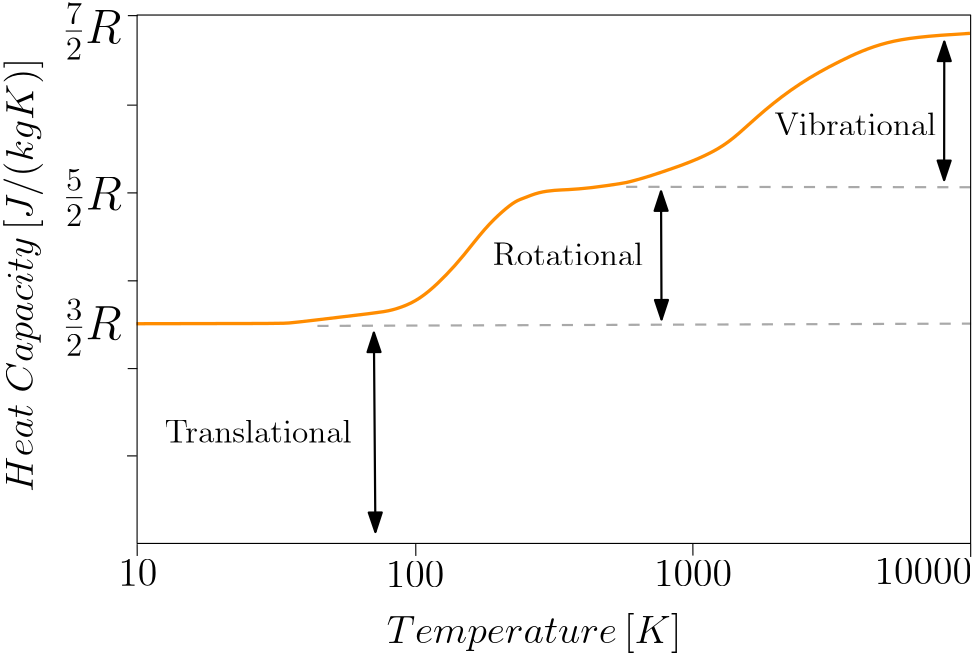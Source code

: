 <?xml version="1.0"?>
<!DOCTYPE ipe SYSTEM "ipe.dtd">
<ipe version="70218" creator="Ipe 7.2.28">
<info created="D:20240813210933" modified="D:20240814185134"/>
<bitmap id="1" width="850" height="601" BitsPerComponent="8" ColorSpace="DeviceRGB" Filter="FlateDecode" length="85898" encoding="base64">
eNrsnQdYFcfChqWo2K4Fey/RaOyxxt57ib1GuWos0WissYIookGxGytiV+zYFVQUC0qRDiJI
VTqX3g4w/3fYPyfHAyI2RPzeZx8e2J2dnZ1Zdt6d3ZkRghBCCCGEEEIIIYQQQgghhBBCCCGE
EEIIIYQQQgghhBBCCCGEEEIIIYQQQgghhBBCCCGEEEIIIYR8NWRkZKSkpCRnIpPJ3hk+PT09
LQuyTJiZhBBCCCH5k/j4+KdPn65fv37JkiVLly7dv3+/t7d3amrq28InJiYi/Llz584rcfbs
2UOHDllZWTE/CSGEEELyIWFhYXp6enXq1KlUqVLFihVLly5duHDhZs2aQeSSk5Oz3QXK165d
uyJvUrRo0Q4dOoSEhDBLCSGEEELyGxEREbNnz+7atevq1at3ZTJ//vzKlSsXKlSoadOm2Tbc
paamIlipUqWqVq1aRYm6detu2LCBWUoIIYQQkg/5+++/p02b5uzsrFiTkJCwZcuWsmXLQvwM
DAyyvud9/vz58OHDsdeJEyeOKnH69OmAgABmKSGEEEJIfiMkJGTDhg329vZZva53796wvt9/
/z0qKkp5EyTQxMSkZ8+enp6ezEBCCCGEkK+C169fe3l5JSUlqaz38/MbPnw4rG/16tUqW1+9
evXzzz/36dPnyZMn//vf/5iHhBBCCCFfL+7u7p07d65Tp46FhYXyeplMdvHixXLlylWoUKF9
+/ajRo3666+/7ty5k0NvX0IIIYQQkj+B2pmYmDRq1Gj37t1xcXHKmyIiIiZMmFBIiZIlSyLk
tGnTXF1dMzIymHuEEEIIIV8FKSkpFy9e7Nq165YtW2JjY1W2QgLNzMwMDAx0dHRatGhRuHBh
yf00NTW7d+/u7OxM8SOEEEIIyf++5+vru2rVqnr16hUpUqRVq1Z79+5V6coBqUtOTo6Pjw8P
D0dgc3PzCRMmlCtXDuKnrq7es2fPsLAwReBsJ+8A0vrU1FSZTPa2MIQQQgj5xoEnsDXpc4C8
3bJlS5cuXWrWrFmyZEkonJqaWunSpbEya18P5b2io6NNTExq166N8NjR0NBQ2gRdvHfv3qVL
ly5n4cqVK8ePH1++fPnff/999erVy4QQQgghb3Lu3LkdO3Z4e3unp6fT0z45sLuYmJjXr1/v
27eve/fuWlpahQoVatasmY2NTc47pqamnj59unLlyhC/rl27Sj07LCwsGjduXPTtSHN54ChF
CSGEEELeRCuTAQMGhIaGUtI+H5BqLy+v0aNHFy5cGCK3a9cumUz2TmP873//q6Gh0aBBA2kc
P2dn519++aXNW6hVqxaUslKlSj/++GMbQgghhJA3qV69Orxi6NCh4eHhdLPPjZWVVaNGjeBm
CxYsUPm6L9tXvcePH4eT16tXL+uYz1nZvXs3Yp47d250dDSzmhBCCCEqGBkZ/ec//5kyZQoH
B84DIiMjkdVws7Fjx7569SrnwBkZGW5ubiVLloT1OTk5vTPyv//+W5r4g0VJCCGEkKz89ddf
sL7//ve/VIW8QU9PD262dOnSmJiYd1qft7d3qVKlmjdvnpuWWFofIYQQQmh9+YS0tLSFCxdq
aGicPHkSv78z8Llz58qUKYPSyU3ktD5CCCGE0PryCa9evRo2bFjLli1dXFzeGVgmk0Hh6tWr
d+fOHVofIYQQQmh9+Q3YmoWFxZEjR4KCglQGQsTKZs2aHTp0SDFeX2Ji4v79+1esWGFmZqYy
bYelpWWjRo10dXURhtZHCCGEEFpffuPRo0ddunSpWLFiu3btTE1N4+LiUlJSYHSnT58eO3bs
gQMHlO0uIiKiadOmJUqUqFq16sSJE21tbVMyuXr1aq9evWCDuR9Rh9ZHCCGEEFpfXhIYGDhm
zBiInJaWVpUqVXr37q2jozNlypSNGzc+efJEZVaOxMTE1atXlylTBoFLlSoFA4QZjhw5ctas
WdevX3+vMVhofYQQQgih9eUlGRkZ4eHh9+7d27Bhg56e3oEDB/A7/A2Cl3UCFATGeldX1/37
969cuRJmePbsWR8fn9jY2Hd296D1EUIIIYTW98WB4MlkstTUVMjbO2e7g/shGAJjF/zyYdMi
0/oIIYQQQuv7FqD1EUIIIYTWR+sjhBBCCK2P1kfrI4QQQgitj9D6CCGEEELrI7Q+QgghhND6
CK2PEEIIIbQ+QusjhBBCCK2P0PoIIYQQQusjtD5CCCGE0PpofcwNQgghhND6aH2EEEIIofUR
Wh8hhBBCaH2k4Flfeno6wgcHB4dlITw8PCEh4b3S4OfnZ2Fh4erqKpPJCkauRkZG3r1719bW
Nj4+vmCcUWxsrJ2dnZubW75Nm7u7O/+dCSGE1kc+ufUlJiZaWloaGBjgGvjll18mZTJu3LjR
mfz666+rVq1av379iRMnbGxsEDiHqCCKf/zxR7169QYNGhQaGloAshSmt2vXru+//759+/ZP
njz5qs8FV8WVK1eMjY1nzpyJ01m0aFH+SVtUVNTly5c3bdo0Y8aMdu3a/fnnn/x3JoQQWh/5
5NaXmpr64sWLa9euTZkyRUNDo1AmQ4YMwYVhZGQ0ffr08ePHt2rVCi73448/6ujomJqahoeH
ZxuVr69vx44dsXv58uX9/f0LQJYiJ+FIOCN1dXVoyVd9LiEhIbdu3cLpSKWMYs1Xabt58yYu
NuQz0obnDv47E0IIrY98cutTcP/+/UaNGknWZ2FhIa2Mjo4ODQ11cHA4evRor169sKlSpUpj
xoyxt7dPT09XiSE5OfngwYOjR4/etm3bB78PRSQJCQkZGRn5IUvT0tIsLS0nTJiwfPnywMDA
r/rykN65e3h4NG/eHOU4ceLE/JY2Nze3pk2bIm2TJ0/mvzMhhND6yOezPhsbmzZt2kjWl/Vt
JjTM29t72rRpRYsWVVdX79Chg62tbVbxg7DBjnJ+EZwDOMqBAwdu3ryZkpKST3IVKXn16lWB
+e+Aw3fu3Dm/WZ9EcHCw1FZM6yOEEFof+dzW17p1a8n68Pvb6mWIn5aWlpqa2k8//fT8+fNP
2CiHqCwsLJo1a7Z///78Y30FjJCQkE6dOuVP63v9+jWeJmh9hBBC6yP5wfpEZi/ddu3awfrg
fsuWLUtNTc0aRiaTZWuDWJ+YmAijy9pIiPCIuX///hoaGiYmJjl0Aca+OGhSUtLbjqIcUnEg
hExOTsaOWXdBerApa5KUSUtLyyEAUvK2yHNGOYX4BZFkPXFpPRL5zshzkzO5tD4pT3LTERtH
/LBz/2Drk9KGEuG/PCGE0PpofZ/V+lC5GxsblylTBsHq1Knj6empvCkuLu7Vq1enT5+OiYlR
Xo8kubi4WFhYYN/Dhw9bWVlBPxSeALvw8PAYN24clA8+aWho6Obm5u3trXIi0svWO3fuXLp0
adu2bTjKkydPIiIiVAQAf0ZHR8Mh79275+7ujqNERkY+fvx406ZN+/bts7Ozk15AY314ePjT
p0+3bNmydevW+/fvY6+s54vASOrly5eRnqxbcZo4hLm5OWI+cuSIra0tjpUbU4qKinr+/Dny
ISAgALaGQ1haWuLEjx07hnOXXBrZEhwcfPfu3Q0bNuzduxeRv+3VOSwoKCgIMVy8eBE5c/bs
WZwmDpHVVN9pfcgTZ2dnnAvyBPEgkdmO3iOVKUKeP38eaTt+/PizZ88U5YX0Ix9waj6ZIJek
skY6Q0NDX758qVj/XtaHtDk5Ob0zbYQQQmh9tL5PYn0A/la7dm0EK1269K5duyTRgk7AT1as
WNGyZUs4IWp2hdEh/OzZs7t37758+XKEX7RoUd26dYcOHaoYMg4mgB0Rp9S9tF69eu3bt+/d
u/epU6eU/QrVfd++fQcPHrxx40Yo3IABA2rWrDl27Njbt29DJxRmCDtaunTpDz/8gK0mJibw
n1mzZkl/amlpVahQ4dChQwiPYL/++mujRo3griVLlixevPjq1atjY2MVVgNrQhgcqFu3bsWK
FYPeqLilo6Mjkv3zzz/PmzcP/0f9+/evWrWqjo4ODDaH3IuPj0eCZ86cifS0aNHiypUr8NhR
o0Z9//332L1w4cINGjS4desWBO/mzZsjR47En1LKy5cvn20rKIp7//79vXr1GjZs2ObNm42M
jJB1tWrVmjRpkrW1tUpjbA7WhzOCuc2ZM2fIkCG//fbbwIEDq1SpgpKCiyoruiR1uEJQjjh3
/Fy/fj0Kt1q1aihlqdwh56ampigs5FuRIkV2794ttaZ6eXnBYFG4RTKBLubS+pA2BwcHxC+l
DUVfuXJlXCeITSVthBBCaH20vk9ofai+27Ztq6amhop7+vTpkslcvnwZh4afYPeiRYsqrA+/
9OvXD9fY4cOHFTU4nAeihatO2UkghGXLlsXucBsVV4HyGRsbI3I4hqIxDVa2YMEC2Frjxo3N
zc2lTwHDw8OPHz8+evRoCKS2tva0adPmzp0L27x69erZs2c7duyoqakJvYQmQR7WrVsH6cKm
8ePHlyhRAke/f/++1D6GBDx+/Bj22KpVKylPzp07p0gP1AshYYOQEFdXV2mls7MzDA3ZAgF7
W4sf/CQgIAAWBDGT/BaWBSmFOMH0YEqIQV1dHV60b98+rIfFYT0ODa2CEMLB/Pz8lCUHZb12
7drq1avr6uoqms4gQtgXoojEQx2VMzMH63vw4AHyZ8uWLVIDGsoUqYLYo5SRUYpO2chn5BhS
OGHCBB8fH2kl8goahrwdMWKEIuSBAwfKlSuHY6FkFVoOTp8+jSsE63HF5tL6kNtI27Zt26TW
ThzCwMAAaUM8SCRb/AghhNb3rQGTQY0JyckD6xs3bhyqeJjV4MGDlTdBNiAnytZ39+5daQQ/
yJhid9TUcJJatWrBYbJaH2xBuTcHJAeeALGBrjx//lz5cP7+/lBK7NKuXbtnz54p1t++fRs2
iBQOHDhQYWXgxIkTlSpVQvgWLVoon6Otra1kd/r6+ipjzkBBEZWK9fn6+sJPEIm9vb1yYDgP
QuIs7OzscshAeK9UWMWKFYMAv3r1SpEzRkZGyD1kLFLu5eWl2AVaW61aNWyCGSreaCNn8Cd0
C56pMkAiMqpr1644BH4qtz2+zfpCQ0NxxP79+8fFxSlWImFYg8CwTUXDLOS2efPmXbp0UZ5B
A2LZo0cPhESZKg4HOaxfv35W64PC1ahRI/fWhzQjGUiectEEBQX16dNHMuecG1cJIYTQ+goA
CQkJR44c2fgPw4cPRyU4Y8aMt42i/Amtb8qUKUWKFEHI9u3bK2+CtOBywiaF9UGoGjRo0K1b
t4cPHyqCbdiwAcIDjXn06NE7rQ+V/i+//IL1q1evVmnVQTAEhpVBkxCn4oM9+FKJTHR1dZXD
Ozg4QGDU1dXHjh2r/DUglElqfNPR0VFpprt27ZqkKArrg+HA2ZD+hQsXquTMlStX+vbti/8m
OEkOGYgUXr9+HXFWrFhRIcNSxuJwxTNZsWKF8i5w2u+++w5GvWrVKkXbXWBg4LBhwxCPsbFx
UlKScnhY1pYtW6DW2EVZut5mfSdPnoQ9rly5Eh4e9A/BwcFSzoPDhw9LnXFQxDh3eLuKx5qZ
mUH8fv/997CwMGmlhYWFNAKkivWh0HEuubc+ZBFcXU9PD8WknDY8ekhpO3bsWLa9igghhND6
CgYwBwiVtrZ2oTcZNWrUh82L8V7WN3XqVOgEXGvMmDHKm6BeKtYXExNz69YtVPQKkXvx4gWq
dexevXr1x48fv9P67t+///3332P9wYMHsybG3t5eGnYY/qNoOQwNDS1ZsiSsDxqjHNjOzq5O
nTqwPiRb+RDYURqDesSIESrOfPXqVaRT2fqio6OhiPAQuJ9KYuBFbm5uEJJ35jYcGHFWqFAB
3q6csfBGyfqWLVum4qswJWT4vHnzFIYDdcTpqLRDKuebJF0TJkyAUOVsfbA7uNzAgQPnz5+/
4B8WL17cp0+f2rVr4yiGhoYQy1evXsHzocFnzpxRORzy08XFRTn3UO7ZWh/O/b2sD+lH2gYN
GqSSNpQC0gaNVwg/IYQQWl9BtT7Y3YwZMwYMGCC9/2rcuDFqzClTpqBm/6zWh0N37doV7gQ5
Wb58ec7WpwCuYm1tbWxsvHHjRh0dnaJFi+bS+szMzKTPwJQFSYGXl5f0FhLup3ivihz4MOvr
0qWLQpDeZn0Qm/Lly8P6TE1NP7j4Hjx48AHWJ7VSKgxq3759kGfEY25unvUQcLBu3bpha9u2
bRVvY99mfe3atUNUa9asuXbt2nUlYG63b9++c+eOh4dHWlqat7c30gbXUunbki2fyvpwWeKK
MjAwUEmbhYWFlDZPT08O5EIIIbS+Ag8qcR8fH9TF+IkqO2++64Nt1qtXD8HKlSt36NChd1qf
1Cw5ffp0pA0VN/wBSS1WrFgurQ9eJKVKpcunRGho6NSpU6XvuxTviz/Y+n766SfFV3bZWh/O
BZHAfCpWrJj31qempjZy5EiFQW3fvl3KGeXOzgpwIjhNbIV6OTk55WB9uH4QBmp99OjRHNKM
5FlaWiINtWrVyjPre/HiRYMGDbS0tJRfhRNCCKH1fePs2bMnb/rwHj58uHz58gjWuHFj5e4Y
2VpfYmIi7Ai1/5QpU1xcXKQ2GUNDw9xbH1QEpoH1y5cvV+5rIBEVFTV79mypRcvR0fEjrQ/W
kXNbH8zHysoKVqatrb1z584va307duyQymv9+vVZX3GGh4dDn7C1c+fOil4w2VoftjZs2FBT
U1NPT+9tH8hBd2Uymbm5OXKvatWqx44dyxvrwzMCrE9qh3zbqNEZmfAOQAghtL5vh7wZuSU2
Nnbw4MHS611IgkpFrGJ9cLwLFy5AEZs3b37v3j2F27yX9V27dg12hPWjR48OCAhQSQ80RkdH
B1uHDh2qUM3PZ30is/domTJlEMmECROy9RCIU0RERB5Yn5mZmTQ0CnIg62v9wMDAUaNGYeu4
ceMUvUuytT4kuE2bNogcfqgYsVBFq3BJQLBdXV1RuBoaGn/88Ue2L1WRNgTL2freqzcH0vbj
jz8ibd26dcvq/Iq0RUZGUvwIIYTWR+v7hNaXlJS0Y8eOihUrohbu379/VreRLieF9YWGhkKN
EOHAgQMVwiaN3CJZn/KBkH7JYUxMTJSVDKbRvXt36cs9yI/KEd3d3bFVU1MTJqnY64N7c+TG
+pC9HTt2xBqoy+XLl1VkA3pz48aNvXv35iwhn8T6cDo//fST1M6ZdfQSe3v79u3bFy5ceOfO
nYoWvLd91zdp0iTkIWz24MGDWVXW399/5syZKG6YpNR3Bj+trKxUgsXHx1+8eFExMKPC+pAA
ZeuztraWRvnOfW8OpE36nCCraqLspLTxDkAIIbQ+Wl8uefLkSZs2bSTrw+9ZA0Cltm3bVrVq
1aJFi7Zq1QoeklVs1q1bB92C9fn6+orMce0gJIiwW7duCi1JTExcsmQJIqlWrZrycC7wnypV
qiDwvn37JPGAmEFX8HPjxo2wRDgPnFPlFaSFhQWSBL1RHjoPhvle1gereZv1weukVCm+ZIP6
btiwATaF9MBmEac0PDKcLSws7MyZM2PHjkVe5ZDVyLc7d+58vPUhJbq6ushJnJHyOH4SEDDE
DyVWDLUnWV/nzp2ljr3KgSF7UkNr48aNLS0tFSPk4BAoONwfjh49ihyLjY1FwtQzGTdunLOz
s9Q2KE0eByvT0dFRTGx3+/btH374AXGuWLFC0UyH0t+8eTN2z9b6JJ1Wsb4DBw5IMwA2bdoU
cSreZeMXOD+OePz4ceXSJIQQQuuj9eXM3bt3pZYZANWByaCmRg0eFBSEet/c3Hz06NFQKSgQ
rhYXF5esc7wCHF1DQwPWJ42NjHp8wIABiLBSpUowJax0dHSEn0CWNDU1oRnQyBcvXkiihQq9
YcOGCDx9+nSICg4KBZJGz/Py8oJKIVp4qXLzICxr9uzZ5cuXVxlEBd4CS8w66h1stnbt2nCn
YcOGKSsr7FQaZBj2qCJssDItLS1pUDjFSm9vb2kMZKmvxNKlS6FYCICcgeUir3LuUoqtMFtp
8GqVDhSIB8nGERcvXqy83tbWtm7dukj58OHDlSNHlg4dOhSZCV9SfNYo5Tx0CNl+8uRJ5Xjg
Zj/++CMO/fPPPysP8YeCRqFIZ1S/fn3cFm7dugWj3rRpE3Jm4cKFimEMnz17pmgTRlSrVq3C
1YIyHT9+PNKAnFfEqRgpGiYJGfbx8cFZbN++vXfv3pLF/fbbb3BmxdjLr169atmypTR+jnLa
cD1L3bTB999/b2RkJKUNzwJwWmSU4p0yIYQQWh+tLwdSUlKcnZ3hV5MmTVIM+ofK+o8//kB9
Om/evJEjR8LcUNuirh83bhwsKOvnVaijIW+oixU+MHfu3EePHvn5+e3evVv6Kg822LRp0549
e8LT4AnSHBk1a9acMWMGfE9qS0T8EBs4DGrzyZMnK3eXQCJxlVavXr1Pnz4nTpxA5NevX1+5
ciWcBCKhMIeIiAh7e3scXUoGUn7v3j0oENKMGKAo0kQbderUwSkjzcnJyZCTXbt2SXPJVaxY
EZE7OTkhW/z9/R88eDBx4kQpKmjSjRs3AgMDobvwLmzCuZQoUUJ5sMRmzZodPHgwhxGDoZpI
DJIkfXGHk4X5PHz4ENIFrYKUwnilqDp37oxsQWCcGlKup6cH5ZYkE8lQnrYD4gTjgo0PGjQI
cvX48eOrV6/++eefyBm4paJlDPFA2KDZ0mAvsN+9e/d6enpKfiV9HYczKl26tPIZVatWDU6r
/DmlTCZDAiB40nA6EjgR6K6ZmZnyswDi3Lx5M7IUAXCT6datG6QOLrpnz57vvvtOW1tbmpoZ
jxUoHaRty5YtKHppKhCkHOWiSBuKG4ERiXLacDFgd5QI//cJIYTWR+vLDZABSMLatWuxI3xs
TiazZs2a8Q8QP9Tdp0+fhnu8zWdiYmKsra23bt2KwFIMCxcuPHbsmI+PDxIDp4LkDBw4cMqU
KaampqjiYU36+vpDhgwZM2YMYlY0u0E8Zs6cOXjwYITfv3+/8sdgktGdOnVq6tSpMDFdXV0c
C9YH+1IO4+vre/HixSVLliANOJ1FixbBMdzd3bEvNA/WJyUPJ4srH/vi9K2srNavXy+txy5G
RkaQ0oSEBAcHhwMHDuBEpE04HAzW0dFR8dkb1GvDhg0wVejWsGHDIMnwt2ybQBVgKxJz/Pjx
+fPnS4dbsWIF8uTVq1cwK1iTlHKAADA0Nzc32CAKCOcrrYfQYr2ia4wEhPno0aP4L4a6IyTC
4OfTp09Vcg85g8PN+QdDQ8O7d+8qZu8FkECUtXRGQ4cOxWWA0skq+SgvFxcXlCCKDyFHjBiB
aLOdhC42NtbExASliWD4aWxsjOvBw8Nj2bJlyExcUVK7ZXh4+IULF5TThhJBuSh3LcFe2H3s
2LGKtJ09ezbb/h2EEEJofbS+L0hUVBSsRvnjK7gTVCfrR/iox7E+h3d2UEEE8PPz+7DBqD85
MJPAwMCcP+TLG5KSkoKCgpAzijnRPgx4IM4oODj4ndOc4UpDyHfOAIgASJjiskQJqsys9znS
RgghhNZH6yOEEEIIrY+5QesjhBBCCK2P0PoIIYQQQusjtD5CCCGE0PoIrY8QQgghtD5C6yOE
EEIIrY/Q+gghhBBC6yO0PkIIIYTQ+mh9hBBCCCG0PlofIYQQQmh9hNZHCCGEEFofofURQggh
hNZHaH2EEEIIofV9U2RkZMhkstRM0tLS3hk+PT39vcLT+gghhBCSB9YHpUnPEQT4lvM2KSnJ
yclpy5Yturq6enp6R44cCQgIgNS9LTNjY2Pv3r2L8Pr6+gYGBhcuXIiIiEA20voIIYQQ8gWt
LyEh4cmTJ1euXLn6FrDJ09PzbZJT4ImKijI0NKxXr17FihUrVKhQunTpYsWKtW7dGtmSkpKi
Ehhq5+3tPWPGjB9++GH58uU3btyAwnXr1m3QoEEPHjzIZaMfrY8QQgghn8P6rl+/3qRJk+Jv
oUSJEqVKlTIyMkpKSvoGczU6OnrevHkdO3ZcunTp5s2bjY2Nf/vtt/Lly8PKWrZsaW1trRI+
MDBw/PjxMEMETk1Nld7z2tjYfJ/Jo0ePaH2EEEII+SLWl5KSsnz5ci0trWrVqtWtW7eeEt99
912NGjWwSVtb+/Lly99mru7bt09HR8fe3l7xfjYuLg4OjKyGmBkaGio3gSYnJ+/du1dTU7N3
797e3t6K9QiDkFDo/v37R0RE0PoIIYQQkvfW9+zZs4EDB06ePPnSpUt2dnYODg72/+Do6Hj4
8OFatWr16dPn+fPn32CWhoWFwdaePn2qst7T07NXr15Zxczf379169bFihXT19dXDp+RkeHq
6lq2bFn4MzSS1kcIIYSQPLa+tLS006dPL1u2LCQkJOtWuMqRI0fU1dVXrFiRnJz8DWZpUFCQ
u7t7YmKiyno/P78RI0ZAzHR1dRVbZTLZyZMnsRKefP78eZVdYmJiWrRooaGhMWzYsLi4OFof
IYQQQvLS+iAqLi4ub2vHi4iImDFjRvny5c+dO8fsVcbDw6NLly41a9a8ceOGYmVsbOzUqVNh
a82bN7e1tVXZJT4+fvLkydj6ww8/PHnyhNZHCCGEkLy0vpxxdHSsX7++yidqJC0t7fDhww0b
Nty2bVtMTIyyJDdr1gy21rZtWy8vL5W9EhMT58+fr6amVrly5YMHD9L6CCGEEJJPrA9uc+LE
CQ0NjcWLF6empjJ7JWQy2bVr13r27Llx40Zl5QMhISGlS5eGrfXp0yc+Pl5lx5SUlM2bNyM/
EcbIyIjWRwghhJB8Yn0RERG//vpr1apVT58+zbyVfC8oKGjdunWNGjUqWrRohw4dDh06FB0d
LW1NT09//PhxiRIlYGuDBw/OdndYdOFMINLi7SNjY/2uXbtofYQQQgjJG+vz8PCoVatW9+7d
/fz8mLdpaWlbt27t0qVLtWrVtLS01DLR1tbeuXOnNFAzAly6dKlYsWI5WN+pU6egfAgwadIk
/Ong4HDjxo1bWbhz5w58D8Fmz54dFRXFzCeEEELI57M+SVGKFCkyb9683M8jVrCJi4sLDw/3
9fXdsWNHhw4dkDnSQM1Sxw1Y3+XLl4sXL54b60MZPXjwoEWLFiWzo1SpUkWLFkWw4cOH43DM
eUIIIYR8PutDDDo6OtWrVzczM2PGZvU3d3f3YcOGaWpqqqur7969G2syMjIcHR1z+Yb3zz//
dHNzGzlyZOO3UKVKFcQzfvz4oKAgZjghhBBCPp/1+fj4QPlatmzp4uLCjM0WS0vL77//Hm62
aNEiKcNDQ0MrVqyINX379s06xF9KSsrWrVs1NDTKli27ZcsWkfkp4Nvgd32EEEIIyQPrk1ql
tLS0Jk+ezFx9G+Hh4dL4e2PGjHn16hXWREVF9ejRI4eRWxYsWKCmplarVq2LFy/mHDn78BJC
CCEkD6wvISFh3LhxlSpVMjU1Za7mgK6uLtxsyZIlUk/e+Pj4uXPnYk2LFi3s7e1VAmMrigZb
mzZt+s4WVFofIYQQQj639WVkZPj6+lavXr1x48YcnDkH0tLSFi1apK6ufuzYMfwuMttIz549
W7hw4dq1a1+4cEElfExMzI8//qipqTlmzJh3Tm9H6yOEEELI57Y+aeIJxJPL17uQGRsbm5Mn
T2Kvo5kcOnTI5B/OnDnz9OnTd047+zUSHBw8YsSIpk2bOjk5KVYGBAR07ty5ePHiBgYGKi7t
7u5etmzZSpUqIU/eGTmtjxBCCCGf2/pSUlIgM+XLl4fF5SZ8fHy8s7Pzpk2bmjRpUqFCBVhN
nz59Vq9evWbNmt9++619+/atW7eeMWPGgwcPZDLZV5elcGArKyszM7OQkBCVTSdOnGjWrNm+
ffuUO26kpqYeOXJEXV29X79+yoOuIB4jI6MSJUr8/PPPsbGxtD5CCCGEfHHr8/b2rl27dv36
9aUeCrnE1dW1VatWEJXChQsfOHAgLCwsIiIC2oPf69WrBwvq0KFD1k/d8j82NjY9evSoVq1a
165doXlJSUnp6enQvAsXLowdO3bXrl2KuTkUREZGLlq0SFtbW1dXNyYmRuqTe+PGjYYNG3bs
2NHBwSE3x6X1EUIIIeSzWl9GRsbevXthLNOmTZO+Vcsl1tbWTZo0gahUrFhReS4PaNIff/yB
9WpqaopeD18R/v7+w4cPL1q0KGy2evXqAwYMmJbJhg0bcMoJCQnZ7hUcHGxgYNC2bduZM2du
3bp17dq1rVu3njBhgqOjI3KY1kcIIYSQL2596enpY8eOhbkdP378vazP1NS0cuXKEJURI0ao
qN2BAwdKlSqFTb169QoICPi6shQZ8vr161u3bunr6//555+7du2ytLQMCwuLjY3NOX8SExM9
PDyOHDmybt067HX//v3IyMhcKp/C+ubOnfvVeTIhhBBC8gAjIyNY35QpUz7Y+uLj42E1ly9f
fq/+F1CjBQsWqKurq6mprV+/XmWA4oMHDyJVcJju3bv7+/t/jRmLE0xJSUlOTk5NTc29DMPx
EB57Yd/3mtUObrhj58FCGlV++e8yO8cQL59ELly4cOHChQsX5WXxsm0lSzecPGnmx7zhTcvk
vfby9fXt168fvE5LS8vGxkZ5E7RnyZIlsEHpfWVUVBTl/J1ERMlmLrItVPGsetU7hatbFa7B
hQsXLly4cOHyxqJR9U6hypadO+5zd/LPSM/IM0u5ceNGgwYN4HWtW7dWbs1LT0+/efNm8+bN
salOnTr37t2j0eUGG/uYhp2fFKp8lwsXLly4cOHCJYdFo+pdgyXnkxKS88xStm7dWrx4cajd
tGnTpGFJoqOj/fz8Lly40KlTJ3V19caNG5uZmaWkpNDocoOze/xPg+wLVb5XqPJ9Xs9cuHDh
woVLvlmsClXCcq9QpfuFKlpnLg8+xYJ47r+xyA+hvFhls8glwbpkTYuDO++lJqe+4zViRER4
7ggLC3tbZ1UAzYPsFcqkQ4cOmzZt2rZt2/z588eMGdOmTZvWrVvPmjXrzp07VL73+LoyIX2V
gUWh/yyq3+bYsP8+GzPDbfR0Lly4cOHChUueLmOmu42d4TF+5vMJs7x+mfVi4qwXo/9rO2bC
ndHDz4wecmx0722jO68d3VF3dEe93C26Yzrqju20apx8WTm+84oJ/yyjO+uP7rl5dK8t8qXn
ltH9do8ecnT04H+WEefGjLMYM95SeRk78XaHzodq1F7Tu++WoIDwHKRCGnl4ypQpv+SOiRMn
6unpvXz5MtvYnj171qlTJyhfrVq1fv31Vx0dnaJFi+LPcuXKGRgY2Nvbv3P2MZKVPXv2FlIr
MXX64ucvwkPCUkPCUrhw4cKFCxcun3lJDQuXhUekR0RkREWJkJDEEK/nIU9uhNw2Dbn0V8iR
30L2jQ3ZOThkY8eQDa1D9OqFLKsYsqTc25ey/y5/Zv5c0yhkY4eQ3SNDDs8MOasbcuPvkDuH
Q+4cCbE+Kz/K05uZy40Qe6sQF9t/F0+3kJf+Ib4BykuoX+AG3TX1qtSYNePXnIf7gPVdv369
W7duP+WO9u3bQ+eeP3+ebWznz5/X1taG5sH3oqKi4uPjBw0apK6uXqlSpSNHjtDfPgzFyC0x
MTHMDUIIISQvSILqOQrXU8J+j7i1UJwZKY70ELubiC3VxYb/CP1C77FsqiQOtBPH+4kLE4Xl
EmG3R7idEj63ROBDEe4mYgNEysfW7xs3bszleH0pKSnu7u4uucPZ2TkwMDDb+dQQz9q1a6XX
uzt27EhNTU1PTz927JiWllbhwoXHjh2bw6th8k7r4yjNhBBCyGcjQyTHipeWwuGAuL1cmA0X
Jh3E302EcTVhVF6s0RSrC71rUZMv60qI3c3E8QHi/C/irq6w2yte3haBNiLMTUT5iNjXIvmz
NOB8khnZ3ouAgIAxY8bAT7S1tW/evCmtDAoKaty4MVb+8MMPjx494lVF6yOEEELygeWli3SZ
kCWJyBfC8bC49KvY31ZsriF3PJjb29ROX03oa8glcG0RYaAlD3y4uzg9StxcIB5vES+uyZsH
o7xFbJCIDxUpcSItNW/O5mOsLy0tLTg4+PTp05s3bzY2Nj58+LCfn987B+57/Phxo0aN4Ced
O3d2dXWVViYkJMyfP19dXb1YsWL6+vq5n5CC0PoIIYSQTwxMLzVBJEYJ/wfiwQZxfKAwrio2
lJFbXLaat0ZDvmldcbH+P2JDWXHgJ3FRJ/XK3DibA6lBDiImQMSHicRIkRIrF8iM9C91Wh9s
ffC0o0ePtm7dWltbu1SpUiVLlixTpkyTJk327duXQ1TQOcihpqYm/GTOnDmRkZGK9Q8fPoTy
Yf2QIUNCQ0N5xdH6CCGEkDwFppcQLiK9hdNRcXW22NlIbnEGWvKGO1XNKywMSwojbbGpitjR
QJwcKq7NkX+JF/hI3oKXHJOeHHf4wJ4hgwYcO3Ys/5zfh1lfcnLy1q1b69atW6NGjc6dO3//
/fcVK1YsUqQIrKNs2bIrVqxISkrKdseoqKj58+cjGMQPfqjcphcSEtK/f39sql279oULF3jp
0foIIYSQvECWJGIChd89cd9AHO8vNlaUN9yt0cj8Bu9N2YPpba4u9rUW5ybI2wCfXxKhLkKW
KNJSRHqqSE8T/4hNYmJi48aN1dXVmzVrpjLt7FdnfRYWFp06dYLdBQUFwQBxOvfv39fR0SlV
qhTEo169eubm5tnu6Ovr27t3b4Rp2LDh3bt3lTdBFHfs2KGhoaGmprZgwQIO1kfrI4QQQj4j
Geki2k/4W4vHm8XRPvI2vew/0lMXxlXE7qbi5BBhtVq8uC6S3l3Puri4VK9eHfVyzZo1nzx5
8vVaX2xsLHxv/vz58fHxyusRgzT2sqam5qpVq9LTs3ltff369dKlSyPMTz/95OjoqLLVzc2t
fv362NqmTZunT5/yeqT1EUIIIZ+e+BB5y97TXeLUMHlXi2xlz7Ck2NVIboNXZwunI/L+F+/z
PZ6pqWm5cuWkd6CooL9e67Ozs1uwYIGTk5OqMmdk3L9/X2ruGz9+vPIAgNgUGBh45syZnj17
SmO2QIA3btzo4OCg/C44MjJy9uzZUoAJEybcvn1bmqyN0PoIIYSQjyU5VgQ9EQ4m4qKO2P5d
9rK3qZIw6SguTJY3AL60FHHBH3YoVMdaWlqol4sUKTJ9+vSv1/qeP39+5cqVbDe9ePGiSZMm
krMpW196erqLi4uxsTEy4Y9M5s6dq6+vj3iUvQ5y+OTJkz/+Ye/eveHh4bxIaX2EkG+ToKAg
a2tr5gP5BIQ4yztoXJ4u9reR97TNtmXvSC/50HmuZiL4mbxbx0cQHx/fuXNnNTU1xeSz+aRq
/gDry8gk203e3t6tWrXCaS5dupSXGK2PEEI+htu3b0+dOpX5QD6c5GjhcVFc/U0+lvKmytk3
7pl0FDf+EO5nRbi7vDvGp+Dp06ffffddoX/A7/fu3ftKrS8HPDw8KmeSr/op0/oIIeSrIy4u
Tl9fv3nz5ra2tswN8t5EPBePNolj/cTW2tnL3q4f5EMuOx0VYa656Z3xXpiYmFSsWFFhfeXL
l9+1a1cBs76UlBRTU1M1NbWhQ4dywD1aHyGEfAyenp6NGjUqWrSonp5ett0DCVElI10+gor/
fXnj3p4W8kGVVebLWKMh77txcqh8YL0QJ5EQJp9h7TMwZ84caTg7CQ0NjenTp+eHGSg+ofVF
Rkb+8ssvNWrUOHHiBC89Wh8hhHwwCQkJhoaGqCtxW2vbtm3+GfiC5FMge4kRwtNcnB4pH2XF
oOgbvre2sNhQWv6S9+FGuezFh8nDfzZQCyv6riro0aNHcHDwF8+nT2V9MpnszJkzNWvWXLly
Zf4ZjZDWRwghXx0ZGRk+Pj4NGjSQqktNTc1169ahlmHOkKzXinwS22h/8dBI7G8nn0djjaaS
76nJO25sriGf/TbwkUiKErLkPEjUgwcPfvjhBxXra9iwoaWlZYGxvtevX/ft21dHR4e9bml9
hBDyMaSkpOjr6xcuXFhRY7Zt25Zf95E3SE+Tv5/1vy83ui015VNp6CvNo6Gf+SbXpKN8UOWo
lyItOS+nvjUxMalUqZKK9Wlra+/evbtgWB/2XbJkydSpU/k5H62PEEI+Bqmhr379+opRL6TP
ooyMjJKTk5k/RN6+FxMo3M6Ic+Pk72311d94mWugJZ8V9/QoeTeNpKi8lL3/t9H09Hnz5kkf
J6iACvqLf6H68daXkJCAf8ahQ4d6e3vnhy8Vv1n27t2Li2ru3Lm0PkLI14tMJlu6dGnWSrN5
8+Z2dnbMn2+daH/5eHqnR4r1pbIMuFdKHGgvbi0SgY9FWuqXSmBkZOTAgQMLZcfw4cOjoqK+
autLSUk5dOjQmDFjnj17RuXLY5KSku7du3c1k2vXrknTmsycOTMiIoKZQwj5SkGlOWzYsCZN
mjRt2rRWrVqlS5fGL9Kf586d49d937DvBQjn4/JGPJWeuVi2fyfvlvtwo3zAvS8NquAZM2ZU
rly5QoUK0sOLpqYmfq9YseK0adO+eAX9MdYH5Ttx4gTOzsHBIavyhYaGfnGnLcAgw5HtzZo1
q1KlCq4u/EQ54uoaNWqUv78/84cQ8pWCysja2vrOnTtWVlaGhobdunXDL/jz9u3bz58/T01N
ZRZ9c8QECcfD8va9rBPm/t1EXJklnl8Wca/zT3pdXFxgR6amptLXfdWqVTt8+PCxY8dsbW2/
ePvYB1sf/vVOnjw5d+5cR0fHrFvhezjlrHP1kk9ofT4+PqNHj+7evTvuij169JD6u+no6ISE
hDB/CCEFgOvXr48ZM4b58O0SFyyeHRSnfhYbK6r63s5G4s5K4XdP3oc3v1K/fn3Uy40bN84/
Sfow60tJSYG19uzZU09P79KbXL58+ezZs7Nnz9bV1eWrxs+Nr6+vRyaenp7IcH7XRwgpSFy5
cgXPtsyHb5GEMLnvnRiUzTRq278Td1aJgEciNT4/n0Fqaqo0KdsPP/yQlpaWT1L1YdZnZWXV
rFkz7Fi3bt169erVVQJ/1qpVC79wrOY8Zs+ePezDSwih9ZGvmQyRGCl/n3usn9hY6c2ZNdTl
c6vdXiFe2Ynk2Px/JgXG+pydnTt37lykSBHlbvUq9O/f38fHh5dvXsKRWwghtD7y1epehkiJ
FR4XxNG+8u/3lAffW1tYPiKfxRL5tBpfg+8VMOuLj4/38PBwzZHAwED2tKL1EUIIrY/kwpAS
5UZ3YbLYUPaN8ffWFhVbaokb80WYa37+fq9gWx+h9RFCCK2PfALSU+VDLt/Vk7fmrSmsNNhy
UbGtrrj2uwh1EbIk+Zvfr85kaX2E1kcIIbQ+IpEQIVxOiIOd5POpKXwP7rfje3H1N/HaQe6E
4msdCpjWR2h9hBBC6yPy7rcBD+VD7a0v/UaXDeOq4vwvItAm72dSo/URWh8hhND6yCcm1FlY
6csHYFH2vbVFxJFe8slzk6MLiNjS+gitjxBCaH3fLHEhwn6/MO36RhddLHtbyj/tywfzqdH6
CK2PEEJofeSjyMiQj8pyfqIw0n7D9zZVFtfnCn9rkZFWwM6Y1kdofYQQQuv75gj3FDcXim31
3vA9g6Li5FDhfk4kxxTIk6b1EVofIYTQ+r4hZEnCbq848JN85L03ZtFtKGy2iaiXBfjUaX2E
1kcI+YbIyPj/hdb3DZKeJu+1cWGSfKIN5VnVjLTFtTki2FHIEgt2BtD6CK2PEFLARS89LT01
KT01MS0pLjE8MD7EJyE8UJYYk56SlPH+FR+t7yu9CERihHiyQ+xqLJ9MTaF860rIZ1t7ebug
vtKl9RFaHyHkGyE9PU2WEBPh/jDYcnvIzb+i7xokP/4r5clfKTZ/xVutD726McLlblJsBILR
+goysiQRZCNOjxTrS4nVav+OyrK1lni4UT4qy9c/EB+tj9D6CCHfdFWfkhT+3M7ffP3/bi6W
ua5Le74hPWhTRuhmEWYswjZnBG2SuRtGWyx6cWJphOeTtJQkGCKtrwDyP1/xeLPY2Ujoa/zb
xPeXtvw9b9BTkZbyTWUGrY/Q+gghBVD5kpMCnlx/fmzB/67NTXNZLkLWiYj1IuEvkbpRJP8l
X5KMROQGmfuKyCuznx+cHfjYPMT1QVpKMq2v4JAcK/zuixOD3hiIb21hsa+1eLpTpMR+g1lC
6yO0PkJIASNNJgtysrbf+7vvEZ34mzPSXf4QoUtF5HKRtEqk6QrZKiFbKVJXitiVGT6LE27P
fGEy3mbzLzbbp/s53Kb1FRAivORjLG+t80Yv3c3VxeUZItjh651Il9ZHaH2EEKJM1Gu/R/uW
2Wwa7rl/ZNi58ckPdTJeTBd+M0TkbJHwu0iaKxJ/F/G/i7DfhedvSZY63ibD768fdHvtIMut
v/0v2J/W93WTEifczogTg994pbumsDjUTTgfl0+2+w1D6yO0PkJIQUKWmuJ53/zqqoHWfw1y
2D7I23RI9JUR6TZjhf144TNJhOmI6KkiepqInCYCpgrn/ybdGv/SdNiD9f3urO1rvmLQk/N7
aX1fMcHP5GMvb6nxRhPflpri1iIR6sLsofURWh8hpCARFxVmuWfZ1VV9767vZ2Pcx+XvPq9P
9ku+OSTt9tCMZyOEzxjxerwImSiCJooXE4T9uMSbI/0OD31k1P+eYb9zS7pf+mtmQmw0re/r
IyVWPDMVJh3EGk2lJj5NYTZCeF6Ud9QltD5C6yOEFCyiQ4PM/5ouWd+jTb2ddvQKPNo78erA
lJuDMmx/Fp4jRcBYETRe+I8THmOF7ejEG8P8Dg9+vLH/vfX9zi3ufl5/0v/CXtP6vjIiX8hn
zt1U5Y0mPuOq4v66gj3XBq2PvJOMjIx0JXITPivYMSMXg9vT+ggheUy4/4uTy4aZr+hpYdDD
an33J5u7eu7vEXGmT/SFvsm3+8ueDEp3HpLuNjTdZXiG7XDZ3Z+jLw7xMhnw4K++d9f1PbOw
y6mVo175uEu3PsU9kNaXf5ElCY8L4mBnsa74P76nJtZoiFPDRMBD+Td+hNb3DZOcnOzh4QEZ
W7du3fr1683MzF6/fp1D0aekpLi6ut66dctSCfx59uzZ+/fv0/oIIfmN195uB+b2Ormo67ll
nS+t7HBjzU/WRh2d/+7strfzy6NdQ873DLvcK/Jav4irA0Mv9Ht9qs/z/b0eb+5+Va+b+cpu
pnN+Ml00xMflKeIJDg4OCQmRyWQvX75MTEyk9eU70tNEtL+4s1Jsqvzv2Mv6GmJbPfl0urFB
zCFa3zcObmKrVq2qXr06sldLS6tYsWL4pWPHjufPn1e+pynj4ODQo0eP0m9SpkwZ7BUYGEjr
I4TkuxvdS489c3ofmN3+0Lx2R/5oc3Jxm3PL217Rb3dtbbvbf7V/uKWjzfaOtjs6PNnR6dHW
zvc3dbQw+OnCinZHFrRD+F1TW+3/Y7CfxzPEg7si7nLW1tZ+fn7Kr0VofflDXxKE11X5V3z/
NvFlTq92fIAIfCzSkplDtL5vnIiICGRprVq1GjVq1L9//4YNG1aqVElTU1NNTa1y5cpHjx5N
SVEdohwPufv37y9RokTZsmXLKFGlShVdXV2+4SWE5EMigwOOrJr09/T2+2e3M53X7uiC1qeW
tDq3rNX5Za0urmhxeVXLS7otL8uXHy+twpo2Z5e2O7ag7d7Zbf6e1cZ40o/7l4yODJY3E/n4
+Dx69Aj3LpUvYWh9X5j0NBHlI6z0xcZKQl/9nyY+dbGjvnhgJOJDvp3p1Wh95G3A0IyNjTt1
6gS7i4+PR1nj5+XLl4cMGaKlpYULoEOHDi4uqr3acdMbM2bM2LFjd+/evesfdu7ceeDAAW9v
79wcl9ZHCMljkhLi7p3evW92j8Pzu55a2vXCyk7X9DtaGnSwNPjp9rq2luvaWKxtfWtt65tr
2txc0/aG/k9XdDueXtb54LxO+3/vtO3XLme3rUiTycQ/nzRnjZ/W9yVJiRVeV8Sh7vIpNhRN
fIYlxbH+4uVt+h6tj0j4+/uPGjXq2LFjKqXs5eXVp08fXADFixc3NzdXvsXJZLLjx493797d
ycnpg49L6yOE5P1Drp/L0xMrx5/8s6/56t6W63s+3Njz6ZYetlu7223tjOXp5k42xp1sNnV5
vLHbQ6Pudzb0NF/d8+iiXofm9zJZPMrt8Z2c46f1fTEiXwir1apj8e1oICyXyZv4CK2P/MPR
o0fXrVsXFhamsj49PX379u1FixbFNWBsbJyc/O+3ECEhIWPGjOnXr5+zs3N8/AcOZk7rI4Tk
PYlxMY/O7TuxdIi5Xv/b8vFb+tpu7W23rbf99h4O23rYb+thtxUS2PPp5t7YhAAXdPsdXtjn
0MIBNw5uTE5MoPXlO9JS5E18J4e8Md2GgZb8Kz6vqyItlTlE6yPK3L9/H/KW7aaLFy9WqlQJ
18DWrVsVn/bhYrh+/TrWV6tWrU+fPr/99puJicnTp09zM9ILrY8Q8sWJeh1wa+/qU0sGXNTt
e2Nt3zvre99d3/veXz2s/+qJ5f5fPe9t6HFnfa8ba/ucX9XnyMK+Zw1nXtmxLDTA550x0/ry
mrhgYb1ebK/3RhPfzobirq6I8mb20PpIVnLoeYE7WPXq1YsUKXLp0iXFysjISB0dnUJKlC1b
tm3btn/++Wcuv+ij9RFCvizhgT6WBwyOLBp4fGGP04t7nFnc/dzSLueXdTm/vCt+4vczS7of
W9Dj4Lxe13br+rvZh/rn6uZG68tTwlzF+V+EYYk3ZtQ9MVi8uCYfqY/Q+sh7cuzYsWLFirVs
2fLZs2eKlbGxsfv371+wYMHw4cMbNGigcL/ChQsPHTrUy8srNx14aX2EkC/6tJtuf/PMwfmD
D87pdmRut6Nzux2f3/nEgo4nF3Y6saATfj86r5vJ7K57ZvWwuXJMlpqSy2hpfXmH711xqNu/
HXWxbKsnrA3lH/gRWh95fyIjI+fOnYsLwMDAQHnIPkhdQkIC8j8gIMDR0dHU1HTIkCElS5ZE
SA0NjZ9//lmlaDLeAq2PEPLlrC8jLjLM9cG1Yysn7ZneZe+Mzntmtt87s618mYGl/Z5fO+1f
MNzupllMREhGrj9fofXlTeEJx8Nid7N/fU9fTd511+eWSIln9tD6yIcBo2ufiZ2dXQ7BZDLZ
69evt27dWrlyZVwtKB38Lm1KTk52cXG5c+eOVRYePHgwf/58hJ8zZ05UVBRzmxCS96TJZP8L
fRXi4x7k+ezW/jVHdSeYLh15dNUEC1NDX+fHkcEBqSnvN6Ivre9zC598GrW7evJZdP8dm6WE
OD9RhHtwbBZaH/lgYmNjV65cWa9ePTMzM1nm+FQ5k5iYaGJiUr58eTU1tZ49e0oXDHyvTZs2
5bJDW1u7RIkSuLpGjBjh5+fHDCeEfFmSE+ISYiIToiMTY6NSkuJz+aWKREpKCu6T2MXc3JzW
99mML138z1dc/O8bM25sqiQfkzkumNlD6yMfTHp6+r1799q1a7dx48ass3K8jYSEhPHjx6ur
q3///fdeXl5YY29vP3jw4LpvAYqIq2vy5MnBwfyHJYTkae2WnJyMm1tcXFx8fLzy+AOytDQ8
82J9UlISLA4uhzubZIB4to2Jicla9aB+xBPu06dPcSvbvXs3re/zVEupIuCBONJb3l9D8VZ3
W11hf4AdN2h95KMepzIy3N3dJ06caGhoqDxG3zvBRXLo0CEtLa169erB96SocBWlvIXt27fz
uz5CSN7z/Plza2vrx48fX79+HT/heIpH1/v37584cQIW5+rqGhYW5unp+ejRo5CQEPyOZ2Hc
4s6cOZP1nvnixYvDhw9jl507d44aNYo5/Kl1JEG4nZF/yKfou7G2iNjfTvjekdsgofWRjyAw
MHDWrFlz5szBU+376qKjo2PJkiVhffjlneHZm4MQkvegOrOxsTl79uzDhw+DgoJU7n579+51
cXGRyWTh4eF4eoUcent745eLFy9iL9zZpE2xsbHKO6anp4eGhgp+1/c5SIwQNluFUYU3Jlk7
O068duCHfLQ+8pFERkbq6enNnj1buoO9L35+fiidpk2b5ualLa2PEJLHJCcnu7u7W1hYvG1o
epHZQ+3ly5fQwrt378IAIYf4Cd/z8PDw9fV99uzZ+fPn3/Y1Mq3vExPuIW4tEoal/lW+jRWE
xRIRG8S8ofWRjyQqKsrQ0HDp0qUhIdnMWujj45OUlNPnE3jaNTc3L1269Pjx43NzOFofISQv
SUxM9PT0dHV1VWmpUwaVHQKcOnXK2toashcQEPDixQs7OzsnJydYH6Tu5MmTObzLoPV9SgIe
yudZW1v4jUk3bLaK5GjmDa2PfCTIz3Xr1unp6YWHh2erfHv37o2IiMghBlwkixYtqlWr1tWr
V2l9hJB8aH2vXr3KOQzuY35+fvA91ICvX7+2sbHBDe3x48dubm7Xr1+3tbUNCgqSyWQwQ0hg
1s5utL5PQ3qacDUTB35SmnRDU5h2EZ4XhSyZ2UPrIx+vfMuXL+/Ro8e2bdvOZHL6H/D7wYMH
hw4deuzYseRMzMzMjI2Nr127ptL09+jRoyZNmixYsCA+PlfjZNL6CCH5Fmdn51OnTp07d05q
Hnz48CEefv39/e3s7B48eID10ud/tL5PT0a6sNsj75+rUL51xeQj8gXzQz5aH/kEoHB37dpV
oUIFbW3tmjVr1ngTrKlcuXLr1q1x30PgiIiIFi1alClTBtfGnDlz8PwrRXL37t3+/fvPnTs3
ICAgl8el9RFC8iehoaGWlpa46QUHB3t4eDg4OHh5ed24cePZs2ewPnNzc29v72xHtaL1fSyJ
keLxFrGl5r/Kt/4/8g/5YgKZN7Q+ltEnwczMrEGDBkWLFi2ciWYWsHLZsmXR0fJPKeLj4xcu
XIjA6urqJUqUaNOmzZQpUyZOnDhjxgzE8159QGh9hJAvizQ7ZNb10lB+qAQdHR0fPnwIzcNP
f39//LSxscEtKzIy0tbWdvPmzS9evDHr6+XLl0eNGvVeIzwTRWnIlc9yqfir3L8j8kH/Hm8W
iZy/idZH6/tkICdfvnzp4+Pz8u0gjHQfw0/8jlvfpk2bIGwrV640NTXF829ISAgumPc6Lq2P
EPJlCQoK8vb2joqKwu0rPT1dxdYge7i/3bp1C8+zYWFhUmfewMBAKyurmzdvQvCcnJyUW/xQ
UR49evSnn36CK+Z+fHsi+bd83o1rc5S662YOwux1RaRyal1aH63vyz8gJycnJyQkJCYm4ub2
YQ+2tD5CyBcE9Ros7u7du9bW1ra2ts+fP4fdKT7Vw20tLi4uIZNXr16dP38eAa5du4aQkD3s
BWNMSkqKygTGKM3Q0adPn4EDB44dO3bPnj3YS3nWD5KT8kU8l3+5t7bIP618GmLH98Lrmkij
PNP6aH0FBFofIeQLgofWZ8+eQdXuZmJlZfXw4UOVgfgQ5smTJ1evXoXv2djYREREQPkQLDo6
Gjcu7GJgYGBpaQn9QzxDhgwxNTXFEzHMcOLEiTo6OvDJXPZu+6aVL8RRmI0QazT+VT7TriL4
mXLfDfgzMllqalAgOXnWPjUILG1VDqkcLDIy0t/fH4Wo3GSBggsODlZZ+cU1DM8Or1+/fq95
smh9hNZHCCEqQOEgcsrWB0mD1CmH8fHxOXv27P3791NSUlD/Pnr0CLtII7qcPn364sWLXl5e
2ATxg/IdOnRIIQyQPRMTk3HjxhkZGXl4eLDR760EPRGHusrf5/5/d93i4mgf+bwbbxITE3P7
9u3t27dv3LhxUybGxsa7du06d+4cykglcFRUlLm5+bZt2xQhjx8/rggWGxu7ePHiTp066enp
QQXhhG5ubih6RP7zzz8fPHgQa/JDxsC7cL31799/8ODB9+7do/VRFWh9hBDywQQHBz948EBh
fQBegTXZ1obe3t7QP2x1cHB4+PAhAqNGjoyMxNabN28OHTpUWfkUQA5nzZr166+/njx5EirC
PH+DjDThfUM+Ct+/I7QUF+ZT5W97swDrQz5Pnz69bNmyhTLR1NScM2fOqVOnUDQqgVEuKKwZ
M2aULFkSwSB48ENFsGfPntWsWRMxVK9eXWrf27x5c7du3aRo16xZk0+aZyGfGzZskFIF86H1
URVofYQQ8sH4+fnByiBvVlZWkvVZW1v7+/uruklGBmTv+PHj9vb27u7uSUlJ0Ibr169L/TWu
Xr06bNiww4cPv+21oEwmw74TJkxYuXIlYmC2K7JVPg6z8qB8hiXF5Rnify9z2Ck2Nnb27NnF
ihVD3VGqVCkPD48cAsfFxcFeGjRogCJWXh8WFjZlypRWrVrNnTsXnoOCS0hI2LNnT7ly5RDt
2rVr8976kAapP5HySnjXjRs3Onbs2KVLF1xvtD6qAq2PEEI+mMjISAhAUFCQosUPP58+faoy
XxtqZAcHB2XBgPtdu3YNu0P5RowYcezYMdTXMAeVUVyUcXNzg07MnDlz586dOU9y9E2QEivs
97+hfH+VlY/ZkotB+ezs7Bo3boy6Q0tLa/fu3Vk/6lPg6+tbt25d5HlWgQkICHj8+HF4eLjC
1S9dulStWrUvZX24unDtxcTEqKzHI4ajo6OLiwu/6yvY1uft7X3r1q2LFy9euHDh/Pnz9+/f
Dw4OLngDQNH6CCFfHGiDp6fnvXv3FF/3oQrOeRyqlJQUiCL0YMyYMcePH4dd2NvbnzlzJueP
r1BxwxVnzJgxe/ZsVPHf7ph+KXHi/jqxsdK/ymdcRTzYIB+sL3flNX/+/OLFi6urq7dr104a
SDbbYPv3769Vq5a1tXVuokWFW7Vq1S9ifXgK+OOPPxYsWPDFHwdofXmMk5PTjh07cBtp3759
gwYN6mRSu3ZtPNd06dJl3Lhx27dv9/HxKTD3ClofISQ/gFrexsZGsj74GIzu9evXOYTHLQs1
Uc+ePWEIlpaWz58/NzMze/ToUdZbmZ+fX1RU1MuXL728vEJDQ0NCQmxtbXfv3j1s2DDs+17D
2hcQYl+L2yuEkfa/yre5hnA6IpJjch+Ho6Nj/fr1pZe8J06cyLZOTEpK6tGjx4ABAxISEvKz
9eEJ4uDBg+XKlZs+ffoX//KT1pc34IrFo+KqVauaNWumra1d6C2oqalha/PmzaV7RQHoEUbr
K6hwYgLy1V2x0DNFcx/Ez8HBIS4uLmtI3Hjx6K2vr48n8Xnz5jk7Oz979kwauw81ZnBw8K1b
t5RbbGJjY0+dOgUzhBPCVaysrLAGQgLJXLx48fjx4xE+b17e5YdsFhFe4qKOfIa1/x+hRV3s
aCBcT4m098sBCMmkSZOKFCmirq7et2/frC95UaBXrlypWbPm9u3bs9aV2IqV0C1vb2/FzUrF
+hCnq6urubm5tbV1WFhY1kikGAICAqTXxPiJUra3t1cuTaxPTEx88eIF4jl37hyeDqCgKmPF
nDx5snbt2jjuzJkzcSAcV1m3EBh/4mEBm7ImQIr80qVL0mzRSPbbxEART2BgYFom+B0JRsKU
3yTS+vLG869du4ZHEqh+8eLFW7du/euvv86ePXv+/PmQoqNHj+7YsQO/z5kzB/eHFi1a4NGm
fPnyXbt2vXHjxvvOhUHrI3lAZGQkajSpbyMhX9Gt2MnJSdGtA7+8fPlSpQ5FmKdPny5durRt
27a4M6PexC5SwyDAnfzgwYPYV0VCYAJ4TofsoY7GT0WckEPU+AMGDNDT04Nz5p9K9rOQnioC
HooTg4RB0X+Vb28r+coPGofZwsKiSpUqqEGgall7OiAzZ8yYAXVRabOF3qAQPTw8tm3bBl3s
1KmTQtIU1gelf/z48ejRo+vVq1e5cmWsRM27a9cuxXAukt4fP3586tSpuBJOnz6NZ4TBgwcj
PTVq1Dh79qxUxBC8CxcujB079pdfflm3bt3cuXM7dOiA4sYlJFkW5N/ExATKB3fFcStUqIAD
SQ4QFRWFU4iOjsZDAXZs1KjR7t27lU8EF9KhQ4dwCrBfQ0PDyZMnY9/u3bvv379fpcEQicGF
ipQgQ5o0afLnn38iTw4cONCuXTtYMU4Qp2BmZiZdfrS+zw3KFNcSCgtlh3sILkXcB1CaeMaE
tOPiRBHgmsTvWBMTE4OteFrcuXMnignFh8sAlw2tj+QrcNPDDRDixxY/8nWBG5G1tbWiuQ9V
v8rDC/5csmRJr169YHdS4GfPnnl6et6+fdvW1ha72NnZwQ1wx1Z+q4ja823/C7jD+/r6oiIe
OnTolStXsn7MX0BIjpG/w/27iVij+f/Kt7aw2N9WBD5WHof5vUA+I9M0NDQ0NTXHjx+v0gaC
XEUVuXjxYpV21PDwcNQ72BGKBdeCpCnqUIX1DRs2rH379j/++GP//v2bNWtWsmRJrMRP2KDU
a/vMmTMQuerVqxcpUgTxLFq0aNasWW3atCldujTSs3nzZsSJ9GzZsqVSpUojR4589eoVqnVc
MFBNWBa8Dg8U4p/JX3AVde3aFYeAubm5uSEwEondcS3NmzcP0RYtWlRl5BZch3PmzIGeGRkZ
Sc4A08MTBOQQdjRlyhRIqSIwHA+COnz48FKlSiEeWOj8+fMHDhyIhxfoZa1ataTPI3HHpvXl
gfLB9HBdnT9/Hv/suWy4k/p3o6BxRUHs8aTw9b4doPUVyHoTz5649enq6mb7goyQfAuqOW9v
b0VzHyzO3d1dcYPFVtjdgAEDcNd1dXW9dOmSpaWlhYWFk5NTUFDQ9evXYRq4Mzs4OBw4cMDc
3Py9BObmzZs///wzlFL5iAWE2Ffi3lr5h3z6SuMwnx0rIr0+WPmkJqxTp06VKVMGlUj9+vVR
asq1JNSrdu3aT548UfFtaS7RsLCwLl26qKmp1axZM6v1QQVh9fAolAv8av/+/VKjIjTv3Llz
OC6qYFTfs2fPLly4cLFixUaNGvXo0SOIlrGx8ZgxY6RRYlCn161bF8I2d+5cxdHxjNCyZUtY
Fq4QxTTNz58/7927N+L/7bfflJvpcL0hAdCDEiVKYCsET1qPHZctW1a2bNmJEycqXyoIjyq1
fPny0kEVzx3Sm2ikCodGPEiVoaEhDoR9ce5wReyCJMGsUjOh9X0mUJq4rmbMmIES/7AmEZlM
hvsSXP3GjRtfaaMKra/gceHChTp16qBYGzZsiFscm/vI1wXqQTs7O8W4zYrxE1B1QvmGDBly
+PBhf3//ffv2QTmgebh3OTs7w/2wEjtevXoV/wIwN4Vj5N5hAgMD165dK03wodxW83UT5iYu
TPp3dl0sGyuKG/MzR2j52JsDniu7d+8OeStevPjChQsVChQeHt6tW7dBgwa97TsTlAuqTjhb
ttY3b9485S8z4W8oFwTGpmnTpkkdcGBHK1euLFKkSKlSpVavXi0VtDQXs/Q79mrcuDGECoam
iArPFO3bt0c8c+bMUTwUK6xv1qxZWXtz2Nvb416qbH24r8I/obsQQpULDF7Rr18/PHRra2tD
85S3+vj4QHSlU1A+Cq5eaT2ShOyCV9D6Pge4NmxsbBYtWoR/8w8zRkVpomQ3bNiQdT4aWh/J
e3DTmDp1qqL/0apVq3LZe46QfAJurSEhIZA9RXMfqt3o6GjF7BvSV1J+fn7SB/y3M3F0dLS2
tn7y5AnELygoKD4+3tPT08PD432/wEGdi9gmTZo0f/58KyurfDIv2AeSliJ8LMTBTvLv9xTK
t72+fJg+2ac5L2TXwYMHpRGbW7Zs6eDw/5O4nTx5Ejqn3J6WlenTp7/N+rL24UV93aBBA2yC
s6GsFdaHGCpWrIg0ZI0fAc6dO7dx40YXFxdFxY2ng6ZNmyKe2bNn59L6cFIq1qevr1+iRInK
lStn6w87d+6EEBYtWhS2qaxtL1++lN4jQ3eVx7pB8qT1eNxAGOxC6/ss/w2Zk+spLtH33ffM
mTOKCxV/4oL8sKhofeTTcvny5Ro1aiisD3cPJycnNveRrwvpa39Fcx9+gQSOHTv28OHDio4Y
0mdXWIMA0EKvTHBXhw36+/s/ePBg165d165d+7Dvrl+9eoUqfvz48Zs3b/b19f0qMzExQm53
cDyF760tLI70Fi+ufdrjwLHbtGmDuw1UB24gvcCdPHky5AplkcOO72V9AQEBo0ePxiaEl14l
K6yvQoUK2VqfMnA5yDweGbCL1F33Y6xv4MCB6urq1apVy/ahAI8nVapUQQDEqdyr6J3W17dv
X1zDuMJpfZ/pcTI2NvbDRmpCQQ8bNqxgzOdI6ytIhIeH40aqPNYQ7jx43vxmRqUgBQdUi3ia
Vojf+fPnzczMlD+9xn0YjgcbjImJgRKgaobjeXp6Ojo6IvyNGzck5UBVm3XAjVxibW09b968
adOmmZubf2W99qJeipsL5W9y/51qrZS4+F/5295PDW4v27Ztk244sJcXL15IM3fo6urmPObe
e1kfaqi5c+dKn/y9l/UhHkS7ZMkSPT29kydPXr16tXXr1h9pfa1atZJ6LmerEAgvTTFct25d
5Ss2N9aH3KP1fSaQmY8fPz516tQHNIPgDtCoUaOCMaEPra/AgCsZNV3lypVVRpjEnQf1IJv7
yFd3i1Yevg8VPSpHqQ5VrgpRRXp4eMAJr1+/7urq6u3tLQ3KFxISEhQUZGlpiZs8nPCDk4F4
Dhw4MHXq1KVLl3p5eX0deRf0VJgNFwbF/lW+TZWFtaGICfhMB3R3d2/SpAluOBCDvXv3rl+/
vk6dOhDynPd6L+tLSUnZsGGDpFLSTB+5sT5cDzNnzuzZs+fmzZuly8DHx0f6ru/jrQ/HtbW1
zXrQyMhIafzqTp06vW9bH63vs95SLl26NGXKlPetDXFvwZNCuXLlaH0kXxEWFoZ/yWyHFl++
fPnXPrAk+QZBvY8KV9HcBwP09fV9/fr1q1evFGGcnJxMTU2lPrz4F4Dyod5EXSz1BzEzM0OV
msMssbkEyTAwMJg48f/YOw+wKK6uj7+oKLYPjSZGjbElJtFYEVCKIghixxq7xoolKmIBFJGO
0kUFpCNFQaoioiCgdOm997rASm+7cL8zTLIiIL0seP/PPDzLzuyduTN3zv3dds4hOFcHE9UG
X7Q6FGePHq9Ed1g+I99jThT7jAjB1m+qrq6G+0MaHF5e3iVLluzYsQOeSB9SH5zi9u3bsIuL
iysiIqJT6oOaPScnBy5j4sSJ0tLSDAMI6M7Nzd1L6tu7d++oUaOAgqBF0BYhoAQC9I4cORIM
MqY+pqI+BweH3377zcPDo+u/evXqFUA+VKOTJk3C1IfFVALLCcbwXbPggUKL+OHDh2SNGRcX
NwziyGB9a4KGOVTrbm5uDEcuHz588PPzIyfzk4I6mgzJkZiYGBgY+PLlS+C9hIQEf39/T09P
ckUk7ILPvVzWBNU0XA/U1ydOnAAMYMbO81oq0aGnNesz7wH7WW9GucG9cc/SFcHdCAoKIl0H
AA6NHj3awsKi05Zmt6gPkB5uPuySkJCoqKjolPqgigcDyMbGxhgR7kPqu3//Pjs7O5z62LFj
bU2rl5cX5GLcuHF6enot92LqG3TqI53wbNq0CdqPnb7CYDpI5CM9eE+ePBlTHxbT6sGDB0uX
Lm05+tDYQni0F4vJBaUU2uM7duywsbGJj4/3biGowRleWRgKCAgwMzMDKsvJySksLPT19QUy
hDod6llIB3aFhYX1vscPrgoS1NbWFhMTMzQ0BJvJLI0pej0qCCf876mxf+Y9lQno1T+oJGlg
LgHuxpUrV8juPh4eHsay2a5QH2NNRAfUFxsby8fHt2DBgjdv3pDfdEx9sJd0WwrUB8WmJcKR
TvPapT5xcXHS1QzpKagV9TG8NGdmZi5evJiFheXPP/9s26UJJQQIASxwq6AkmPqYgfrGjBkD
ZWbPnj3wODqoCuvr642MjBhBW6AgYerDYk6RoR6hKcrJyQnmMTs7Oy0tDQwmGBaoBwMDA/39
/XvmrQgLa8CMs6en5/bt2y0sLKqrq7OyshjROkBQgFsZKwqFAkU9Ly8PDiYbNUAR5DgsVP0A
DxUVFb1HPoYg8aCgoKNHj+7btw9eqEFe5dHYgMoykY880cWnwPo5zprObBTyENVQB9LyvHr1
6rvvvgMWkpOT68ptOX78ONS/M2fOBFAnvwFuh3+hSrp9+zbZoUcKPgN1/PDDD5qamoy1afBM
GdQHFXTbjpqzZ8/CXtKRYHl5OSQCheTOnTvkRQJ6kUH6UPOY7MaNG+G869atA8aDghQREcEY
IgkNDSXn6UG+SE6AImpgYDBlypSJEyfKy8u3XC4H0AjwBrtcXFxaNQpSU1P5+fkhnRMnTrSk
vujoaPJ7TH39bVicnJygFM2ePXvq1Knw/kLl2C74wQM1MTEhiyJQH/xk06ZN8+fPHx5BTjH1
DRuBlQNjBWYtMTFRQ0Nj586dT548ISfDv/tPpGezoeqJAuvbQD4oqKSfZDLWanBwMEl9ZBkG
4mqFcGSkhoHswYYzQqv/4cOHgKbq6urApYPQ6Qf5raUSQdb0lyAlti/cs5jwoKQXxBy/gVVu
bu6BAwd++uknwL8ODoOHBdUNmKk//viDXAACeA/3E0AdiEtERGTs2LHc3NwvX76ERisYtOTk
ZLjJixcvVlVVZfQKAq2BHQP2Bn4bPXr0uXPn4MjKykrGg4APzs7O5Oo2AL81a9ZALb9582Zt
bW0+Pj74Eup9AL9Lly7BkWA5Ad5GjRo1ZswYMj7LkSNHANLge2hTGBoakn2YUCyh7UzGcYZd
UHuSYX/h8uDscCRQBCS4dOlS+EmrgICAeVZWVsAbkA40yYH0yHQAR+3t7UnA4OXl9fPzgyMB
MDD19YdtcXNzg4cL8AbP7ueff96/fz885VaHwRMxNjYmnwiUByg5b9++hYfVitUx9WENbv8e
mLukpCSwGFAtAumpqKjs2rWLdGXm1UaY+rCY1iyT0TcA+cj6DqpFsLeAE1BLAv5BCe9NuJlG
eiOdRoOtkU5v6ourjYmJOX78uLi4ONQLA2pCG6pQ1gfkdBSpTfpi4YbmdORwYAAm8n3NED1/
/hxqk47d9OXk5Dx9+hTqUEC7FStWcHBwADwbGBgAMsHjhgcN9TLwz6JFi7Zu3Xro0KFNmzYd
PnzYxcWlJe17eHicPXt29erVK5q1du3aK1euvHnzpqUDPfgM7V/ARYAoSA0QEWwjJAK1HoDZ
L7/8snv3bjgdWZygXEFL+ddff/39998PHjwYGhpaV1cHTYx79+7BBZBn4eHhuXjxIpyaPEtt
ba27uzuALlAcXCdcNlhdyP7Hjx9bLfkBzIA789dff0FmIR04/vz588DGVVVVL168ABwlv1+5
cuXp06chTdLxC6a+PjcvgYGBNjY25LMzNTWF+wyPryX4FRcXA/9PnjyZbCxASSBX7kOx0dXV
7dgT0VAR2YrB1DekBc8OrBMD6nx8fID69uzZY2lp+f79e79m+fv7h/ynlksgsbCYp/EC7EQi
X7tcB1VtYWFhD5zv1ddU1RRl1BUkVGd8rEoNqEwLqMoIqcuPry1Iq68q7+VlQ/VhZWW1d+9e
BQWF2NjYdo+BKqPPuiKb6IgSiz6oIt15LVZtNLvjs1iHYmxRXfng2iKoN3ufDtzVuLi4sLAw
gLGuTLzvoKIHyCSdeLckMWgjQ8plZWUtU6ZSqVFRUXDebgVkAVLNz8+HUwAo9knecRze/rMw
1dXVjOsHqjc2Np49ezagHQl+JSUlsrKyZKAZdnZ2aFYM0ZhrrQQ5JZ0hkKs7L1++TM5rHR5O
p79Bgc1JTExkjN6CgACB+kRFRaEVmZWVBRVlUVERmKPqZkFrBXtxwWJCubu7i4mJWVhY9OFY
bUNdbUV2HCXYjuKpUvFetv6jEi1ckR6pQgtXqvG7U+IuXxxoRU352FDb26iFCQkJYEtPnDhh
bW3dag4/vHpubm594ym9PAdFPSEirLXkPdj0lyBfJURNw6VoGAhT30DiEIDfjBkz9u/f7+fn
Jy0tPW7cOHLWwdWrVxnTTYd6axraMry8vLNmzfrpp5/gL9mTCazbqW8lLKalPqhxfHx83r9/
Dw8X2iZQy2hoaCxbtgyan/j+YA0JARft3LnT0tKyD6u5mk+U3ECnHAfpSu8rjanKqFgTlWmj
Mk1UroXKtFCJZmOGWtV7yXTrf/I+PKsto/T2dDU1dnZ2YEsvXboELS+GyVVTU1u+fLm/v3+v
5v7R61HyS2KV7r2pX/Ce9izkdg5lvMNFCFMfpr5O+ScnJycmJqZluxLAT1FREbLGyclJ9vJN
mDDh2rVrrZAPXt64uLg+XBQ2kLlOTk7etm0bT7P4+PjmzZsH2Txw4ACmvqFLffBMIyMjoTwz
+hP09PQWL17MqHqwsJi5AAPsCQoKkss3+gz5ykqTPcxSLM6Wv77QGCeNihVRrSqiqaEGlX+3
elVUptKYcrP89fkko+MpLx/VfOqD4bmUlBSoH48cOQItr6KiImiILVq0CGwsMG3Pp4LnBqO3
15Hegi94T/X/kM1WFPsU1VfhUoSpD1Nf5y2n5pVihoaGrdpfFArl5s2bJPKNHz/++vXrbQPt
Ae/duXOH4epnyAkgIapZ0dHRkFk8wjvUK83U1FR4pnl5eQwPFVCNbty4kXRmC3XN0C2rWMNb
YIdNTEzmz5+vrq7erclUHYhWX1uUkZjq5/JR7+9080MVr07SI8+jfElUfQM1SCOaFGqA7Qaq
v4HKb6DUKzVep1NN9vpr7ItwfURv6IO4G9D4cnd3v3TpEthVISEhNjY2csyo2wFA4eCiGOSr
iIy4kMLIL4d0l6KPjxA1FRchTH2Y+rpubVxdXY8ePdq2172kpOTcuXMTJ048cOBAu7GVoRrd
sGHD8PDcYmBggFdzDGlBPZKbm5vYLMC/rKwsaLlAi0ZFRSUhIQHKOdBgeno6lGSmjiSF9e0J
WihmZmaAfIqKii2ds/Ws7cMAKmpeurfedW+ts4HqYnEGO/Kf7a3xOdQUfxwVnEHlZ1H1eVR1
DlWfQxXnUMFZFH+m1vNImukOX5VNrxT3ZUb59dWsQngrDx06xAiMOGLECC4uLngTu/ZWNxL9
e68uIMMVSGX8F7ynMQ15SqP8UGLMFwtTH6a+7lCfo6Pjjz/+ePjwYV1dXZ0Wgn9v3Lgxffr0
FStWaGtr63wp0ifGzJkzsZdmLCZReXl5cnJy4n9KSkqKi4sLDQ2FzxkZGSkpKeSXAIRQt+LA
HFiDIgAzW1tbsDNkCYSqzdLSEpBPXl6+l8hHtn3+JcmG+ngfR9ebm1/d3vxebVOozqYk482l
Ttsb/faghIMo7zAqPYaox4mNchxl/o2ijta+2Z9hvsNPbaOztMibR9J90t2Hml378vLytoyI
PWbMGAkJiY5m9wHs0WpQ5nvkdATdn4+UxnwRW015HHoqhlJfD+4qXSxMfUOa+tjY2FhZWdnZ
2f/vS8E3o0aNGjly5P+10cSJE2EXjsOLxVT1KZTG1NRUQLuW7JfYRkCA+fn5fbOcEAurO4IC
ycHBcfny5ezsbCiB1tbWc+fOlZOT61sXWDUVnzweXHeREXW7LeqtKhqoIRL9QDjXSqTWfUvT
xx0oaQ/K2YfyDxJb9gGUdACF/lXzememxbaAexudpYTsbu2lFvRB5BowpxcuXIDK5X9favbs
2S4uLu29ww2o9hNKcET2e5DGj4SnZQbvyY9AymORwTIUrIeqigbFER8Wpr7hRH1wb1lYWFi7
JuA98uXF1IfFbOBXXV0NRJeWlkb2+yUkJLSlPtgFx+ChXqyBl76+/nfffTd27NgtW7Y8fvx4
3rx5t27d6qu5fAxVl5W+0LjgLLPBTXbDO5UNAerCkXpCWZbC1S83NQZuR3G7UMZeAvxgy9iH
4vehkL3V7jsyLLY2U5/gU+mdlOw+8H/i6em5YsWKH374YcqUKezs7BMmTBg/fvzoZomJiX1h
bOl1qLIQfTRA1puIKLoKo77gPfjGlBcF6aDKAjyki6kPU1/vqQ9ysWDBAhERkePHj//dmeCY
/fv3c3FxzZkzZ+rUqZj6sJhNTU1NQHTl5eVhYWHu7u7x8fEZGRkkBCYlJWVmZsIuZokXj/Ut
iUaj7dmzhxHHHPBPXFy8P9wglBXlWUvtsLsh6CQj+FphnZfSWn/1NTH6Avk26yvdROreb2wI
2UQL30JsoWIN/tvr3mwreb4l/vFGX1UR+6trLSQ3pkUF9kn9UlZWFhkZ6e3tbWFhoa6urqKi
cvLkyX379gH0/huwrKEKUeKJaLlGnEhpLMF4DN5TGIk0ZyIrURRthWpKUSMNFyFMfZj6ev9W
Ojs7b9iwgYwC0y2Fh4dDOw5THxbTys3NTUJCAkgPPpMdgIWFhbiLD2uwFBMTs3jxYsZAJysr
q5iYWEpKSp+fqLQg20Rik8UlfisJ/mfXeR2kV724vcpTeXWwDm+sEV+6tUDWs3W5z4Xyngvn
PN+QaSucai4U9XCdz901Tjf5Tc+vfnxhfXyId982xBgivyGCwZVlE4s13iujB7+3XpyrwErM
6Hv+F0p7Q8zxQ3gWLqY+TH19Rn2enp5aWlo9mNwOD+XcuXM4Di8W0+rly5eXL18mqQ8Kau9n
y2Nh9UYPHjyYMmVKyxluo0aN2r59e3x8fN+e6BMl31hSzODMKsOzq0z+4Ta/yGl1ZeWzGyud
ZDlfKXB6qXJ731vle4+b2NRXvbu7+o3y6pdy3HY3uEwvcj04vvKhuFBadEh/3YWaEpT3EYWb
ILs9RFdeq/gaSmyEPxa3cyjdq5n3sDD1YerrSwHsZWVl9SyQd2Njo4+Pz/DoOcHUN+ypDwtr
cFVbW3vgwAEWFpaW1Dd27NiVK1c+ffq0b89VXfHJUef6g9P8j87wGV9YbSGx2voql70Up5PM
Stdby1/ILncltmXN2wpXWQ7nm5wOUtzWkqsMz3Np/c356LIYtbCv/dU30lBhJIqyQi/FidBp
8iyteU9lAjLhRT7yKDuACLOLhalvmFIflUot+lIUCiU2NnZ4xD7D1IeFqQ8LC0ROiWF08S1b
tuzw4cNgeT58+NAn0epbik5riPZ98fjSZpNLolaSgvY3BV7cWfNWaY2vKv/7u6vfq3H7qHJ5
q3C9g02Z+53yak8lXnd5foeba80vr30gvs5RT47W0HfN+YpcFGeH3lxDZvxIZWJr2IPt3vfI
djsKvo8KwnE5wRre1JeSknLx4sUDX+rgwYNQVcXFxeHnjqkPC1Mf1vCQjo7Ojz/+yM3NDVWG
sbFxQEBAu97v+0oleZkvH8k53r1ge0PUVV7knZpwoMb6UB2h8Ptrw3XXhuqs+aizJkR7bYiW
QIimIOzyvivsekf4yVURk+t706JD+sChZUMNyvQhYmpYb0JaP7UDewqsyGA5evUPin2GPmXg
EoL1LVCfrKwswwtKS926dau6uho/d0x9WJj6sIaHfHx87OzsoqKiBmYch9ZQX5KXFePjaiOz
20l24xuVjR/UNwRriXzUFQL2C9UW+khsgiFaQkGawrDrjbKowy1Ry2tbfO0e19fV9uLMTag4
gfCqZ7sdPVxIOFVuy3vqPyDnYyjCDOWHoVocBBPrW6G+mJgYDg4OAQGBHTt2iP2n7du3nzlz
JiwsDD90TH1DQqGhoREREczzVmLqw2LaWmzgT1pTWR7kaGQrJWYvs+GFnIiHgvBb5XXvlIXe
qQh5waYs6Km0zkNRyFVO+Jm0iIXkZg8jpfKSHkBpE+E2uTKfWKNhvxc9WozuTvmS9FgIlyyK
o5HNFuR/j1jNUVWIPS1jfWvUp6WltXXr1sDAwOwvVVRUNCj2AVMfpr4eyNPTc9u2bZqamsXF
xV10gkdvaKj5VFxNLaoqzqupoDY29tcbjakPC6umsizYxdxKapfFZSHry+tsJfmfXuV7do2f
3J5K8ltLCJhfXGcqsemDvUF5cUF3WK+J8JlcV4bS3xFrNB4uImBP/ksfLPAvuSz37Q2U4UOQ
YQMexsLqSPX19VVVVVQqdf78+VAv//777+Xl5fANM3BRb6gvMzNz/fr1enp6tbW1TP4IoCqH
+0+hUIbxoDOmvh6rrq4uODj4WLPev39fWVnZUVmi1dPrqmiVpVWF6VX5KRW5CdWUTFp1Gb22
uqkf2A9THxYW0W1SX5se+/HJ7eMPjvM8PMX18NTKR6c4H53kfHRq5cOTnA/+XmUgsTMu8G1D
XZc9pTQ1ErBXEI68byNjbnT3O6If7wvYG4GUxyOtWejZTmLaXkUu4Y0ZB7/G6rRPgE5XU1Ob
O3fu9OnTyflv8Bc+//bbbzo6OoMOfj2mvqamJn19/ZkzZx48eNDMzCw+Ph6wijmjgsKlpqen
8/HxwW1XUVEZrp2QmPp62S6oqakxMTERFhaGF7bdQkJvqK8vKyoMfVn45m6Fj0Jd4N26QLWG
ELW6QNUKL5UCN61PqR/rykua+rRewNSHhUWKkpvh+kDW8saex/8IPjy96sEprgcnAf+4H19Y
Z351h63qxazEqG4kV56DbLehe1MI2Gvlg0VlAuGFz3wdEUCtNJVY09GI3bBgdVX5+fmbNm36
X3vavn17QUHB4F5ej6kP8iUmJkYG5WFjY2NnZ+fn59fT00tNTe2P6Dy9EVzP06dPyRBCQkJC
2dnZmPqwvtZGi42NVVZWbuvCsa7yU37Ym+zn0lW+UvRktaZ8zSaKdhNFCxXDB63GHPWGGMVS
t8vJz+6UZyc00vqsZYGpDwuL0YBvbKTXVVVGvrVzf3znxQOpFw+kXxncDvOwLaPkE5EyutXg
Koz8InQa4V15LLFQ9zEnsWg30xeaec3T9nDnHla3+xCAqUjkaKWjR48O+thoj6nvw4cPoqKi
s2fPnjp1KisrK5mj0aNHA/u5ubn1eSTuXj6CgICApUuXwtVeunRpeETiwNQ3kKoppya/Nk23
vlDpJdGYJItKVFDtXdSgjhruoXo1VH8X1dxDFJX6SKkih7OJ5hKFMe/pDfWN9D5o/mDqw8Lq
F1HiiAUaJO9p/IiMuJGHJEp0JqLlYmH1TlpaWuzs7K2Qb/z48UBcg35tPaY+KpUaFxf3+vVr
Q0PDc+fOcXBwQDpk1ubPn29vb89UKyIbGhoA/BwdHYdrRx+mvv5TfW11kpdthP6pXNtjte/O
NiVKoFJpVCeL6LcRXRbRbiHaTVR3C1FlGuOvlLudjNP/K0T/QuIHp4KkUEx9WFiDo9pPKDcI
xdgSa3LbbmFGxHQ+VXZkxIlcTqAIU1Sagrv1sPpKHh4ev/76ayvqAzRydXUdutTXSpGRkWpq
apycnGSwnrVr1/Z5WEYsTH2DouyogA+64h+1d6SY7il1OdgQ8jfKOIOo51H1BVT9D6pp3ir+
QfkXmqLFK18djtff7qW01UVup7+FfNWn3gYswNSHhdUN0WgoJwKFmqMXF5EhD1KciG79r/Um
OwLpLUbPj6CP+oQDFlodvm1Yfav09HQuLq5W1Ldq1aqUlJRhQ32k/Pz8hIWFyZ5MXV3dLjrB
wMLUx7wdBlUVH+10Xt8W9VffHPlgc+aT7ZWvd6HQ/Sj9CCo8hor/RmUnUNlJRDmJMo43hR2r
fLkv0XD7O8UNTtfXu9zeleDnhqkPC6vfRa9DeSFEQDTnY+jxyvb9KsP24Hf0fD8KeYAy36Oa
EnzbsPpJ9fX1u3btahmxGj7v379/qHtuaaumpiYPD4958+ZBHk+dOkWlMrvHcrjg1NRU5nTP
i6mPGZSXHP1K/fRrORHfu6IhWiLxhiIU+400r+0oajdK+Qtl7EMFB1HBIZR9CCUebAreV/Fy
Z7LxNh/lDc7SQk8l1vha3m3oVYwATH1YWF8130QEjdhnxFit3W5kuAKp/l/7sKczFzkcQKEG
KNsflefiO4c1AFJUVJw4cWLLSX137txhhgvrW+pDzfP9Lly4AHkUFhZOSEhg8udCo9EePHgw
PJz4YerrDyUGvLa5Jup2W8hTWfCD2rowXYE0M6Eypw0NPptowVvooVubYrc3xos1xexqCtnZ
4CVW4rA1znCTt5KI44111hd5XupeKSvu1Tp9TH1YWAzOI7ZPGSjOHnnLIZutyGAZseq23Z49
+RFIczrRswewlx+KKvJwHA2sgZSTk9NPP/3EoL4ZM2bY2toOS+pramoyMTGBPPLy8kZGRg5M
LhoaGmq7r9LS0jdv3ggICPRfnyTcDdp/6kqPYmNjIxzZ0Kzujo9j6usPRXs7GZ/nt7u+1ukm
38vbPG+VeAK1+OIfr8myWVvkJERxESp5Jfzp9cYSt80U5w35NhsSHq/301jnclPA8jK/0Rku
e9UzRbnpmPqwsHpkQBtRI42InVFTijJ9UKAWERj3we/EkluVCe2R3kjC+Z7OXGT/FzGMS4kj
gqbR6/GNxBp4ZWZmLl68mEF98JlJ+sH6nPpA1tbWkMfdu3cPzIJZ4DcJCYl58+b93E3NmjVr
arNKSvplgkdNTU10dLSOjo6cnJy8vPyTJ0/ghnzNmSHwYUVFhbe3t7a2NhyspKTk7OwMF9Z1
9sPU1x+K8nZ5dIbX9J9VFpe4ra5wPrvB6SzL/Vp5la8GT5AuX7AeX+hDvvBH8HdN8P01fpp8
b5RWO8qsMr+8yuA09/2jy54qixfnZWHqw8LqEuMBodFqUX0lqi0jgC39HQrSRU5HiEBp6t8j
lYmtPeyRfXqKYwgI1JmNHA8RA76fMlANFa/RwBpcQd0tJiZGeu1jYWHZtGkTk8wl6w/qs7S0
hGxev359YEJ11NfXQy5YWVnhxrJ2U3CdkyZN6g/qy8nJuXHjxg8//DBhwgQ40ejRo8eNG8fJ
yfn06dOqqqq2xSM1NVVcXHzhwoUyMjKvX79++PChgIDAli1b/P39u1hUMPX1h6J9Xzw6w2d8
ntvsIrfF5ZU21zify3C+kOd6q7rKV53nvQaPvzZPoM5qf23e9xp8Xqo8bne47W5wm/zD9egU
l87hpU+Vz5UU5GDqw8JqUynSCcCr/USsqqjMJxynpL1FIY+QpxQRMkN/CREiDTBPaSxSYG2n
Ww++V5tMDO+arUFvrhGwV5ZJRExrpOFbi8UkUlZWJqf2jR8/XlZWlkmuqs+pD5AGuGXy5MmA
N187BjCmvLy8qKiosLCwqFnwoeA/wb9lZWVdD/DR1NQUFhb2/fff8/HxnT59+lR3tG7dupkz
Z/Y59UEWDh8+PHfu3OXLl+/YsWPZsmU//fQTCZlwnaampq14GBDx4MGD7OzsWlpa5NguZD8w
MPC33377/fff4QOmvsFSaoS/kaSY/mlu439WmV/mspJc+ezGSkdpDpeby17ILndt3uDDi9sc
LrIcTje57G9wW0pwPRLn1Pmb896BpU73pWsqKzD1YX3bgNdAdN9VFxOT6z5loJJkIvptnB2x
5NblBHoqhvQXI9WJxOAsAJ7CqOYOPZZ2SA8OuPc9uv8LMuNHHldQpAUqSSJW7wLp4Tl7WMwn
sN4//PAD1Mvw187ObkhTX01NTVZWVmZmZkVF6xotPDx85cqVR48eBfL52s+Li4udnJygLlu/
fj1/s0RERI4cOQK/OnDgwLZt286cOWNjY5Obm9vF8U04165du3owaA65BtzqW0yCa1ZTU1uz
Zg1wL0l3tbW1Hh4eu3fvHjduHBQAbm7u6OhoxvH19fWPHz8eNWoU3I2WznwA/KClAD/ZuHFj
aWnn7uIx9fWHPlHyX+rfNjq39onkWnvptS63eT0U+LyUeN6pcHnBpsz5VmnlG8WVbxS43ihw
v5bneXGb7+kNfqN/+HRP8uqeFvzgZN57u4GpD2toqKmpme4ozWiXhAoiUJYfSnZDYY+JxRck
4JnwEBPzgN/aXWzb7qIM9R+In5itRe4XUZQlosRixsMaEqJQKHPnzoV6ec6cOcBLTHJVGhoa
QH0nTpzoFip4e3sLCAgArcnKyoaFhTG+h7pJQkIC6CUkJKTTRCIiIjg4OMhIvkBEAQEBQIxe
Xl6AfFOmTAEK2rNnT2xsbFfAr7KyEiixB55w6HS6o6Nj38bFS09PhysH5Gt15WlpacBvkN+x
Y8cC9DJCRgI/AyfDl/Ly8l9a0CbI/uTJk+FuGBkZYeobnF4KOj3Sy9FKatczaZGXCuvfqQkF
qgt91FkXqsMfpsMfqs0fosUfpAnb2kB1Ab97gp4qQo6y680lhB+Ir7dVPpeb2tvpu5j6sJhR
tFpiZLY0GRVGEe5QUl+j2KcoWA+9u4VeihNrLszXEqimxt5VumveGhTGlqjMLrq3sEhjaZHu
qqJH64qMtxe9uFUUZFOUlVxUXFpEKS6iUIq+VHFxcRdnE9XU1MDBRd1USUlJ28DcX6uJKG0u
r1OVlZV1sX+DHCPrruBXXUyfSqX2IP2KioquRECG2ra0tLQH6XcxwCukD0+qB+l3kRzgsO6m
nJ+fv3PnzhkzZhw7dqzTRwDZ7MHFQ3nuys2Hs8PNT01NBQ5RVVX9888/z58/363otG5ubj/+
+CO5MgWIxcDA4NWrVxYWFjdu3Dh79mxXkA81r3Dh4+ODFMaMGQMJMu4JPDi4HnI89NKlS11h
GPgtFOyewVsXS2zXZWlpqaam1nbUGM7y8OFDNjY2yJe6ujpppmg0GvAhfDN79mzgz7bv+LJl
y4CKoeS0nQ2IqW9gVEbJf2usaCu1+YW8qPdd0UANkVAd4bD7guG6xBamKxiqI/hRWyhYS9hP
XfSNsujzmxsspXY46soGv3ra2Ovpu5j6sAZTtZ+IVRXUNJQTSMy7S3BCoYbEWtq315HrKWS9
EZnwogd/EN1x3aG7z5vmTPRwITJejZ6K0Z1Pfnx0zOruRTNtOTM9VXOjh+YWT8ye2JhZWplZ
WJqZm5t9RWByg4ODO7X/cIC3tzccbNZNPXnyJCYmptP51WB4oSIz//p1fk12dnZQF3eaPtQp
Li4uPUj/+fPnBQUFnXXTNmVnZz979sys+4Kr6nSWFNTRycnJNjY2PUj/9evXnVZ/cPfgGVlZ
WXU3cbifHz586HRGGWB/UFBQDy5eV1cXuCgrq5M1fdXV1V5eXj1IH7KckJDQKcPAA4Kbr6Gh
oampKS8vf+3aNTk5uZSUlK4vFwVohHu1b98+bm7uxYsX8/DwAKdJS0tDme8ilpMdhn/88QeA
yty5c1ut9nVycpo5cybs+u2336Co9N50xcfHw7WZmJjALYIilJ6e3n9mMiAgIC4urt1d8HaQ
tHz//n2y8QjMeeLECfhm6dKlHz9+bHU8FPWjR4/C3oULF3bK0pj6+k+5SVGumpee3RB1kdvg
oSjyTlXY967gezWh93eJzVdN0EdN0EtF2E1exF5GxEJy01tjZUpuZgW1D+aLYurD6uM+uvJc
lO2HUj1Q6huC4iJMUXjzBh8CtZGXDHp749/tzTVi/az9XmS9GT3mQHq/Ic0ZhHeUngGe+vf/
Ap71JiKCBiQeoIHiHVC6F8oPQxV5FeVlppbWt+8oyN2Rb966IWNj48LCwk77GXR0dO70SABm
0AbvOH0w+/fu3etZ+lA1dAo2UEEoKyv3LH0glo6pEmp/d3d34IGepQ9575gfAKsgjz1LXEFB
ISMjo2OwAaSHyr1n6d+9e7dTn71Qq2ppafUgcbilRkZGnSI9YLmqqmrPrh9grFN4A8BrdVUg
R0fHLnZit6RHKIfAyfA3J6fbCxXhBWRnZwdQOXLkSKsXCoofGbl43LhxLafA9UDA/zIyMmvW
rIEEp0yZAtAFJCkkJASvTw+uuSvqoHC+ePECaHbMmDHwgXEPlyxZAjnl4uJqy7eA0BISEiws
LHDZpqammPoGS/BMcxMjXLWumF9ebyMpaHdtnYPUGkfYpNc4yqyFv89vrH12TdDy8jqTy6K+
tnoleX02hQNTH1YP1dhAjMBm+qK45yjcGPncIXrn7PagJxsI58YPfic2nTno3tTPm9LYHhJd
y+3ud0hvAbIQIljxpTixJjdIB0VboeSXKOsDyg8nlutWU9q60aurrwfLr6io2N1aT0lJycPD
o9OKm0ql2tra9qBWVVFR8fX17XQQubi42NLSsgfpq6mphYaGdjrOCNSqr6/fg/Tv37+flpbW
MRiAiYuPj9fU1OxB+oaGhgAtHVMZnB3y2DMqhrqv03FMuHvv3r3rQeEBMWbgd9wX5+Dg0AMq
hsLp5ubWKfWVlZX1jFqBFb29vTvt68vOzlZXV2cgn2KzQkJCBtKZDLRr/v77b5ZmPX78uBVw
wlMgV74sWrSoN9GKAwMDAfCAsv7XRhMnToRdgKwDmesnT56wsbGtXLmS4b8a2qck+oqIiLRt
68FtgfbFyJEj4Rh4XzD1Da5KcjMCXcwfX9xscIrX4Ay34RkuQ3Eu4u8ZLoPT3Pqn+EylD8T5
v64q70un35j6sLrWiVeDcoJQtDXyv0esb322C1kKIyNOYvhV+2ekPq1viK6VS+RHfyIjbuJc
zn8TYdFCDVCiK8GZeSHEag5qGrFut76y65mAug/4JLmbSk9Pb7uu8Gs9Fampqd1NPyMjo9OO
OBKcioqKoMLqQfpdmZcIVVVeXl4P0s/Nze2KTww4JisrK7n7glqsK9VobW0tgGsP0qdQKJ32
ZcHNr6ys7EHhgfsJzYFOqQkOgMLZg8IDl9SVWWSQQSicPSs8XQkuBgWM8XABFJcuXXr+/Pl+
8lT8NUVFRfHy8pKeTACBWt6T8vJySUnJUaNGwd5r1651a8Jhqy5NYWFhQKbRo0cvX74cIFNa
WhrQSEdHB9IHypo0adKKFSsGrD4l5ysC5cI9J6egwIMGLh0/fjzkdOvWre2+hjY2NqRrwevX
r8NdSkxM9PPz828jgParV69i6utv1dVWF2Ump4W/d9W9aiGz10xqt8k1Mavbh3xsdbJiQ4rz
Mhsb6V/r5u1ZxGdMfVhtayDURCfcldBqiZUUQTro1QVift39+UTQCjV2pMTWGbCxNG8jCHL7
dxuBFEYSXlNaboqs/27qPxBrb222EnT3Xgl91CciZQDaFScSHXcVuaiqCNVXMK2vvNDQ0CNH
juzYsYP5g4RiYfW3urWGt6mb6iApZ2fnOXPmkH1c+fn5ZOJAQdCk0tfX/+GHH0aMGCEmJhYf
H9/dwGSMS7179+53333Hz89vbm4OlFtaWgrIDcQLxAVgCc0Tb2/vbdu2ASwNQBxeuJ7w8HBu
bm4+Pr6IiAhG283V1XXs2LEdUN/Tp0/JhS3Hjx8PCgoCVJ7enmbMmEH2GR44cABadrhg9/fT
rCmnVpQWwlZeUlBJLaqr6aQrQFdXFyodBweH7q4ewtSH1VzmyLgVNURssqz3xHoKl+NExArN
GUgVMG9MR4BH8Nto4hjlcUQMC9X/Q0ZcxDjvS3HCFwq5ATe+V0YxNsRQLLkluaLiBALqYPuU
TrjaA7SDszdUES7yhpQePHgAVhTqFHl5+S72CmJhDVd13V9fZWWll5fXm67Jw8MjOjr6a73W
AHIKCgpkb97evXvT0tIAyTw9PZ88eXLs2DFgmKlTp54+fbrHyIeaRwo2b94M9WxKSsrX5ktA
4nFxcevWret0GnDvBZwpJSX166+/Ojo6Mjp84MOLFy9IJ36dUh/cmaioKGFh4elfEUl9+/fv
76f5ili9EbQs/Pz89uzZ888//yQkJHR9Di2mvm+c9lBdBdGZlvYW+d1FTkeJJRVqkwh+U2wv
YoXCyH/R7u5kooNO6ydkvAo57CfWaPjfIxwjF0YR8FZLJUKe1VcRCMfYaLVEZ11jw79bE314
3EEwszdv3iQn9kClgBvFWJj6ukJ9gB+PHz+eO3fujC5LSEgoNDS03dSys7N37doF7yDwzM8/
//znn3/OnDlz0qRJ06ZN2759O1xSYGAgQGZvHKoAMUIN6+/v33EiUPmeOXMGgLPHeNkVQeIA
zNzc3Do6Oi0RFK4tMjKyiyO8kpKSkE5NTU3VVwSJQzoXLlygUqm4YDOh4PHl5+erq6tv2rQJ
HmsX2xqY+r5d1VBRbhDRI6c7n5iVR4SuGNVO0Ar4EjhQcwaxOuPZTsIfcvB9wjdycTxBjA01
RERaen0zy9EJjPzGBNUN1AUk9S1cuLA3E8WxsL4d6gM+ycvL09TUVOuaVFRUHBwcvpZmQEDA
smXL4B3k5eWNioqCxpeoqCgLC8uUKVP09PQAdXrPYL6+vrdu3erUQws0A69cufLmzZv+oz64
ddHR0fv379fQ0Gjb61hUVESuW9mwYUNbpzcApbq6uiNHjpw8ebK2tnbHJ8KrOYaEoHhD+T96
9OjZs2ehlHY6uwBT3zfJe6XEcle388QqDCI8WXt9euo/IL1fibFax0MoSJfoDKzMJwaCia3p
G6S7rykkJIQMBwBiY2MLDg7uWwetWFjDkvoYANPYZXXwZpmampLOik+dOkWhUAC9jIyMRo8e
PWLEiH379nVltVSnSk1NlZKSSkxM7PiwjIyM1atXv3v3rv+oLysr6+TJk8CWlZXtrGWjUqmC
goIdeG6BHwIPz54929nZGVPfsFFpaamqqurevXvv378PZRVTH9a/qixEKe7o1T9Ic3o7sKfx
I9Jfip6IoJdnUZgR4XavioLvWceys7ODOo7hvUFfX7+LgTywsDD19YnKy8slJCTIQGyPHz8m
u79ycnIWLFgAX/7xxx/v37/v/VnKysr2799vYmLytVWTZBfc8ePHFy5cmJ6e3k+tv+LiYhkZ
GcgvfGj3AEDcixcvQsaXLVvWMrYdYy88Gti7ePHiTv0WYuobcgoODj537hw8YkdHx6/VRJj6
vhVVU1D8c2KR7N0prWFP6ydks4UIhxFhTrhnqSvDd6uLqq2tVVBQaOmzC2w+tpBYmPoGkvri
4uIEBATIGGR+fn7/Grzq6mvXrsGX7OzsysrKfXIiXV1dHh4ePT29hIQERlcenAj+9fDwUFJS
Wrt2LekRpW/j8DJUUlJy584dWVlZCqWd9nhycnJNTQ2NRrO3t4fLmDNnjpOTU1tCXrFixahR
o/bu3dvpRWLqG4oqLCw0MDA4ceKEvLx8uyFdMPUNf9VQUewzYqBW48d2eM/pKIqzRxX5+D71
QDk5OX/99VdL6lu6dOkALN/DwsLUx5Cnpyc5k01UVJQxpkmn0+F7chXq+vXrWwVo65ny8/MP
Hjz4448/AmQeO3ZMXFz8zJkz+/fvh39///13cmHs6tWroartj46+0tJSOTk5YMt2HSFCxvX1
9cldkFk+Pr5x48bBwS2PgasCQJ08efK0adPs7Ow6PSOmvqGryMhIGRkZYHt40K3wHlPfcNan
DBRuQoQ8A7prPZg7nfDNkuhMLLnF6qnCw8MXL17ckvrGjx+Pp/ZhYeobMOqrq6vT1dUl3z4p
KamWU/goFIqwsDB8P2PGjKdPn/bJ6VJTU8k4tm01cuRIOJ2vr29/xOYA5Lt69aqgoKCWlpa1
tbVVC8G/wHsbN260tbUl3Xc0NDRYWFiMGDECMDgjI4ORCFyYuro62CgxMbFOQ0Bi6hvqolKp
9vb2kpKSp0+fZoRuwdQ3bFWeTay0tRBCGtNa857ufOQhSczuq8JdUr2Vi4tLq9hM0N5nzCzC
wsLU198qKCg4fPgwGRAN+KcVEAIOkTx26dKlvvKcnJeXBwx54MCBefPmjWzWlClT1q9fD/CZ
mJjYH4s4aDSatrb21KlTJ02aBATb1p0y7OLm5o6Pj2f8pKSkBKp7uDA5OTkAPHLVjIeHxx9/
/MHDwwPN1a6cF1PfMBC0U9TU1LZt22ZqalpbWwslAVPfsFMTKoomopi1mr8nz4K0ZiGvm4S3
llr8CveBqqqqWk3qI+uXCxcutHWYgIWFqa8/BAAzd+5ccnJFQEBAq72RkZG//PILuaA1JCSk
r05Kp9MpFArUp3HNggoUULD/3npbW9sFCxaMHz9+3LhxY78iWVnZVt13+fn5ioqKkHFxcXEd
HR0lJaWVK1cePHgwIiKii4MRmPqGhyorK+HVOH78ODRV4C0gqa/t+m6sIalGOuGSxUIIKTB8
LLMQ/pY1pqO3N1B+KOFhD6uPBEa11aQ+EAsLC5hWbCSxMPX15i0ALKHRaPX19Q0NDfChXUoB
9CotLVVTUxsxYgTJdf7+/vCTlgcXFxefOnUK9o4ePVpKSopKpfbH8GsrAf717RwPqLWBKnNz
c/O+rnbDcsGVxMfHW1hYAPI9ePDA19cX7ljXrw1T37AR6R4T4F9MTIz07If7+oaD6PUo3gEZ
Lie87ZHIpzQG6S1A72RRQQQRKQOrTwVt/F9//bXt9J7Jkye3Cv6OhYWpr1vUFB0dra2tfatZ
RkZGaWlprQJOAbx9+PDh2LFj8+fP/75ZM2fO3LRpk6amZsv1rY2Nja9fv54xYwYcMGfOnBMn
ToSGhvYr+MGLr6en1yceAvvqeoCc6+rq4AZ2d/QZU98wE5QBKP/wmsC74OrqisekhvjjrEQR
Zkj7589el1UmILdzRJRbWh12qtwfCgkJYWFhaUt9Y8eONTU1HYAuBSys4Ud9eXl5N2/e/OGH
H8aPHz+qWWxsbH/++aeJiUlZ2RdOpWg0GsAVfFn+nyoqKmpra1uxDRxG7oUj4Xj4t5cZhFPk
5+fn5uampqYmtVFUVNS+ffuGByZh6ht+ghfhzp07fHx8W7duheYJtKdwB8WQVEUu8lVEyuM/
x1O7OwV5SqGaEsx7/afY2NiFCxdC9cTOzk6OMU2YMOH777//5ZdfXr9+3a9ROLGwhiX1FRcX
nzx5ct68eStXrtyzZw83N/fcuXPJBVOTJk3S0dEZ3N4JsqtEQ0Nj//79O3bs4OHhWdZGv/76
KxiBdp2rYOrDGmRSqKgwNja+du1acnJyQkLC6dOnxcXFXVxcurKgG4uJVJxI+F5WHttile48
FKSD6vBz7F9BBeTr62tubn7u3DnSLdjevXsNDQ2dnJxajUZhYWHq61RNTU26urpr1qyxsrIi
PYzRaDR4xY4ePQrtKXi/lixZEhgYOFj5gstzcHCAht7/OhNYA0x9WMyJfNevX2es9a6rqzMx
MTl8+LCiomIXl3VjDb7yPhLLdRldfPIjkOEKlOCEGmn43gyY7O3tf/zxRzCP6urqOBwbFqa+
nlFfdnY2VECmpqat+snz8/P37NlDrsiARtZgDUiVlpZu2LABLmPRokU7d+7c8xUJCwvPmjUL
Ux8WU6mqqopEvrbROhISEqSlpU+cOAGvHn7QzK4kV2TK/7mLT2EkEUI36wMe1R1g2dnZkdQH
9R2eH4uFqa9n1AetJ0VFxbahbQDzrKysxo0bB6/Y7du3B+sVCw4OXrJkybJly168eJGbm1vw
FcXHxx85cqTVFERMfViDqNra2sePH1+7dq2lR8eWqq6udnZ2FhcXl5SU9Pf3x3eMGVVfiaIs
ifW5DORTYkMOB1BhJL43mPqwsIYi9UVERERFRbW7y8vLa9asWfCKKSsrD1Z3Olze8uXLoVrs
dH2ui4tLP8XhxdSH1V1BA0RbW/vq1audOuhLS0vT1NTctWuXhobG8OisHj6qKSXWbrQMsqY8
Hr2+TMRfw8LUh4U1NKmvA3l7e8+ZM4eVldXGxmbQ7G5Nze7duy9evNhpvtp1nYepD2vgBQ8O
2inwBFNTU7tyPLRo4F27dOnS2bNn/fz8cJAp5gD3LPTqAro7+TPyqU9DfndRFQXfG0x9WFjD
kvqcnZ3Z2NiWLFkSFBQ0iFl78uTJvn37Wka2bSs6nQ5oOjzsAKa+oY58EhISp0+f7rjEtlVB
QYGBgYGoqKiqqmpZWRn2RzFogsZjcTx6vg8pj/u8dkNzBoq2xhE3MPVhYQ1X6oN0rl+/zsLC
cuvWrcEdOYW3W15eXk9Pj0KhVH5FJSUlBw8exP76sAZXVCr1ypUrgHyZmZk9K+qhoaGXL1/e
uXPn27dvh8eMhaGHfJQ4ZLMVKY7+b+3GKGK5bqYvEZIDC1MfFtZwpL6mpqa4uDh+fn4uLq7B
7ehDzZE+4GJWrVolKCi48StasWLF9OnT8RperEEUFL+rV6+SvXw9nmwAPywvL7e2thYREdHV
1S0oKOjKgC+crQnek0Y6dv7ca3BPQ/Z7CdIjkU9xDLLbjfLDURMOAIGpDwtr2FJfVVWVvLz8
vHnzbGxsBj3eDWAn8N7IkSM79tc3adIkTH1YgyUKhXLjxo1Tp071SdwNGo2Wnp4uJyd35MgR
Ly+vr5FefXVlfeWnhk/5dUWpVdlRlVmRtYXJtE/59eUljRj/eqDyHOR2HsmP/Lx2w+kowYH4
ZmLqw8IavtQHdZa/v//q1avv3bs36J7PgT937twJr/mUKVMWL1689CtasGDBtGnTMPVhDYqK
ioqkpaUB+TpdsdstQb0G1RyUh7a76iqoFRkRBf62BT6PSz3lavzlG0KUaaHKdYGK5W8VCl5r
f0oNri7Jx4+mG6r9RKzPZfTyKY1BLseJNR1YmPqwsIY19SUkJBw8eFBFRYUZgt1ERERwcHDM
mjVLXV09MjIyPj4+rj15e3tv2bIFz+vDGngVFhbKyMgA8iUmJvZH+m1HeD/lJGV7mhQ4Xqr1
u1EfJtuUo45KtBFVC33SQqWaTbnq9VF3ipzOpzreLU0MqsxLaWzEo5Odqa4CBWohtUmfnfLZ
7SYm+GFh6sPCGtbUl5eXd+bMGUAOJgkSGhYWtnTp0vPnz1dUdLR6rqmpydLSEq/hxRpgFRUV
kcgHbaWBOWNJelycrXzeM/G6gKtNKbdQlhyqUEENd1GDGmpQJbbqu00FCnUhV/NsT8c8/DvR
RrY0LboJrwju0HygkActnLSwIEthRInFNwZTHxbW8KY+KpUqKyt76dKltqE6BkvV1dU7d+6E
S+o4X0B9FApleDi7wNQ3VFRcXCwlJTWQyFdenB9hrRRjcKTQ/li939mmhItN6RKoXArV30T0
m4gmgxqkUY0MotygR1wsdjgar787XGd3kJlMaW4Kfl5fMx4o9hnSmfOfkxYW9JgTZfrg+4Kp
DwtreFMf/FBBQeHmzZvtIl9ycnJlZeVgvenbtm3r2BUG8N67d++YYUgaU983otLS0uvXr/f5
XL4OCzk90tXk/d194fd3pJvv/uR2sD7wKD38GMo+gz6dQ9XnUfUF4u+n8yjrbGPoqRKHfQkG
28N0trrJbgp3MaytKsdPrR3F2X8RcO3RnyjDG98VTH1YWMOb+kjkk5eXLyoqars3NTXVwMAg
Ly9vULIGb/edO3fMzc07cF9Go9GuXLnCJKPSmPqGvcjoG4B8XYy+0ScqyU330j3/VmFjoObm
6Iebc2y2Vb7aUeu5C0UeQFmHUckx9Ok4op5ABSdQ8t+NgUdKHfYkG4lF3t/iLrveSX5/fnIU
fnCtle2HjLg+I5/WTBRrh+8Kpj4srOFNffATaWlpAQEBVVVVCwsL8xaCfx8+fLhx40YTE5NB
CcVLoVCePXt28+bNVatWnTx58sKFC+fb09GjR3/77bfS0lJMfVgDgHxk9I309PSBPG+0l4Pr
nV1vFTa8v7chVFs42Vik6NmGMqdN9A9iKHY3yvwL5R9EeQdRxkEUs5/ut7fUQSzFZFv0g80e
d0Se/LMmxtuJTqfhx/efmlBOADJfhxRY/0U+jeko2gbRsGdsTH1YWMOZ+uh0ur6+/rRp0yZO
nAgv1LQ2mjJlCgcHR1hY2GDVsLt27Zo8efKoUaNGjx495itiZWXF/vqw+p4MmppoNFpL/3sM
5OtZ9I3eKPSlpdOt7UB9vnc3fNRan/h4fYGtSOlzUZrP1qaonShtD8rZh7L3o9R9KOov+ofd
JQ7bUky2Rj1spr7zvBGvbWk4wu9/z5VYn/tU7LOfFpXxKFAbNVTje4OpDwtreFOfq6vrokWL
4LcTvq6rV69SqdTBqnavX78O18DOzv7999/DKz+9jeB7QD6gU0x9WH2rhoaG/Px8eBAk+JWW
lkpKSg4K8oF8LO/ZXhV0kxN8qyTwXnVt2P21ScaCmRZC5S4idd4baSGb6ZFb6JHb6aE7aB+2
V7/almu9OcZgY6iu6CtZIdOz3O+f3a+trsTPlOjlo6Yhx8NI8b9ePuVxyOcO4a8PC1MfFtZw
pz54d4qKigo7VGVl5QBEeoJTVFRU0GitB6FevXq1bds2W1vbpKQkOKBtEN74+HhnZ2cBAYHB
QlNMfUOYAJp78+rr68mi1WoZOLwdUOrS0tLKy8uLi4vJ6Bvp6ekDH/gMzudhpGB6ge/ZNf7n
0jwut1Z7KK72vcsboMkbY8iXbrU2116wwGl9oYto7nPRbNv1qabCoboCPnfXeiiutb3K/+g4
xxszteqKMvzEUWUBcjvXwhszG/KQRNUUfGMw9WFhfQvUxzyqq6u7f/++lZVVVFQUgCij/gWW
s7S0pFAoHVTcDQ0NRkZG1dXDYYDG0NAQU9+ACXgPKC4yMvL9+/cxMTEtVwxBCSwpKUlsVmZm
JtC4hIQEEOBgXSpgm/7p1cYXuM0ucllKrHx6ndNemtPxFqebApeXGrevxmo/zVX+Wqs+aPJ4
3+N5o7zaVZbb7jq3tSSX4VkuzQNLPJ/o4L4+VFOKfBWJzj1GL5/zMRyAA1MfFhamvkGwxzU1
e/bsgTd61qxZkBEzM7Pg4OD8fCKqVKedjbA3OTm5bT/hkBBcfFxcXGBgYEBAAPy9du0a3IQL
Fy4Mj65LJhe0FOCeezUL7n9Z2efeMDqdnp2dTVJfUlJSRERETk7OIIalDn5lY3BR1FB8lcnF
VZYS3LbXVtpLrXwuvdL55grXW8tcZZe7ypJ/OVxucTjKcD+7zv3kCrfpJS69U1xqB1aEuD+l
077teX20WvRB9TPyyY9AdnvQpwz8FmDqw8LC1DcIJplGc3R0PHz4MAcHx8SJE+HV/vXXX+Ff
XV1dqJEHZSbVwCBfamqqoKDg/Pnz582bB3+nTp0KeT906NBgucr5ptTQ0ABE5/WfgOsYncy1
tbXQlEj8T/AZILAD90H9rYKMpGdKp00vrrO5LuB4a62bPN9bJX4vZX4f1dU+atzeKlxeypye
SpyeitxvFVd5KPC63ua3k15jfW2N/lm+RxI7MmLDvvWHHWmO7n3/H/KNJBbw5gThVwBTHxYW
pr5BFNSqwcHBRkZGJ06cWLly5ahRo+Adnzt3rpiYGOTRw8MD6uVhRn1xcXHc3NwzZsyYPn06
/GVnZ4cs79+/Pzc3FxfsAbj/RUVF3t7eJPXFxMSQHorgeyqVmpaWBk+HpL6MjIyKiopBjP9C
a6h///ShtZTY81si7krC7++tD9ZYH6IlFKYrEK67JlRnTYj2mmCtNcGaAkEa6/zurfdQXu8s
J2wnI2x4Yf0bC+2q8q9aBshUw7Bf3pv1HunO++yaz4gL5WLkw9SHhYWpj1lUXl4eEhJiZmZ2
5swZDg4OVlZWsvdvy5YtioqK7u7uxcXFwyOnUOcGBAS8fPnyxYsX8Pfs2bOQ0/Pnz+MR3oFR
ZWUlNDRI6vvw4QPjDQLqVlFR8fT0TEpKIqlv0Cua4twMF83Lz2S2uCmI+twVDdAQCdIU+ai7
PkxXMExHMFRH8KO2YIj2+kBNEdgLx9jfFLW+JvJMWTwroX0XzTQarbS0NC8vDxpTBQUFFApl
UNxy9rtKkpHlemJIl0Q+vQUoyRWXfEx9WFiY+pjRYJeUREREuLq6SkpK8vDwjBw5EggQ8E9U
VFROTu7169dVVVXDKb94NccAC8in5SAv0B2dTgcEgvImLi6ekJDAGOGtqKgY9KtNjwp0VDpp
JyXqIrfhlbzIawURLxUhb1VBH1Uh2LxV1sG/HorCzrdFbK5vML20wVb2UNwH94b6dliuvr4+
Pz+/5Sh2VFRUTEzM4E5f7HvVV6AXpz97Y9acjqKtER27LsTUh4WFqY+pBVmDGgowD6pjDg4O
wL8JEybMmzdPUFDwzp07np6eOA4vVs9UVFTk6+tLUl9wcHBqauquXbvWrVsH5Y1KpTKgqOVa
j8ESnU7Ligl5rixuflnISkLI+orgs6tr7a/z29+AbY3ddX741/rKOtN/BGxuHw5wNksM9qqv
/by2nRzRJv3VANmS3ZggyHJhYWFQUJC3t7efnx/sGi7PtgkFaqG73/3njXki8rqJA3Bg6sPC
wtQ3hASVb2Zmpru7u4SExKJFi9jY2CZNmgT4p6enN0SX8WLqG1xVV1dHRkaS1Ofq6rplyxYu
Lq6YmBjYVVVVxVTUB6ooLXLRljK7JGL2j6D5P+ueXFpjLcFrcwU2PmsJPqtL/Ob/CBidW2ev
ei4hxKcwK6Xlb2tra48dO2ZgYACMx+jlA+SDrNHpdHKkG8APvhwWxNeEUj3Qoz//RT6FUch6
E6ouxgUeUx8WFqa+IafGxsbKysqioiIXF5eLFy8uWbJEWVkZUx9W1wWlhUKhkMtyc3JyfHx8
nJ2dd+/eLSIiEhsbywBCZqO+xkY6gF+wm7WJ5G7TKzuM/1mvL7760Wku2OCD0QVBE4ntroaK
ZZT8hvo6+pdvBLw1/v7+MjIyUVFRZKZSUlKoVCrpGYkxv/Hjx4/D4QFT4tCTDcRyXZL6HvyO
8kNxscfUh4WFqY95auEeTCan0+lQcUONnJWVNfBBEzD1DV2VlJRcunQJ3p2qqipoQXh6eu7b
t2/Lli02NjYMFy5MSH3/FntaQ31NVV11ZUakv7uBrP3dc3ZqZ18Z3E4K8aqpKGt3Ih+phoaG
9PR0MkcAt6mpqeQCXnh3GNQHH4b8060tQ+4XP8fguDeFmM7XiKfzYerDwsLUxxSCSjY+Pt7b
27vH5DYMkA9T30AKsGfGjBnTpk3T1NSEsnf8+PHNmzdbWVm9e/cuMDAQOBC1GOElAwIyYS6g
2DfS6Y10WvNGh/86Ph7yRY7twl943fT09Pz8/KAOhdZTUFBQK+obqu8UvQ5FmCKNH/8LuzaG
iLRbj8MQY+rDwsLUxzR2mk53d3dXUFD4xh8lpr6BUUNDg7m5OekQcubMmcuWLRMVFX327JmP
jw9gD4AfcGBtbW1paSnDX98gumjuE0FFWV1dnZubSy7iINnvwYMHhw8fhr+hoaH+/v6Qcch+
eHg4ZDYmJiY7O3vo5RO4N8Mb6S/57J3PdhuqKsRlHlMfFhamPqaiPmdn53Xr1kGNU1hYWNIF
DUsuwtQ3MKqsrNy9e/eIESP+16wxY8bIy8sDEYWEhJD9XeSiBjIoG2BSUVHRUPdnUlxcnJaW
xhiwTk9PJ6vOsLCw48ePb9++XUVFxc3NzdfXF/b6+fkJCAiAYRl6HvzKstBTsc/IB/iXG0ws
5sXC1IeFhamPmajPwcEBcsHLy3v48OGTJ0+e6Ezi4uLKysouLi7MOfSGqY9pRQZunjFjxv9a
aPr06RoaGgkJCf7+/iT4BQYGwr9wZH5+/jBwX1xeXp6SksKgPiDA0tJSclIf4O6dO3c2btx4
8OBBY2Nj4EB4ueCeLFu2LChoSMWwaKgifLPIs/yLfFo/oWgrYsAXC1MfFhamPiajPkdHRzY2
tv91Uz///PO5c+egOsPz+rC6KBqNZmRk1LawTZs2zdzcPDMzMzo6Ojw8PD09HbiorKxseAQs
A3Bt2deXlJSUl5fHyBrAraGh4f79+zdt2nTo0KEpU6bADWFlZb148SKFQhkiRqQeRZihe1P/
m87HRkznqyvHBR5THxYWpr5hQ32koG4aHnYAU9/A8M/WrVtHjhzJKD+zZ8/et2/f/fv3IyMj
AYSgLFVVVQ0Pv98MNTY2AtAyQo0UFhYyMgg35OPHj97e3q6urpcvXx49enRLEnZ2dh4C2Wtq
RDmBRLQ1xtiu3S5itBcLUx8WFqY+pqQ+BwcHqGLOnj1rYGDg0WXZ2tpeu3bt999/j4iIwJ5b
sLqihISEn376iYWFBSqRv/766+HDh8HBwQxvLcNYZDyO1NRUKpXacppicXExOa7t7u6+a9cu
cpELQ4cOHcrLy2P2vFUVIUvhz8hnuAJlfcBFHVMfFhamPqalPldX1wMHDlAolG4NqMEPoUoS
FhbW19fHXpqxOhU0DWxsbI4ePaqrqxsdHQ0gNMz69DpQaWlpdnZ2RUVFK75NT0/38fF5+/at
srLypEmTWnWkT5gwwdjYmKnvEr0OvZZAimP+C7Y7A4Ua4mC7mPqwsDD1MTP1QaUDFXG3fgV8
aGFhsWHDhqlTpyooKGDqw+qKysvLgX+GuieWHgheEIC3Vl3i8GVUVJSXl9fr16+5uLjY2dkB
88aNGzemWaysrCNGjFi1alV8fDyT9qU30dHHR0j9+3+RT3kc4Z8ZT+fD1IeFhamPiQUVSklJ
SWZmZrd+9ebNmz/++IOFhQXqKbAJQ923BqY+rIEXlUpl+Gd+9epVbGysu7u7jY2NrKyslJQU
WJUtW7YsWrRIR0enurqaGTOQ7Yce/IbuNK/blR9BRGErTcGPFVMfFhamviHBft063sfHh5OT
c9KkSSIiIrm5ucPgUWLqwxpgFRYWAvV5e3sD9cXFxUHTqbGxEf42NKu+vr6urg4qWSZdyFxV
hKxE/3PVwkIE2017i5qwdz5MfVhYmPqYXT2YSw/1kbOzs7a2dkpKSqufD9GVHZj6sAZYAHhU
KjUpKSksLKygoGAovTi1VOQphVTZ/x3bVf8efTRgNuQDG1VeXl7RnoYoupSWlsbGxubk5Azw
2AqmPiys4UR9wGxk3Ks+SQqqsLS0NEx9WFhdV319/VCaI1GWhTylP3vnUxxDTOerZzqH7fHx
8SYmJvLy8jIyMjebJSUldfXqVUlJSVlZWVNTU0dHx6CgoCGwSrpZAKtqamorVqw4dOhQYeGA
xrnD1IeFNZyoD6qbgIAAOTm57k7ta6WmpiYwoWBjQ0NDMfVhYQ1PfcpEzseQ4ujPrlqsNiAq
Mzb0oPn59OnTc+fOjR07luEcEpDp5MmT27dv5+DgmDx58sKFC+EbCwuLkpISJr/x0DAXEBCA
XEycODE5ORlTHxYWpr7edDXo6+sD8PTGmAQHBx8+fBha0EN0ZQemPiysTlSW1Rr5zNYSazqa
mNfdYkFBATc3N7za48aNk5WVJSdJAuOFh4eD0Vu+fDns+u6772RkZPoqEgoYwLbrtXufAuCW
trY2gJ+kpOQAMyqmPiysYUZ9qNlbrISExK5duzw9PbuLbZWVlWZmZps3b1ZTUysvH6p+GzD1
YWF1pPJs5HTks2s+2MwFULY/k6/ggNf50KFDJNo9fvy41d63b9/OmTOH3GtiYtInZ3z58qWP
j09vvCwCZQUFBbW1w5CXmJgYKpU6wFNAMfVhYQ0/6kPNIwhXrlyBdvHJkycdHBygjdzx8XV1
dWFhYdBeBlbk5eU1NTUd0jcBUx8W1ldVkYscD32JfOuakY/Zg6qUlZWdPn2a5DoDA4NWe6uq
qg4cOMDCwkJGQqmo6O3sxMjISAEBAT09vR47pfT39wcjbGNjwzxrtzH1YWENS+pDzT1+Wlpa
v/zyy6xZs5YtW7Zly5bz58/r6Og8aKGHDx/KycmBheTn5//tt9+mT58uJCTk6+vbrzYK2rZd
WWjc9BV15beY+rCw2n2rUEU+ctiPlNj+5T35kUSnX1Es4aWZ6QXUd+rUqa9RHzRdwaaNGDEC
Dti0aVPHTqhIS0KalHYPKC0tPXHixOjRo+/fv/816us4EWhrb9u2jZWVFajva67vO+7oY1i8
TvsDW15Dxz/B1IeFNVypDzXPHvHx8dmxY8fEiRPBfLGxsbGzs0/6UhMmTIBdo0aNmjt3bu+X
gXRqmsB+Qgva3t6+45sMVistLe3t27eeLeTl5eXi4uLg4ICpDwurJwLke77vM/IpjCI6/T6l
D5XL75j6qqurZWVlO6Y+MEH19fV5eXmBgYHAP05OTlFRUeXl5S1HYOEYCoUiJSU1fvx4SEpd
XR1a0JWVlYxxXkYiwcHBhoaGr169SkxMBGPLAC0wX3B2uNQxY8aMHDnS1NSUSqVCCozWNBwJ
n0n73O5EGkgB9sbFxUEb3Nzc/N27d6mpqYC1rdq88C+kU1FRkZCQkJKSAsnCWUJCQqysrMBg
tjt8jKkPC2sYUx9pFsBUfvjwQVpaeunSpVOnTgXSA/YDgwZ/J0+ePHPmTFFRUVVVVTAa/WcE
wPiAaYqOjr548SKcUVhYOD29o7oGTNzu3bsntRFk4f3795j6sLC6+QY2EgO7LZFPkRU9348+
ZRAdgMOC+kpLS//66y8WFhYAPzis7VQ6sELQqpWRkeHn54cDAOcOHTq0YMGCDRs2PHv2DHiJ
PKykpOTmzZuARuRgMdirJUuWrFq1ysTEpLFZYLsgEUFBQUlJSRUVlRMnTkAi586dy8/PJ1MA
5IN/wdiyNGv27NlguNauXQutXbgGoFOgxIcPH8J5p0+fnpSU1Oo6ASkB8/bt2wenAI6Vl5cX
EhKCU5w5cwaIjtFtCIdBC1pDQ2PdunWw19jYODY2Fi4G2u9TpkwB2w4pwKW2Aj9MfVhYw5v6
GOwHJgLMGlgbsCfOzs66urovX74EgsrKyurvkAFgpjIyMsDGcnBwsLKygsHh4+MDruvgeGje
gmFvhXxgyg4ePNiV9SmY+rCwvkC+vI/o2Q6kNPY/5BuN7P9CZZlDCPlaUZ+hoWHLXYBq1tbW
48aNA8pavny5h4dHW+RLTk7evn07AJiLiwsYPTCJ8Pfx48c///wzmJd79+6RUwHJIQmgSjA4
bfv6gKN27twJRAeng8Pq6urgqvbu3QuUBaxIIhbZU6eoqDhx4sRWfX1VVVVOTk5Hjx6FkwKd
jho1KiEhoRXyAZgtXLjwwIEDcMHkKYAnAfmgqQ4m9M2bNyT4RUREADquXLkSEoHrP3369IUL
FyQkJKAiA5qFb+B7+LLV/EZMfVhY3wL1tTR9LeeKDMzyMWiDP3361N3dHf6ShrRj6oP2+J49
e7Zt26avr8+Ygqinpwf2OSoqqitnxNSHhcV451FeCOGV5d+AayTy7W1GviEmBvUB0qiqqubk
5ICtSEpK8vLygu+/axbYFgcHh7aWDbhr//79cICamlrLvWAJpaWlx44dC9gGeMb4HhqegHZw
rlarOdzc3AAsAZwAHclvgOVu3boFiLVkyRLgQ8aRgJFQoQD1tZrXB2eEf8XFxeEnsLcV9fn4
+CxevHjRokWBgYEtrxNyKiQkRBrPyMhI0phDOkCnQIOQFA8PD/yWDAVYXl6+Y8cOoMo5c+Zk
Z2dj6sPC+mapb3AF7XHSN2kH1AcmC8zp5s2bg4ODe3wiTH1YWP8iX24wsUSXsVxXgZUY5x2C
yNeS+saMGcPLywu2euvWrStXrgRm+/nnn7ds2XL//v2UlJR2rQq0OtnY2BYsWBAdHd1qb2xs
7K+//grJQpoM73lfo763b99OmzaNm5vbz8+P/AZAS05OjpWV9ZdffgkPD++U+kjp6OgAuwKY
taQ+oLWrV6/CSc+fP9/KdtXX1xsbG0MW4EQqKip1dXUk+L158wbOAjQLbeSWxwPcwvdwvK+v
b8vZgJj6sLAw9Q2YoCG8du3ajqmPQqEcOXJEVFQ0JiamqqoKUx8WVo+Zj0A+C8EWyDcSORwY
osjXkvrGjRu3a9cusNiCgoKAVSwsLNCc7GAlGiAT/BAQi4ODo63zPUCyY8eOQTqAQ87Ozh1T
X0FBgamp6atXrxhfZmVlHT9+HH7ee+qLiooCiIWTamhotM0FmMSlS5fCXmBdMlYmg/omT54M
Rq/lwSYmJkCno0ePdnBwaDkrBlMfFhamPuahPmiTvnv3DozVzJkzN2zYAA1eaLwHBAR0118W
pj4srNbIp/p/RDAOYvnGUFXLeX1GRkbwTUhICC8vL7ATwNW1a9e+ZigAb0he4uTkbLsXkExN
TY2NjQ3sv4qKSsfU9xmpm5oiIiKsrKzARgGC9gn1AcJNmDABTgpptj0jYK2YmBjsXbx4sb+/
f8fUBxc2ffp0oD5HR0dMfVhYmPqYk/rAql+8ePF/LQRWC5rnV65ciYuLw9SHhdUlNdJR2tsv
BnYB+bzliGW8Q1ntruF1cHAgQ3JMnDhRV1e33Tga1dXVM2bMgGPa7euDxqatre348eMB/MDU
dIX6wBzdunULONPCwoL0kNAnI7yurq6k3Wu3rw/s59mzZ2HvrFmzAPYw9WFhYeob6tRXUVFh
ZmYmISEBTdpFixaRC35B8AF++O7duy4uP9HX18fUh/WtIh8NxT9Hj/78Avl87qDaIf8utEt9
gGTKyspkF9ns2bOfP3/eAfX98ccfbS0PUJ+Hh8fEZikpKXVMfQCNcApeXt4DBw4A75FAJSsr
27fUJykp2XZ+C5hHwEvYC7aRnFWIqQ8LC1PfkKY+ML9gn6lUalZWVnR0NBjerVu3kvYctGrV
quTkZMbBOTk5wcHBH9soIiJCSkoKUx/WN4p8cfbo/i8tkI+d6OWrHQ4vwtf89ZGdYGPGjAGI
4uLiAhhr9UPAGx4eHvjhTz/99OLFi7Zmx8HB4f/ZOw+oKo7/bwfB8tP4qrFHg4pGY1ewgwVR
UWNv2PVvL8SCFQsCKiIIWIOAIBYQxYaIFKWrVEGkI7330Dt3389lk5sbULgUUfD7nD0e3Ls7
OzO7O/Ps7M5Mu3btunbtijKnGuuDPmF3UVFReBceQtmVJSUlDWV9jo6O7EEXL14cFRVVaRcU
jHv37sWv0tLSAQEBZH0EQdbX1K2vEihOExISbt++jSd0ISEhlOqHDx9mm/tQsE+fPh2P9n2r
wA5SiqPgYbz6WZkIollRVsx4/clc7PuP8gkx6p0YRyWmMKt5pK+aUZrxDMj7wO/333+PiIjg
fy9QXFyMogNi1qFDB5TzlV4ZQMnU1NRQvAwaNIjXBRjWBwmsZH1JSUlr167FyuXLl/PGZG5A
68PfMDqEP3LkyKqDGERHRy9cuBAl4b59+9iWQLI+giDra07WxyuxraysUIKhuENhyBa2L1++
HD16dKfP0LZtWxxl5cqVqAso24nvgtIi5o0mc6Hnv8p3qR/jeY0pymo2SUTJvGnTJtzaVSUH
/uPk5ITHQPaDkC1btsDQ+H/19PTEryhDZGRk+EfVYyreEcvJyaHwP3HiBE+Q7t+/37t3b4R2
6dIldpgU/BQYGIhiBysXLFjA6zKM3Y8cOSIiIgLre/fuHS/Ya9eu4fET1mdiYsJaHzuYHvur
jo4OFLSS9SEoTU1N+CdCw3ErDZ7v7e09cOBAqClvDGr23TRrfZVGbrl16xbsjqyPIMj6mpz1
sYXhoUOHUJiLioqyL1ZQHmZnZ//1GbS0tHAUeXn5zMxMynai+VOUzbzRYC50//fF7sW+jM8N
butfMyIlJUVSUhK3NuQNolWpyQ5uBtVhPwiBBampqfF/Gpefn89+/tetWzcIEv+kui4uLhC8
SZMm8ZrvmIqXrcOGDWM/FImNjU1NTX1bwZQpU7BSTEzs3r17iA92sbCwmDZtGqL0888/m5mZ
paens5O7PXnyhPXMkydPJicnJyQkvHnzJiMjgw1fUVGRHaW50viBkMCFCxfiJxSS/C2HSIu6
unq7du0QGr8Nwk6RqKoarKKigo0hkA8fPqTx+giCrK9pWR9KZg8PDxRuXbp0uXHjRo3bUx9e
4jsiL5mxVWDUO/6rfFcHc5WPU9ZskgiVCgkJgbG0b9+e/coXZYitrS2KEf6uFnAqBQUFqA42
QGEO84FTwffYX/EMePz48V9++QU6Z2hoGBoa+vHjx5cvXy5btmzGjBleXl78dgSdW7FiBZwN
7oQNdu/eraqqimhAuthXCR06dJCRkZkzZ866deuMjY0RMWw8atSo/fv329vbMxVzt02fPp2d
SWTNmjU7d+7U1taGsEEgoXZz585lE4JIhoWF8eZNQ1mHmED8UNYtXbrUyckpIiIiMDAQ5R68
dO/evVBNnsfiEDt27GjRogWSvGfPHvwXwon1SBf2ZcM/fPgwcolnuWR9BEHW9+1bH1ueo5jt
3r27iYkJWR9B/E1uMvNCnjnb9l/luz6aibBjOJzmlEpnZ+cTJ07AZGRlZWf9w8qVK1FoV/qK
Iz4+HmrEbjBv3rxdu3bxd4uAIr548WLDhg0oiLZv3w5TgtqpqaklJydXPSjkDfYlISExceJE
yB5bmOBwBw8eHD9+/OjRoxEZTU1NrM/Ly0OY4uLiU6ZMgU/y3qg+efIE0cB6lHgaGhqwrKys
LDs7O6RlwYIFbCSRKB0dHdgpf9NlQkLC1atXoZSzZ8/G4TZt2gS3hLDxDzuDIlRfX3/RokVs
OFDTy5cvwyeRXnV1dXY9YogE6unpQTXJ+giCrK8JWR+e03F2xMTE+N96kPUR3zXpYYzlVubs
//5VPj1x7kh9zUv5GpzS0tLY2NjACqofAT49PT00NLTSVLYlJSXs7rxWRKbiDSyMq+qHxPBJ
hACLq4vR5+aGhYXhQJ+cZq5ukPURBFnft299eAqOiIjo0KEDduS9CiHrI75rUj4w9+b/63tY
7s5hohwZTjnlDUHWRxBkfVXJzMzEgyT77XHjWN+0adPqYH3l5eW6urpdu3b95ERFZH3Ed0dq
AGM67z/Kd38pkxZMGUOQ9REEWd/niIuL27Nnj5KSUt1eQNS6pkpNnTBhAmt97Ozh/BQVFaFE
0tbWfv78eVbWf4abiImJmThx4qpVq3hfp5D1Ed8pHA4TbssYT/vX9063ZB7KMamBlDcEWR9B
kPVVA2RvzZo1vXv3XrBggZ2dXaXhoRq6suL4+fmxI8/D/arOq5uenj5q1KiOHTuKiYmtW7fO
19eXXe/u7r5y5UooX0hIiIDHIusjmqnylTN+t5lrQ/9VPrV2jPVeJiuG8oYg6yMIsr7qiY2N
NTY2tra2hiYtWrTo6NGjHz9+rDqMfP0xNzc/e/bs1KlT27Rp06pVq86dO8PiLl68aGVlxWvW
y8vLO3jwIKxPSEgImw0fPhzut2zZsm3btpmZmVX6oJqsj/jufC8zgit42r34lO9HxmYfk59G
2UOQ9REEWV+NQLQSExOLi4sLCwujo6NVVVXhftevX8/NzeUfuqr+IEuTk5MjIiLC/4Ed+DQ7
O5s3ygGHw8Fmb9++1dTUhLAdOHBAV1f33bt3iGFtGyHJ+ohm5Hsc7iDM/qaM/hjmTJt/le98
Z+blESY/nXKIIOsjCLI+gasUDr8Eenh47N27d8OGDW5ubvwj2zdmfIqKivIrwB+cOo1BQdZH
NBPKS7gf7FluY87/xKgI/e17Ki24U2+46TAl+ZRDBFkfQXxF64OlQJays7NzcnKa4j1VXl6O
yKNk2Lx5s46OTkRExBf92O8LQdZHNAcKMpiA+8yNCYyqCF8TXyfmljR3UL7yEsohgqyPIL6i
9WVlZdnb2x87dmzbtm07duw4d+6cp6cn/0ie3xqlpaWQuk+2p6Wmpl64cAHiZGlpyT+POVkf
QXxxOGXc4fhe/MGod2CU+Zr4rv7GuF9kCtKxBWUSQdZHEF/R+mJjY48cOdKvX79eFfz000+4
s0RFRa9fvy7IwMJfBahdQEAA/72PtEdHR/v7+3t4eNja2h49epTtVQGb/Zb1layPaD7kJjK+
RszNqf8Zjk+jC/NgGRPt3Jxm1yXI+giiiVpfcnLyrl27ZGVltbW1TSpQV1cfOHAgbq4+ffo8
fvz420wyTFVLS+vOnTs2NjbGxsZXrlyRl5dfsmTJpEmTEPl27dqx83cjW5YtW+bu7s7reUHW
RxBfhBhXxmLTf3ptYPlzOPcrvrwUyh6CrI8gvgXr09PTg/Xxj0FXWloK9+vZsyfuLwUFhepn
e/xaJCQkyMnJiVbwwz906tQJyiclJbV48eL9+/dfuHABQggtDA0NJesjiC9FXjLjcZm5Puo/
vneuA/N4HRPpwJSXUg4RZH0E8S1YX3Jy8uXLl729vSutj4uLW7JkCe6vjRs3CjipRCOTmJg4
f/78bt26TZ48ef369YqKitBXCwsLZ2dnPz+/mJiYptiVg6yPaEpwONyZ1N4ZMOZyzLn/96/v
qQhxh2rx1mNyEiiTCLI+gvh2rC8jIwOCVFRUVGk9O/MF7q8jR458m219sbGxOjo6KAeCgoKS
kpKa0Jd7ZH1EU7c97qjLPjeYpxsZg3GMZtf/NPGdacM828ok+VITH9GwmJubs9anqalZtc4i
CLK++hAeHi4jIzNgwAAbG5vGSUJ5ebmvr++GDRsOHz5848YNe3v7lJSUasZbzs7OTk5Obirv
bcn6iCYuehzuFBsFGUzQQ+57W90RjGY3bs9cft9TEWZ0RzLvjZncZMowoqGIjIxcvny5pKTk
oEGDWrZsieKxb9++EydOXLx4Meqpug2LShBkffwUFxcbGxsPHjzYwMCgMdvQoHnr1q1r165d
ly5d+vXrJy4ufvHiRdjdZ2qh5nmzk/UR35LslTNlxUxBJvPxBWN36G/Z4x+Cjx2V5XQrRqMr
tytHWhBTRmPxEQ2Jp6ensLDwD1Vo06aNtrb2l5iFkyC+H+uDSkHzHj16NH78eC0tLd48s41D
Tk7O9u3bW7duPWHCBD09vdDQUESgmua+oqKivLy8hp1/jayP+N4pL+FOnFGcy+SlcvtivDrK
7aah3qly51xlIebM/7gDL9+cwjirMgmeTFEWZR7R4Pj5+XXv3r2q9f34449WVlbNrPwniMa0
PkhXUFDQgQMHevfujWcrMTGx06dPJyQ03vfY6enpU6ZMkZWVDQsLE+QJztnZWV1dHXFuTjc+
WR/R2JQVMYV/cfvhZkVzG+v8bjP2xxiLzVzZO9uW247Hm0+NXdTaMRd6cOfdcDzFHa2lKJvb
Hkgv2ogvQ2RkJOqFqtbXs2fPtLQ0yh+CrK9uIXA4nOvXr8+cOXPIkCHdunVjP59o3br10aNH
G22g5o8fP/bv39/CwkLAt7clJSXa2toQpOjoaLI+ghCU4lzup3dZMUyyHxP5ivG+zryQZ0x/
Zy7/ypxpzagKc7/Q436zJ1S5m4aOKFf2HE5yZ1VDIJwykj2iEVoDdu7cWUn5WrRosXDhwtzc
XMofgqyvzoGUl5eXlpbiPnr06NHy5csRIG6ufv362djYNMJHdDi6lZXVqFGjanUjY+Ndu3ap
qal9s3OIkPURX5mSAiY7lkkPZRLfcW0t+AnjpMw8Wc/cncNo9/rvS9tPLSpCjFYvxnASY7Of
CX3ObdkjiEYEtdKNGzcqWZ+IiIiKisq3Ob4EQTQV6+MnOTlZXl6+TZs2uL/OnDlTXFz8pZNQ
Vlb28OFDcXHx2r6uDQ8PnzdvnoWFRfP4rJesj6gXhZlMZjhX8CLtmUBzxvMat2nOXI65PZM7
TcbZ/9WseViwmY4o9w3v3dncZsAPd7kNgwTxlXB1de3atSu/9bVs2dLR0ZE+6iPI+hpQFXx9
fceNG4f7a9OmTZDARrC+Bw8ejBo1qg4DMWlray9btqx5tPaT9REC3zNFzF9RTII3V/CCn3AF
z1WNebaFMZ3PfQ97eQBztp1AjsedR+P/cfvnGkkx5iuYV4qM+yUm6BET+4bJieeOzkcQX5Xg
4GBpaWl+6+vbt29jfnNOEN+D9UGiDh06hPtr0aJFUVFRXzoJHA7H29t70KBBVScKqZGgoKBh
w4b5+Pg0g+FcyPqIT1CSz21ti3NjwqyYd/qM+2XGeg93kOS7c7iCd20oo/MLt9uFgI6HRb0j
c20IY/I78+IP5vV55oMJt19G0nsmN4kym/jWyMjI2L17N7/14TEfKylnCLK+hlUFHR0d3F/7
9u1rHANJTU0VFxc/e/ZsbXfMz8//7bffmsfYTWR93zuZ4UzKBybUkvE3Zbz+5L6ftdjMbb4z
nsZ95Xr5V0ajy3+mPxNk0ezO6Ekwd2S5ouhwgvG/xx1/L+4tk/GRhlshvn3Kysr09PSEhIR4
1qeurk6TshFkfQ1rfbjRlJWVW7RoYWRk9MkpMDIzM+3s7GCGZ86cOVsB/jh9+rRqBZcuXbK2
tq5Vz/qsrKx169ZB/FxdXWsV1aKiIljf8ePHm+jcu2R93wGcfxcOhzuUcXoI17sCH3DfzDop
c9vc7s1nbk1n9MQZ3eHMxb7cPhQQPAG/xGMH0MOi0oLR+pnbAPhoNbf/BQIPsWDi3ZnUAO40
arlJ3L63BNHUePnypaioKKt80D8XFxealYMg66uz9X3y9klMTFy5ciUczMfH53OuFRsba2ho
OGTIkPbt23fs2HHevHlXr16Ftxw7dmzChAliYmJz58599uyZgJ/qlZeX49bu3LnzqlWrEhIS
BL+p8dA3aNCgkydPkvURX8foOOVMeRl35lksZcXcpbSQKcrhulaMCxNwn3mjybicYax2Mw9X
MvpjuB/RXR7AVbsLPZjzPzFqP3KHTBGkOy2kTlWEUW3JfZ+LXc534k6CZjqfefp/jPNp7svf
eA8mLZj7vV9eCncUvrJiOj1EMyAgIID3aV+PHj2Cg4MpTwiyvjpYHzTJysrq0qVLQUFB/MpU
VlZmYmIycuTIW7duVe9s2HHs2LHs4H7m5uY5OTl5eXkZGRmWlpajRo3CQ9ngwYOdnZ0FVLjU
1NQ1a9a0bdsW4vfhwwcB39haW1v37t1bWVmZrI/4gnC9roSrcyUF3BYzSB20qiCDa1lhVoyv
EXeKCkcl5vFa5v4SbodZHVHmQk/uFGZwM3idWruK0fBEBGq4Y9XuTBvu/BfYV70DVw6vj+Z+
yGe9l3E5y20kjHHlDsmSm8QUpHNjUpJPjkc0V7Kysnij9k2dOrU5jdFKEI1pfV5eXriDfvzx
x/79+yOQxMTE7OzstLS0+/fvw7vu3LkDhas+BAcHB3gd7sRevXrFx8fz1kPYFBUVhSrYvXu3
gF/eQg59fHyGDh0qIiIiKSn56NGjlJSUT75f5gHPXLFiRceOHbFx9Vs2Ievbs2dPI0+H973D
KeN2if23mS6L61GFmdwWs5wEbtNZ8gcm9BlX7eyPcb2LHQvlyiDuVGVQMojZ2bYVklbhdarC
gr6WZdWO63UdGc2uXEvU6cP9eO/BUu43eE7KzBsNJsCMSfJl8tO4Y+XBNksLuFEtL+U2MBLE
d3KDcjgaGhqs9W3evJlm5SDI+upmfenp6Xv37u3ZsyesqXv37lJSUmvXrt24caO2tvb79+8F
aTrT09Pr0qUL7kTsCGPk/+nmzZsdOnTAT9LS0jExgo73VVRUZGxsDIfEju3atZs7dy50LiIi
Ard5pTE5cbigoKBDhw4h8hDF5tGlS19Pr7XIDwf27PwrLZFbv5fQUuclj2tKuUl/LzmJXHnL
DOd+3oZ/U4O4KpXkw10SvJjgx9wpKrz1uMtbLeb5TubZVubxOu4ks9eG/K1zp1sxp1v+LXWf
nL2imoY7OCG8TqML96O7S2Lc17vXR3GHPsYhbPYzrucYH0PuEMqIDNSulPXPkr9fGcPu6BMm
4rvn2bNnI0eOFBMTs7S0pI/6iKZFaWlpCR+1aqEqLi7O/wdYEHvx19n6sHteXh4ET19fX0tL
6969ex4eHvAuxFCQ2wqRl5eXZxv0Ll68WOldsIGBQfv27SFvM2fOjI2NFTxWSJehoSH/t7tj
x47F8x1c1NbW9mUF5ubmx48fl5CQEBERgRxqamrWYaC/bwHkYVhYmG8F/u+9n1w+tHfCDxaH
JQtfVbTzvD5PSx0Xl7Pc3q8P5bjtcg9Xct+6GkkxeqO53SWuj+baF1fbfmiwBUJ4rgO3t6zO
L9wP9nAI/bHMLRnGZC53DL1XRxn3i9ymwpBn3BH2UgOoGCSaE+Xl5UW1pFaD/7Phu7m5OTk5
ZWVlVR9ydnZ2ZmYmNhNwGGdslpubm1lLcBQBw0d9isjUNnzsIuA3Tkgyqv5PBpKampr0GdLS
0gRp2IEJ5OTkJCcnJ9WGxMTEjIwMQdwGaUxPT0+qJWz4guQPdCI+Pj6i9iDrBAkfmRMdHV19
UEFBQW/fvn3Nh6enJ2IlSPgJCQmOjo6WFeDBBwoUGBhYUFAA5/kSI7fUCHRl+vTpELMff/yx
UqcPSOkff/zBatvRo0crNQMKcqbMzMwkJSXZGYGroU2bNhs3bsRl0BSLStxQuB5mzZo1cODA
X3/9dc7Yfh67f2RO/8Co/NCQQkJLQy0qQhVNdp25jXVXB3Mb625JM/cWcDvMvjxc5ny20PVi
gadRwbu7BdGeBQkBBXk5BUUlFUtxQSGWooqlsKAAy98IPtwQHtBQEKXUBmwv+AAXqGVSagnq
AsRKkCdElP+oZeoQPkoSQSKPWjsmJiaqlmAX7Fhj/LEBIu/v7/+hlgQHB6NSECR81GIfak9I
SEiNH+GwFSuqnjqEjxJekKdpxMHDwwMP469qg729PbJUEPFAvQbfQ/j2FdQY8oMHD0xMTFCD
oFaq8f6CuaHWtrCwuHv3rkltwFECAgJqFBvUZYjG/fv3TWoJwseONYaPGwSZY2pqWjUEpMjA
wODqZzA0NMQprlFcceXDN3R1da/WhitXrty+fTsyMrLGk/vx40djY2NsX4fwBfm808vLS0tL
S7n26Ovr83+09jns7OzOnDlTh/Bv3rxZ44cKEKfr169X2vHcuXMoWC5evPhVrA/m2a9fP6iX
lJRUXFwcfwmPi3zAgAH4SUJC4t27d3UL39fXF+o4evTozylft27d9uzZI8il9c1aH8oNmPOI
ESNGjhy5blr/2IMtGVWyvq+6QOou9OA2BsLr9MQZY2nGbBH3Vaz1XsbxFHcslHcG3BlpI14y
aUHcwZNLuFqSnVf41sP7+QsbSytr7vLcirvUBO4gPMfBzWq8VKBAL168QPF4szZgexsbG0E+
fsBz0+PHj2/WEiMjIzx7CvINKu7lO3fu1CF81PI1ig1qLpS9ly9fvlhLUHcg/Bqnc0UEUKvW
oWBHdYDzW2OjVnp6OqrgOoSvpqb25s2b6sUGhUxsbGzdKj4NDY3AwMDqrRVHd3d3V64TCD80
NLTGhiyco7qFr6mpWePHRdB+XPl1Cx8ulJmZWX34MAdsVrfw4Ww1Xvyo/nDl1y18VNM1Xpww
Q5ymuoWPu7LGksHBwUFFRaVu4ePCE8RS6hb46dOncfHXGP6tW7fqfPHU2FqFqkFHR6fSjsgu
nJSvZX24GFq3bg372r59O3txIhUo3lGWsj0ypk6dige0+nSyQIXy+vVrFG5LliyZMGFCnz59
REVFoZpjxozZuHEjbL+pf86HEvX9+/dsq+/719ZxN5Z/3PNDplL7cq1fmIt9uN/201LfRZT7
bZ6RFGMkWbFIMabzuH0lLDYxFv/HWG7njoT8Wv3vxU2bO1FF4AMm6CET+Yo7K1lqILdDR03D
3Pn5+aGKqdvtj4q7xusEl8fZs2frEDiKCNySNYYPBa1b2Yt7Mzw8vMbw4W91rrhrnHsLJQwe
/+sW/o0bN2q0VhQy58+fr1v4JiYm1TdXogSIjo5Writ4Fqi+uQxKjMqrboHjknB1da2+OQhH
xzZ1Cx9WjNKvequE9UEe6hY+aqIam2tQc9VZDGBlNb7GQqX88OHDulmHtbV1jVaG50E8TwkY
JsoQbW1tnQpwy7i4uNRYOyMD7927B8fQqSV6enr+/v41lgzQcsS/toEjPrizBPlyLCoqyszM
DE9VRgKDjfHIiedZQYQKJT/iL3j4bODwbR8fnxqfNwHbkHvnH+A8uCpQIl24cEEQ62OLFxzR
QDD09fVxO+A59HPPp+vWrWPb3OB4O3bs+OOPP5YtWyYjIwM9mzt3rrq6Ou7ohupXi5gjl9iP
+vDo5+XlJUgLSZPj6Z0/p/X94ZrColy/J9zWJFoaYLHjDnKS/J474xgW/JERzuSncvt6YCls
mAelkJAQFER1KNtRDuNirjH8oKCgS5cu1SF8lJAfP36sMXxnZ+e6vaeANQnyfYWjoyMKhDqE
b25uXmPFCi1xcHD4888/r9QS7IKE11j2ouZF/NlXZoKDIhrVDYyrxpeMubm5qGLu1h6Uz8j8
Gt8g5+TkIH8Qn9qGb2VlhWK2xvBxglA32dYSuJy7u7sg86enpaU5OTnVNvxXr17hyq/xDSZS
l5ycDHGtbfiohiIjIwX5vAF5CDfwrSUBAQGCWAcSmJiYKGD4uBrxjMZ+bIYqVZDMRw0OsazD
d3HQRUE+D0D86xA+ch5XhYDfVcKRavvdoODflrDfrtQqcKRX8I9OET7in8YH+9GOgL05cBQU
cdLS0pMEY/z48du3bw8LC/vc63JsAOUbMmQInvfxVMj23ejatSuKU5yXZjCOSuPDjtyyd+9e
QT7XIb4dUL7hTnnz5o1LbcD9iCcjQcpehB8XFxdWe7CXIGUv4oCCFNt//AdBAsdmKMEE+TQR
1zMeumsbeYSPMk2QihVFNOq+hFqCXbCjIOHDDDNqDyIvYDGIkrwO4QteSpSUlNQhfAErPqZO
vTmAgBUf+x75i/YWwWnCKf5y4RNEwyKg9aFwy8zMhK15CAYexPBo8LkbH4+xrObBDCGuuGVW
rlwpLCzcpUsXPT09Oin1sT4apbmJUql7viAIXvE1jrvKy8uvX7++zt/iEgRBEN+I9TUgeDI9
efIkO6yKvr4+HpRQeVlYWLRt2xbiN3/+/Np22iXI+oivC+5ic3PzDh06iIiIoDChDCEIgiDr
Y4mMjFy0aBE7JaKDgwO7MiUlZcyYMVg5cODAV69e0Xkh6yOaECUlJfv372/VqhWuQBkZGcGH
lCEIgiCat/W5urr2798ftcOMGTNCQkLYlQUFBUpKSi1atEDFcfTo0W/q1RVZH0FUT3Fx8bx5
84SFhXEFjhgxws/Pj/KEIAiCrK+srMzAwEBISAi1g4KCAv/LXB8fH8QE62VlZflH8CPI+ohv
HFxyAwcOZHvl9+zZ8/bt25QnBEEQZH3p6em7d+9G1fC///3P2NiY/6fU1NSlS5fip59//tnU
1JRODVkf0VRwcHDo2rUra324tY8ePUp5QhAEQdYXHh4uJSWFqmHYsGEuLi78PxUVFd28eZP9
NGjnzp00/AhZH9FU0NDQ+PHHH3kT3yxYsECQIWUIgiCI5m195ubmbdu2Rb0wadKkDx8+VPo1
LCxsxIgR7NDNTk5OdHbI+ogmgZycnIiICM/6xMXFPT09KVsIgiCapfUVFBR4e3s7Ojo6ODig
tK86aXt5eTk75++oUaPYeqFLly4KCgovX77kbxPIzs4+fPgwu8GMGTPu3LnT1CdNI+sjmj0p
KSnDhw/nn+T6559/vnv3LuUMQRBEM7M+6Jyrq+u2bdvGjRs3bNiwoUOH4g/819nZudJmkZGR
Dx48uHLlim4F165du3XrlpubW6WRnENDQ3kbWFpaCjI5O0HWR3xFXrx40atXL37ra9my5YkT
JyhnCIIgmpP1weUMDQ1Hjx7NTqbGX+yPHz/ezs6Ospesj/geypAOHTr88F9WrFiRlpZGmUMQ
BNFsrO/169dSUlKrVq3Cw/67d+8cHR21tLRYCRQSEpo9e3ZgYCDlMFkf0YzhcDgbN27k/6iP
ZcyYMW5ubpQ/BEEQzcP68vPzt2/fvnv37ujoaN7KgoICZ2fniRMnothv3br1lStXaJR+sj6i
GZOamiopKflDFXr06HH//n3KH4IgiOZhfU5OTlu3bn379m2l9WVlZfr6+lA+lPwHDhygD/PI
+ohmjKOj44ABA374FOrq6pQ/BEEQzcP67t27p6enV1hYWPUnT09PCQkJFPurVq2Kj4+nTCbr
I5orzs7O48eP//HHH9kHPbYrR7t27bp37379+nXKH4IgiOZhfQUFBZ9UPuDv7z916lSU/4qK
ijRYK1kf0YwpLi62srI6deqUnJxcq1atoHwTJ05UUlIyNjZOSEig/CEIgmge1lcN3t7e4uLi
bdu2vXXrFuUwWR/xPWBra/vjjz/+73//O3LkCOUGQRDE92N9Dx48gPJJSkpWnX2DIOsjmh/l
5eUvXrxgre/w4cOUIQRBEN+J9SEciMdPP/108eLFqpN0EGR9BFkfQRAE0Qysj8PhODo6Dhw4
cP369UlJSZS9ZH0EWR9BEATRLK0vLS1t48aNUlJSvr6+lLdkfQRZH0EQBNEsrS8/P19LS2vq
1KmOjo4cDofylgVZUVJSEhAQ8PLly+o3Kyoq8vLy0tfXx0nR1tZ+9epVXl6e4DlJ1keQ9REE
QRCNYH0Qm2fPns2aNcvBwaGsrIwylhW5goKCkJCQQ4cO9enTZ/369dVsGR8ff+TIkREjRigo
KDx+/Jj159WrV/v5+aFKJesjyPoIgiCIb8H6SktLXVxcVqxY4ezsTMrHgnyIi4uDvElISLRp
0wY+tmzZss9tnJSUtH379o4dO54+fTovLw8KXVhY+OrVKzExsdGjR0P8yPoIsj6CIAjiq1sf
9Aayt3LlSldX16qz7ubn53+fHpienm5iYvLs2bPbt2+3a9cOPrZ8+fJPbgnHu3PnDsxw6tSp
gYGBvPXFxcUnTpzAvkuWLMnJySHrI8j6Gg3clfQASxAEWV9V5XNwcIDPQPmqfoGGugDmExcX
9z3ncHJy8tChQ6uxvvj4+ClTprRu3fr48eP865GfPj4+HTp06NatG7SQrI8g62sc8MBlaWkZ
GhpKZ5YgCLI+fiB7UlJSSkpKwcHBkZGRUXxEREQ8ffpUWVn5O7e+tLS0adOmfc76oM3IJfwq
Kipqbm5e6desrCwYo4iIiJycXI2DH5L1EWR9DcK7d+/Gjx+PsvFzk04SBEF8h9YXGBg4a9as
Xr164d95VZg9e3b37t11dXXx4PydWx87K/EnrS83N3fHjh34dfjw4e7u7pV+zcvLW7NmDX4d
NmyYj48PWR9B1velgempqqoiIUOGDIH+0cklCIKsD/j5+UH2fqiWQYMG0cB91VtfRkaGhIQE
fh03blzVN0oFBQX79+8XEhLq2bPn7du3yfoIsr4vDdvQx5ZgJ06cwJMXnV+CIMj6fHx8sK9a
tTx9+lSQbgjfs/WlpKR07NgRv86YMSM7O7vSr0VFRRoaGsLCwh06dNDU1CTrI8j6vij5+fko
uNhO9+x3F3hupdFHCYIg6yPqb32oTby8vNgevvPnz6+6b2lpqYmJiYiISKtWrY4cOVL9gXR1
dcn6CLK++gDHGzduHP8LC0VFRaggnWKCIMj6iHpaX1lZmaWlJSrKaqzPzMysZcuWQkJCmzZt
CgkJ2bBhw/jP0K9fP4SzZs2ahIQEynaCrK+2wO5QHuIJi9/6fv75Zz8/P2ruIwiCrI+ov/U9
e/ZMEOvDBhs3bnR1dR06dGirzyAiIoLN5OTkYmNjKdsJsr7a4u/vz35ky4+wsPCBAweoMy9B
EGR9RD2tj8PhvHv3rvo3vPfu3YP1wegUFBSKi4vd3NyePn1qUQXUuWxf4N27d2dmZlK2E2R9
taKoqMjIyKh37949K0BCOnXqhD9+/vlncXHxyMhIOssEQZD1EfWxPqZiDOfOnTvj1zlz5lQd
4gZrrl69yvbmuHDhAlu9ln0KrL927Rp910eQ9dWZkpKS3NzcvArWrFlz69atvH8QcC5sgiAI
sj6yvmqsLzMzc8qUKfh1/PjxHz9+rPRrQUGBgoKCkJCQqKjoo0ePqj8Q9eElyPoaig0bNty/
f5/OLEEQZH1EA1pfbm7url278Ovo0aPfv39f6df8/PytW7fi16FDh9IozQRZH1kfQRAEWV/T
tb6SkpK7d+8KCwv369fPwsKi0q85OTnjxo3Dr4sWLapx+AiyPoKsj6yPIAiCrO/rWp+0tPTn
rA9ERUWNGTOmffv2Ghoa/Os5HM7Hjx87d+7cpUuXW7du1Xggsj6CrI+sjyAIgqzvK5KUlNS3
b99qrK+oqOj69etsN17+ofZQk169erVt27aysrIZGRlkfQRZH1kfQRAEWd+3jIeHR+vWrVmp
g+B9cpvk5OQtW7Z07twZp6OgoIBd6erqOmLEiNGjR7u4uAhyILI+gqyPrI8gCIKs76vw+PFj
ZO/UqVNbtmzZokWLbt26Qe2uXLni5uZWdZCW6OjogwcPjhkzRkFBwcDAQEdHZ+LEiQsXLoTy
CThqBFkfQdZH1kcQBEHW91VIS0uLjY0NDAwMqMDf3z80NDQ+Pj47O/uTEzxlZWVBCK9du3by
5MkLFy48e/YsLi5O8KmgyPoIsj6yPoIgCLK+pgIcr6CgAFqYm5tbVlZWq33J+giyPrI+giAI
sr7vAbI+gqyPrI8gCIKsj6yPIMj6yPoIgiDrI+sj6yMIsj6yPoIgyPoIsj6CIOsjCIIg6yPI
+giCrI8gCIKsjyDrI8j6yPoIgiDI+giyPoKsj6yPIAiCrI8g6yPI+sj6CIIgyPoIsj6CrI+s
jyAIgqyPrI9ygyDrI+sjCIIg6yPrI4gmbX0cUF7OXQSepZqsjyAIgqyPrI8gmor1lZUUF+dm
FGXEFSSF5Mf758f55ycEFaVHlWSnlRbmk/URBEGQ9ZH1EURTt77ysrLc5MiMD7bJjlfSX6nk
u6oUvVHFkv9GNctBOe2ldqrnw9yEkJKCPLI+giAIsj6yPoJootYHl0sPcI56pJRpq1AScJYT
p8VJ1WHStLFw8G+SVnmoeq7zkbhHR2NfP8hNiyfrIwiCIOsj6yOIJmd9hblZsW+fhN+Vz7He
U+p/nElVYwo0mGJNpvg8U4RFnSnUYLLOl4cr59rvDTfe5m+umZUQRdZHEARB1kfWRxBNy/oy
4iP8byvG3NuW77SXE6LIZJ5mis8xZeeYUixqTOlZpkSNyVfjxJ4sct0Xe+f/PC9v/ejy7Juy
vtLS0sLCwry8vKysrPT09Pz8fLpgCIIg6yPI+giyPn7KSkvCHB/4Xt8eY7Ix/+X28oB9TIoi
U6DElFUspSeZ0hNMyQkm7wQn9kjxG/l4k3VeOqvfmWlmpdT3PW+drQ9ZwToebsO0tLSkpKS4
uLjo6OjIyMiwsLDQ0NCMjAy6YAiCIOsjyPoIsj5+Ir2dXbW3eeksDTNcnv5kddHbjZzwbUy6
PJP/B1O45+8lfw+T8QcTsbvk9ZbEeys9tebbqC4Jsjcvys8uKy1uZOsrLi5OTk6OioqC4338
+BGOF/JfsDI7O5suGIIgyPoIsj6CrI9HSXGhxz0NG+XfX2vOe391XuStBVlWS8o9VjHh65mU
jUzmJiZrM5O9hcncwiRsZoI2lTitS7y3zEvnd6vjMlZauxxNdVJjwxrZ+pAPWVlZERERIZ+B
rI8gCLI+gqyPIOurRGywj/WFrdanZjmrz/bSlg26PivZbE7xq0Ucn+VMxEombjWTtIZJXcck
rWUi1jJ+a0rsVySZLfa9NN/m1EwThVkGu2Z99HJoZOtjKkaQhtd9TvwiIyPpuz6CIMj6CLI+
gqyPn3c29+4dnvtCaYa9mozreel3l6ZF3pTJeixb6jiP47OQ47+IE7yY83EJJ3Qp58MyjtvS
AutFcSbzvS/OtVaSuSUveW2jhL/jI055eeNbX3p6elhY2CetLyoqiqyPIAiyPqL+6OrqkvUR
zcD62HnW3j42MNoz7eHRac9OTnmhLOmgJul1cXKo4dTEB9P/spqZZTsz+5VsrtOcXIcF2ba/
/2UxN8Fktv/1WU7qM7CLwY4Jl9aNcLcwLCkuamTry83NDQ8P/9wb3ujo6MLCQrpgCIIg6yPq
QEJCQlwF8fHxampqsD55efnMzEzKGaKpW9+bxwa6O6SM9066u3/ivYPjzI+Os1SZ+Epd8s3F
ye/+nOKrN+2DwdRAw6n+N6Tf609/9+c0N+0pdmckzY9OMvpj4uWN4horfkMIjW99JSUlSUlJ
n2vrw61aWlpKFwxBEGR9RG1BDbJmzZqFFSxZsmTkyJGwvvXr1ycmJlLmEE3X+pgK6/O0vv/n
LpnrO8YZyI832jP2joLE/cNjHimKPzspbnVK/IWyhLWKhLVqxaI89rnyuKfHx90/NM5oz7ir
W8dqrBFXXTrE2/Z+eWO94YWpFhQU5OXl4YjwutTU1I8fP1a1PjydlZWV0QVDEARZH1Hb9hBP
T8/hw4f/VEHnzp3btWsH65OTk4uNjaX8IZqw9VUQHfz+rsrm6zuljPZJmhyUNFecaHFywotT
461Vxlorj7FWlnhRsVidkrBSGmN5apzFiYnmRyYZ75O8sn2C1lZpjW2yQR6N15sDvhcZGRkR
EYGCtLwC/q/7sJ79OykpiW3JJAiCIOsjakV+fr61tfWtCm7fvo16Cta3a9cuGgaWaAbWl5ed
+fzaiRvyMncOSZsfn26pPNnuzGRHNSkn9YmO58Y7qo13ODvO/uzYV2fG2Z8Zb3dmgo2K1JMT
U+8cmPrnzslX9y/58/iW8ACvxrG+goKCmJgYVvDCw8P5xQ++Fx0dnZOTk5KSEhoampycTFcL
QRBkfUT90dfXp94cRLOxvpLiQvvbWjf3zzY9MuPpKRm7s9Iu56Xfak5105JyuyD5VnMSltca
E13PS74+L+WiPtlebdpzlemmh6fr7pz2QFPB5enttHpMyCu49RUWFvKUjyd+ePJixQ++l5eX
h83KyspSU1PpiYwgCLI+okGgkVuI5mR9ICbQ67H6drOjs5+ryDqdl3XXnul9aYbvFWnfy9N8
LnEX70vTvC5Ke+nIeGjNdNaQfXFa9t6RWYYKi71sHhbl55aVljSC9UHqqvbd+PjxY1paWqVP
+PDfkpISuloIgiDrI8j6CLK+SpSVFvvaPbivtPrR8bk2Z2Qdz8u+uTDTTVvGA4sW9193LRk3
LZk3mjOd1GWxwaPjs40V5trdOJebmV7PQwtifUg1h8PBv5mZmVXFLzIysqioiK4NgiDI+giy
PoKsTxAK83M8HuubHVtqekT2ybGZz0/KWCtL26hI26pMx2KjMt1aRfq5ksyT4zNMDs80UpB9
dvX4X8lx9T9ujdZXUlKSmJgI3+O9yYXm8bf1ZWVl1bkHMUEQBFkf8e1YH4fDKa09TaX3Iirr
ggoaPOTCwkLoQXFxMVmf4BTn5/o5PDRRXG60Z4bxH1Nv75W8s2/SXe7C/QP/Nf5jyg35aTcV
frc2UMv9Kx2XJy42ZHJ9rrfqra+srCwpKSk0NDQsLCwtLY1t9MvNzWXFDyvT09NJ+QiCIOsj
mof1paamPn782LQCExOTuxXgD/z3XgWVVoKnT59+4wMJoipHZR0dHe3g4HDkyBElJaWGDT8v
L09FRWXRokU3btxoZkrwJa2Pw5SXlRTkJId5P7t4yGj/vOs7p/y5beK1bROubZ3w59YJujsk
Df6QNTu9OdDVojAnnVNeil38/N4bGxsHBgbWeUjkGq2PNyIfHC8lJYX9hA/iFxMTU/WLPoIg
CLI+oolaH4fDcXJy6tGjh4iISKdOnfr16ze4AvyBer9ly5atWrUaMGAA1vz222/9+/f/6aef
hIWFxcTEbG1tv+UMRD2up6c3d+5cpAIRnjp1asOG7+jo2LNnT5yjiRMnNjMr+ILWxyktL8wu
yozPjPWPD3QMcTZ5bXL6xZU9z3R2WWjvtLz4h/3NEwF2hjHvX6aF++anRJXmZzJMaUxMtKKi
4rp168zNzXFaG9z62CTD7njil5yczPbUKKuAiiOCIMj6iGZjfRCYrl27Dh069NSpU8+fP/f1
9X3//r2+vj4cD3GA9VlaWmKlt7e3nZ3dmTNnYIC9e/e2sbH5ljOwoKCgtLTUy8tryJAhSMXk
yZPr70L8bXpRUVEzZ86E/eIcUVuf4JcbwynjlBWVFuUU52YUZiXnZ8TlpkXmpkZULJH56bGF
fyUW56aXFmaVlxQy3LY+bt7CwV69erVy5cpDhw55enrW9q26IL05cCNA/NhZd0NDQxMSEsj3
CIIg6yOan/WhPh0wYICVlRX/ekjdoEGDEIfWrVvDcPh/unv37qhRoyAG3342wv0WLFhQf+vD
WXBxcUlP/09n0g8fPsCHm9+gbV/0u776EBMTo6ysDIW7cuVKZGRkw1ofey/gREdERMD6EhMT
aWAWgiDI+ojmZ303b96EGlXq72BtbT1w4EDW+irVsKgTt27d+uzZs28/G/Pz8+fPn19P6ysq
KjI2NpaTkwsPD/8err1v1vp4zyObNm3CreHg4CBgK2ut5ubIzs5OTk5ufp10CIIg6yPI+mB9
qBANDQ0rVXPVWB8syNTU1NXV9TuxPi8vr99++01SUrJW7UtkfV+OxMREfX19uJyqqqogKl7b
eXjp3S5BEGR9RLO0PpCenp6amlppZIxqrA9kZGRkZWXx/ou/2abCkpIS3wqqvh3DIdzd3W1s
bGJjYz/37owdQ4NNMv4OCgp6/fo1tv9czHHcwMBAW1vbiIiIOlsfkg+vs7KyioqKqjoSL8Kf
M2cOQpg2bVrVmECQgoODqx9UJCYmBuE7OjrWmHA2SwVJ+HdufWwuubi4KCgorF+/3tLSsvq3
sbW1PoIgCLI+orla3yep3vpYCgsLUfMqKSktXLjQ09MzJCRky5YtI0aMGDly5MOHD3kK8e7d
u717927cuPH06dN79uzBxvjb29ubvwaHXN24cWN1Bdjez89v586dEhISgwcPnjJliqGhYdV3
eYjhqlWrTp06paampqysvGnTpuPHjyMaglvfhw8fDh48CG1AxBDDJUuW4OjQLdbicEQnJ6dJ
kya1aNECIXTq1AkxkZWVPXbsWEJCQnx8/J07d6ATixcv/mTTEFYihojV2rVrz549u2PHDmlp
6TVr1jx9+pSdyxWUlpYGBAQYGBggIbyEY0tewo2MjBq/q0iTsD6WlJSUBw8eIIcVFRVh/p/T
b7I+giDI+giyvvpYn4eHx/79+4cOHQo96NChg4mJCTwN/8X22EtBQSEnJwebPX/+HA4jIyPj
4+MTFxcXFRWlra3drVs3KBYbLMzHwcHhxIkTYmJi8Kthw4apqqrCfFCVo7Jm44CfTE1NK0Vv
zJgxuODDw8MTExODg4P37dv322+/VeqTUo312dvbT5w4EVLn7u4eGxsbHR2tr6/fs2fP2bNn
Q0GZinff6enptra2o0ePRgijRo2Cyr59+xYqiCRA9nr16iUsLIwYVh1HDmuuXLkyfPhwWO77
9++RcMRTV1cXG/fu3RuaitMKLUQceAnHxvwJ//XXX9mE37t3j6yvGpCNOPuQ/0WLFj1+/Lig
oKCq+5H1EQRB1keQ9dXH+iBUCQkJBw8ebNeuXZs2bbZu3QoxCwsLO336NBTLwsIC1THqX1lZ
WajRihUreA1ir1+/HjFiRKtWrVBHcyrIzc3FjrAdHK5t27YLFy50dXVNS0vLzMzExlBESJGc
nByvNodPLl++fNCgQajuefF59+7d+vXrIZkCWh9CQLBz584tLCxk1/j6+o4fP75ly5ZGRka8
Y0H8pkyZghCmTp0KM2SlCCs/fPjQr18/rIdqVrI+toNM3759Z82axT+WdVFRkY6OTqdOndq3
b3/58mX4SaWEw1uQXjbhyIGuXbsihitXrmzkaVCalvWxZGdnw89xmbGNfpVe+DYn62sqc+IQ
BEHWRzQn62O5cuVKx44dYX0nTpxg9Qn/ZmVlsdUu/AEeBXnYsmULryJ2c3MTFxdHyLhceR2H
8YempiZWDh48GMrBU0RoGyQQ60ePHp2cnMyujIqKgonBNu3t7XkvQCFL169frzSeTDXWByVD
0latWsWLg5+fn5SUFDY+duwYfIxdmZqaylof/uXPB5gefAxWVtX6IMOTJk0SERGBPVb6CSHM
mDEDoSFv2W4IOLqGhgbWDBkyBHnOn3B2zBnkFS/hZH3VgKyLjY1FZs6cOfPBgwcwZ54gNRvr
w82Fq5R3cRIEQdZH1kfW1/jW16FDhydPnlRthcAaQ0NDpMLX15dnFAh52LBhCFlNTQ1uw7M+
bW1trBw+fLiTkxMvhKKiIuzOyhXqO3ZlXFwcanZsDKNzcXHhVYKJiYmVunVUY30mJia7d+92
d3dnvRFRdXZ2Hjt2LDY+evQo+3q6GuuDY6xdu1ZYWLiq9d26datHjx7It6CgoKoZcvr0aQgV
nBCnGCaMhF+4cAHhjxgxAhHgT7i8vDwSDg3+8OEDWZ/gXmRra7tmzZpdu3Z5enqySt9srA9P
Cr/88gs7VHV2djaVkwRB1kfWR9bX+NYHXr169cl3T+w7XNbrQkJCHB0djxw50rt3bwGtr7i4
+NixY5CrQYMGvX//nrdeQ0MDqont+/Tpc+bMGYT8yaNXY328iMGvQkND2W4pYmJi9be+vXv3
tmrVCsoEO60apYcPH4qKigoJCW3btg3R+5z1IeGKiops+DzdJesTBJzWjIwMVVVVnHp9ff2E
hIR169Y1G+vDpYWLp1evXrhK3759S+5HEGR9ZH1kfd+O9bEW4eXldenSpZMnT168eNHAwIBt
UquP9aWnpysoKOC42KVFixaQurt37yYlJQlufawe+Pr6Xr16FRHT0tK6efMmK3j1tL5ly5ax
3+mx3wFWAmqHXbDBzJkzcRSyvi8ETgoeMXbt2oXrREJCwsLCohkUCzExMbC+H/6hX79+uFZx
2dA7X4Ig66PcIOv7FqwP8b927dr06dPl5eXZN5687/rqY31MxZiBuOARFDuySrt27fbs2VNJ
tKqxPlSUhoaGM2bM2Lp1Kxvyhw8fJCUl6299S5cuxfZt2rR58+ZN1TwJCQlhk7948WLEgazv
i5KSkqKurt6jR49NmzaZmpo+fvzY3Nz8QdMEMcftJiIi8sN/wX26f/9+V1fXqn3JCYIg6yPI
+hrN+vLy8k6dOoVfV61axZvE9u3btw1ifax6obI7dOgQO2UwxO/AgQPwtBqtr7CwUENDo3Pn
zgsXLuR1s0X4DWJ9W7ZswfpWrVrp6upWHT0Ybjlq1CgEuHfv3oIKyPq+HDhN9+/f37x58+rV
q/v3779o0SLcWTdv3jRsghgZGcFgq1of1khJSeGUkfURBFkfQdb3Fa0PgfTq1QsyZm5uzvu1
/taXkpKCbXgamZub+/z5c2lpaewuISHh4eFRo/Vh9wEDBqC6NDY25nWb/aT14VjYt1bWd/ny
5Z9++qlFixa7du3iDQvDw8bGBodGgPfu3UMgZH1fDig3LjycBTc3N9i7iYnJvn37Tp48GRMT
00RTVOkNLy5gXJbXrl3z9/enEV0IgqyPIOtrNOuzt7evWu+cOHECygd/sLCw4A2xUn/rCwsL
O378eEBAAG8zHBqHgGuNHDmSf4Lgz1kf2xkEFaipqSnP2RA+O3ILv/WlpaXJysrWyvqCgoLY
DxeRgVFRUZWyBTmGeE6aNIl1D7K+L6d8jx492r59O6433imAHeGqW7lyJWy/0sTTTQK2Nwfr
e7iErl+/HhgY2PiztxAEQdZHVCIlJQXVjft/QbXOm6qsCVnf52a55VkfDOGTk6ax1od66uDB
g0VFRdggIyNDXV29a9eu7Pwd+C+7V15e3unTp6taX2Fh4apVq4SEhPitD/GBiZmZmfEf0dfX
V0xMDNrG70iwvnnz5iHYiRMn8s+xy1ofnGrnzp04NMLJyspCWnr27ImNt27dmpyczAaO/McN
hZVjxozx9vbGyoSEBLgcbA1xQMSqWh+E8OLFi1A7ZB0Sy/8r0rt8+fK2bdviMmDbGHF0VVXV
qtaHhENO2PDJ+moLjA5PAZs3b+aNzMMDJ9rS0hI/7dixIzg4uGkpE6wP5wXPFPA9PPtUP/sw
QRBkfUTjkJSUBGHrXQUojYB9Cb+W9aEShB1BRVRUVCAnbKvCuXPnEA14CH8Vyb6dPHr0KDaD
18nLy+fm5qIa4m/aevToEVINdYECzZ8/f9++fYsXLz506NDs2bMR8oABA7C7lpYWdoyPj2en
qPj111+fPXuGWhvhwJfS09PHjRvHjtBiZWXFhh8ZGTl58mTUfe/evUNssTFCQD0IZ9PR0WHb
cLAZ/sCW7Cd/+NfNzQ1r2CTAaXEgRAzuh8js379/yZIliB7bEQPHOnDgAMwQhoDwcS7gh1Cg
RYsWXbhwYffu3W/evIEWspOm/fLLL1ALXsgs2dnZJ0+eRKr79et39+5dyCdyD8qH3fv373/2
7Fm2LRF5GBcXt2bNGjbhsBH+hLMNhogMHKxSxpL1Va98z58/X79+vaen5yelDivh7bhUcEIN
DAxwbTeV16OIKi6n2NhY/kcYgiDI+sj6viKoU+zs7Hr06IFKsw0fsKPp06cLOMbC17K+mJgY
ZWVlyM9vv/3W/R8gJCtWrDh27BjqSt6Wb9++hekNGTIEKcU20KrNmzffv38fpsTfYAV3EhUV
7dixY7du3aZNm4Y6C0YE08MukCIZGRlvb+/Xr19DBfv27YuVvXr1mjt3LpIPc3Zyctq0aRO0
h10PPTMzM4NBRUdHb9iwYdasWQsWLFBVVdXU1FRUVJw5c+aNGzd4w5fBmoyNjVGtQzuxO/6d
N2/ezZs32b4bEIOrV6+KiYkhYl27dpWUlETtj5gbGhpCHTt16iQlJYUEss6Awy1btgwrkYRJ
kyYh8th45cqV8D02YoiJrq5upe7DONFPnjzBQZEzy5cvP3jwIP6GW0JI2PfaUD7YI9bzEv77
778jHPiko6MjL+GI+Zw5c5CxUHGyPkGUD5GHSOOJoPp2PDyzODs749TguvXx8WkSHgU7pfY9
giDI+r4p0tLStm/fDj1QV1c/ywfOjouLi4BvlL5iWx9UDYKR81+wBrUkf+RLS0thL/zb4L9s
UxV/gKhMQ0JCXr16BYlCIOzrThiRp6cn3DglJQVhYiUC5z8W+zq40iGwng0fG0ONIHhY6ebm
hrrb3d09NTWV/10q29bHnxB2d14SUHt+/PjRwcHB1dUVv7KVKQ4HAbC1tU1ISOBtiaDgkNgM
Fgq1K66AP2Qkh41wpcyE1+HXDx8+OFQQFBSE8HmdR9g8rFXCyfpqVD4rK6vVq1fjJApyo7FT
KsP/IeTXrl375KjaBEEQZH1ENQ/jMJDZs2dbWlri7/L/InjF/dW/62vYPOFNhFFp5RcK/EtE
rP5HaSqvEZuo9UGYLSws1q1bJ6Dy8acXDw5ycnI7dux4/fq14G2q3Fu6rAwL9Z4lCIKs7/sk
NzcXFaWUlBTbsFPncJqT9RFNi6Zofezb+fXr17M9buoQQmZmJm66xYsXa2pqhoeHVyPxJQU5
BWnRBQkB+dGe+RFv8qPcC+J8C5PDi7JSOWU0Yt43SllZWXx8fHBwsL+/f0BAQEREBP+3KETz
ICYmBiVAQkJCwz5ip6SkINioqCj+NzVkfURFhcD58OFD//79e/fuvXTp0hMnTty9e9fHx6fq
oG1kfQRZX0OBe0RDQwN3nJubWz1Le5Tt8vLySPWjR48+bQUc5q+YoFhb3YTHitlWRwtsFHNt
jqU9PZLw9HzSO7vS4gK6fr418PTt7Ox89uzZNWvWrF27dseOHRs2bFiwYAFKVxMTk48fP1IW
NQ/S09O3bt06bNgwnOIGHJcpNzdXVVUVwS5ZsiQ5OZmsj+AHdnfmzBn+YfNbt249adIkJSUl
PGOS9RFkfV9C+VDurVixgn9cvnpKwv379zdu3KioqIiHuH+zpaystKgwLfhtuvudDGft7Ndn
Cr3OlvieLfJVy3c/neWske56Pd3PLjspKj8zha6ibwRfX98DBw4MHTq0b9++27ZtMzIysrKy
wvnFI/nkyZPbt28/d+5cU1PTggLS9SYP7tY+ffqg3uzZs2d9XrRVIi4ujp0CoEWLFmFhYWR9
BD8oOvT09DZv3jxz5syBAwcKCwuz7teyZctZs2Y5OTkJ/u5JV1eXrI8g66uerKwsFHpycnKv
X79u2Hc6fn5+J0+e3LRpk6OjI/eBLjcryf1JvL1h3MMj2Y4HysLOMilazF86TJYWd8nQ5sRo
FHoeT3qqEPn0fOSLq6kffelC+uq8evVKRkZGSEgI/758+ZI39DpLYGDg8ePHIX6QBGVl5czM
zG8zFbiwi4qKmlPfbaSlnl3mi4uLq4aA0uDYsWOoas+cOVOH7CotLS0sLKxajKBav3Lliqys
7L59+zIyMsj6iEq3Z3Z2dmpqanBwMKqhq1ev4lJhR70D48ePDwkJ4b+osGVAQEBgFUJDQ5WU
lLDLnj176FQSZH2fBPeahobG8uXLG1z5eJWIvb097tn87MxI+zvhd3ZF3dmca7enLPAYk3aW
KTzPlJ5nitWZknPcf3PVOTHKBa77E0y3RBpv9jU+lhT8jq6lr4inpyc71c7w4cN9fX0/dwlt
27atRYsWcL9Tp059g19tgeTk5Lt37zbdaQSrFi/37t2rcWClaoDv3blzh39uJh7p6em4YSvp
vYA8e/bMxcXlk6+GcZ2gUkbg32CPPLK+b+2JJiIiwsDAYPDgwSh8hIWFFRQUeM8gHh4eixcv
HjFixMgqjBo1qlevXthl7dq1CQkJlJMEWV/VcvjChQtLlixpqBe7n32UKy8LczDzvrop8ta6
uHvr8+y2lvvvYZIPM/nHmdITTBn+PcaUKDL5x5j4w6Xu8umPNiSYrvXSWu5+Uyktlr4Z+zrk
5uauXr1aRESkVatWuE6qEYygoCAxMTEUtv3797e2tv7WEpKfn6+jozNz5kzITPM4NQ4ODmPG
jHn+/HndrA9m/uTJk7Fjx/LPvFl/8FwwZcoUVNZNbvxzsr5vEFxFlpaWoqKiQkJCAwYM4D2y
sdNDCH8GPH6iIJKTk4uNjaU8JMj6+MGzvLa29oIFC6pOuNbgRPm4Omtt89BaHKy/NMxwaeqj
lYWv13NCtzApO5nc3UyhPFMgz+TJMxm7mchdpW+3pD9enXhPzlNr/otTC/ysbpaW0CQaX4HH
jx+jyGWnvEGRW81zAcrnEydOoMiFIqK8TU9Pr//tU1paCjmp5qD84zjhj7IKqm5fUlJia2uL
hECTGuqLMv4BxCpGHiqregdVEyXBc+CTwYaHh8vKyrZv3/6T1seOdcbu+7nhs/z8/MaNG9ej
R49qrO+T+34uZPw3KSkJ1tSyZUt9ff1quoFUnxtspn0y4YJkDllfMwM3r6KiIurQLl268B4n
CwoK3NzczMzMHlQBRdaWLVtQZO3evfsb/JCAIOv7usp38eLF33//3cvL60srX0lxkc/Tqy+U
5rho/O5z6ff3V34Pvznvr2eLytzkmLB1TNIG5q9NTNZmJnMzk7CJCf6/Upd16Y9XJJot8744
78WJGU/OrI8O8Gz4aHHKmZJ8piinuS3FuUxZA3S9ZBv62GfnHTt2VD8AIyprDw+P1q1bo7wV
ExPDEzpbYmOvzMxMFL/4l31Bww78jssv4x/424Xwa2FhYVxcHEp1XV1dc3NzX1/fSpP9sSEg
elC4kJAQBItd8DfK/Bs3bmANf4D4yc7Ojp1QUlxcHJFMS0tjI8NGj40DDsGOTs9+/pednc2L
Hr/AYBvsEhUV5eTkhF3gJ/jX0dERx0WVlJqayr7dxr8IAce6efMmkhAcHFyrD+RwxPj4eGdn
ZwSLwGNjY5FdbDQQMhK4cOFCyFXbtm3v3buXkpICx2b70eBGzs/PhxNi30uXLqH8CQgIqHTi
kARk6dSpU3Fmu3btCm9EhiCZvCEy2CkGsKbS62PsiGPhCdHIyMjGxiYyMhJpZPfCZjhlO3fu
bNOmDfJZR0cnMTERseKfQouXsT4+Pp/s9YNAENXQ0FBcPHp6ehB1JLzqwB1YEx0d/fLlS0ND
wzdv3uBA7BymZH3NFVyu3bt3xzMOKqxK2l8V3CBXr16l3hwEWd8nlW/OnDn1+S5IcBI++r/Q
2vlCaabTudkeWrJe2rMCdGcmmc4uslvI8V7GhMkxCauZ5DVM4homYg3jt7rUcUXG48VJZot9
L823OTXzlvwUX1uzhle+FH/m+Q7mzizm7uzms9yRZe4tZLz1mZL6dqfFtcFO3g09QEFa4yAe
MTEx/fr1Yztpnjp1CrU8HiguXLgwdOjQTp06DRgwAHU02yoIJzlw4MCoUaN++uknPMLjmZ2t
tdmZnVVVVWfOnLl3717sKy8vP3DgwHnz5vE+P0PBjkofNrVkyZKePXvu2rULnoAthw0b1q1b
t3bt2iEOf/75J2sLiAOsacKECR06dEDEoElDhgwZPXo0AoR7vH37Vk1NrX///ogeVr5//55t
RoDSoMoYPHgwovfzzz9D59imLVQiz54927p1K3YZO3asp6cnAl+zZg3+C32CMyDaSCNCgGci
eoh5jx49UAIg7ffv3xfwRsPu+vr606dPP3nyJBKioqIiKSm5fPnyp0+f4teIiIj169cj2BYV
4NDIRnYqTFbn9uzZM2vWLOyrrq6+YcMG5Ma2bdv4P3BCTkIake1CQkIiIiK//vor0j5t2rRH
jx6hxoQPIwnYHYaMHOD14cXZRwRmz569b98+xEpDQwO7LFiwAFFlKgbiQxH3yy+/IEDks6io
KGKFi+f06dPsaYXsIXtxmmCbqMGrjuSJqwKnAycdp+bQoUNINSLQp0+fM2fOIHD+J5Fz584h
c/AvooGDTpo0ad26da9fvybra67gIsSlhbNz7do1QbankVsIsr6qyoeH8blz5zaO8oHA1y9M
Ds19flLm5RkZZ/VprupTvXSmhhtOz3g4q9h+brnXAk7AQk7IYk7QEs77peVvlxRYL0wymx97
Z573xTkvlGSMdox1f6xb1rBDN+enM1a7GVVhRqVFM1wuiTFBj+qZQ0+ePOnbty/KT1TlUAL+
iRo/SXJyMjs0B9i0aVNeXh77PI6/W7ZsCc1wcnLi3RrQPCgBNAzqcvv2bdb6EhMTV69eDXOD
sWAN9oVsHDt2jBUqduBHHMXc3Hzt2rWsyEE8du7cuWrVKi0tLSUlJQgMAoSuvHz5km0exLEy
MjKwDTYeM2aMv78/hJCdsZFtGVu0aBH8R0xMDLcDGz3ID44OfWrdujVuXpgemxBvb29E5rff
fmO/MoK4QsBgMsgoRUVF+CEOjfhfv34d/544cQL2iBsNUcL248ePrzTD+OcwNTWFy0FroX9s
f1hkPnaHN/LaOXEI5CdyD4dGEpAcbAmPnTx5cufOnS0sLNjcS09Ph5QiCXBjnrQjLdge1oR8
hifb29uzGYJUY/sbN26sXLkSgSDOvXr14lkfzt3w4cMh8yg92PMCOUSsLl26xPwzsTW0ENmC
fEa1C83j9ZjGlYB44jLA5YRgcTFUGt0RWyJ1yChYHwSV7ZsM2UYMUX5iJTsvPI6CswyPhVQj
Amy76+XLl5FqdogAsr5mCa5PWB8ueAHPMlkfQdbHD9t9A3VlI7zY5fHe/rGB/LQHh6c9OT7Z
UknSSmnSyzOT3LSlAvWnxphKp1rMyLSZlfVydpbdvIwXv6c/mRN3Vzbg+oz312bYn5MxPzJV
d7O4w22Nwvy8hoxTXgrzZAOj/EPzXDS7MX6365lDEA+UtOyQWYJ8DpeZmYmanbW+ZcuWJSUl
seu1tbXbt2+PoJydnfm3hxHB3Pitz93dXVhYuGPHjoaGhn+3yHI4uInYJkErKyvevn5+fhMn
TsSBBg4ceOXKFd57QKhC7969sR5+wnvPCzeQl5fHynHjxoWGhvLHAeaALZFAfutjgeBBq1jr
4/VK5gXVpk2b48eP80YgR/0CCWTXQ0F5R8GOcD+E36NHD2NjY0EqOAgt0uvh4cFbmZqayrb7
8dYgf7p27YroIU94dzE7TFmfPn3YNlW2gQ5+iJUQKjjhv+3cHI6mpiacqnv37lW/64Ntzpkz
B+eFZ304OyoqKsgKMzMz/s3gYMg93hqcqV9//RWH++R3fYgn/A1PEFWtD7X5sGHDcM3w97CG
/sEq2c7jbIqQyVJSUlBH/pm+EdT+/fsfP35M1tdcSUtLw009aNAgAQf3JusjyPp4sLNvLFmy
BHVKYw6e8N7h6Z87phr9MfH2vokmCuNMFMbePzzW4tQE27MTnbUk3S9Lef852Vd3so/uFO9r
Uz0uT3HVnGx3etILlYn3D080lJ+gvWb4y1saRQX5DRmnsmJua5jhJObyr8yVgc1q+XMYtxkz
O67JWd/79+/79+8/ePDghw8f8jZ7/fo19kUICIe3Mjo6WkZGBgfasmUL/+QvwcHB7PrNmzfz
3gzWzfogdVWtDygrK7PdW/z9/Ss1jWI9ompubs6/PjY2tk0Fhw4dqjEPExMT58+fj3AuX77M
s1Z2hmsDA4Pqrc/U1BSVI2SYN8AOfjIxMUFoMCV+L6re+sDOnTtbtWrFsz7kMOpQhAO/Ypvd
2ECCgoIgSwJaH4Al4oxD/PitD4XS7t27kZY7d+7857Gsoh1PXFx869atUVFRWINzxzac4vLg
pRpnEBluYWFB1tdcwenu1q2boqKigENCkfURZH280hUl2/Lly7/0IC1V+eD8/M8d0no7xhns
Hm/4xxijPWNu7xM3OyzxUFH8mZK4tbKEraqE3RmJl2cl7E6PtVYdZ3lynPlRrhne3Dv2z61j
z8sNczS9VFba0OPrlpcyqYFMmBXz0boZLS+YKEcmP7X+2WNkZMSzvsDAwBq3z8jIWLduHWt9
S5cuhcDU1vpycnKgWPCT1NRUXoPP1atXUR0jBGxf1frgmfzjQsNDpk+fjvVz5szhqUXDWh+2
R1DDhg2rNNIdBAzrf/75Z+gf//qYmBi2j8OKFStqzENYFtsD8bffflNRUeGJJXKGfxiKT1of
MtzMzMzOzo7XfQOJPXbsGGt9/LGqrfVB4dTV1aFboqKiED93d3deW2JERITg1nfhwoWq1ocn
0EGDBg0dOrTqt3mFhYX4lVU+tgRjT7qEhAQuKt6h09LS6j/FG1nfVwT3l729vbGx8atXryqN
EonTMW/ePJz38PBwAastsj6CrI+9d1Buy8nJvXnzpvGHSA32cNTbN193+3gD+fE394wz3jv2
jsKY+0fGPD4mYXFS/LmSuNUpcSvlikVpjOWpsU+PjzM/PPb+oXFGe8Zf3TZWTW64i7leo72P
JligEOx4p6im2R4N1W+fkpIiKyvLWt/atWt5Ra7g1scPPBPaqaGhcfDgQdxEtbW+GTNm8Ibm
+0asb+XKlYJkO7Ka7XGMnEEaURXy/Ll66+MHt7menh5uedYh62l9wMfHR1JSkj25Y8eOvXLl
Cr/v1cf6LC0thYWFx48f7+XlVWPmIDd69OjBvklftGjRo0ePGmp0DrK+rwguM2lp6W7dug0Z
MmTbtm1svyr2sQV3Lp7gcJUKXm2R9RFkfeyEaytWrPhCs2/USHpy3NPLino7p9zcP9n08BSz
I1MenZj0/NQkW5UJdqfH2Z0ea6s6xkZVwlpljI3y2BfK458rTXpyXPKhotSt/ZOv7ph4YYv0
O4dndEU1MihpR44cyfbh5X/h+DliY2PZPrzYHsrEs5HaWh904syZM9AVuA2uWOhK586dvx/r
gy89ePBAQkJCSEgIe0FycOe6uLjwx6Ea6/P29oYn7969G4G4u7uzH/vV3/pwdAcHB+Q520v3
p59+mj17NnKG/6qog/XhvLMxFND6EB9sP3DgQNY/+/TpA0nw9fWtf7FG1vcVwVXEPtyxz5i4
+Hfs2IESACcXzxcfPnyo1fkl6yO+c+vLzs5GCb9s2bKv0sr3T1aUeT6/a3xgnumRmU9PzbBU
mfFKTea1xnR3rWmeOpM9taXcL0i+vTDpjabUW80pr89PcVSXtjkz3UpVxuyIzPVd0o90jqQl
xNAV1fgPC4sXL2YbnXbt2iXIeH2s3oiKivJ/mCe49eFfiISkpCQE6eXLl+yobhAe9ru+78T6
2Hx4//49ar1OnTphR+jfqFGjYHo8wfuk9SGZV69eFRcX37t3LwyKHcL6zp07DWJ9rPgh944c
OYI0stIF+zp79ixP/OpgfYWFhdAt7DJkyBBeF+/qwVWBZwEUaIg/dkQ8ccGw40OS9TVRcEGm
paXhlldRUdm4cePmzZvx3GdjY4Pbmf8KJOsjyPpqJCcnR0tLa9GiRXjq/7pzX6bFR1hfU7x3
ZO4z5dlWqrOdzsu6ac3yvjTD58p038vSPpekvS9Je12c7qUj46E100VD1vas7AtV2XtHZt08
tNznlQW8ka6oxgflZ7du3djPzHjf2n3uaV1dXV1YWBiK8vvvv/N/ZyWg9eF+sbe379evX58+
fR49+nfYGcjA92N97LQa7N8pKSnIkNWrVyN67HvVt2/ffs76kIFwrc6dO2MzXkKwEnnbINbH
m4wDNambmxvyk22ZwfliBxKsm/WxswnjmkEWYa9PllG4tNho8GdOfHw8zsvcuXPZ6bfwRz3n
2iPr+xbcjx01HXd0bm5unSsssj7iu7U+dly+efPmeXp6fvWP4lBeh3k5PTq79YHi3IfH51ip
ytqfk3XVmPnmgoxbxfL2ggz+fq0x0/GcrPVp2ccnZpsfm33r4DzHOxcL83LocvoqJCYm4vpB
pYxr+MaNG9UM2QdFYV9KioqK3r17l7/E5llfpeG2sJ5nfQgZRf327dtRXEPn+L8ZazTr8/b2
5v/pkyO3MP/04f1C1geZQe7xekwjGxMSEtip7qB5N2/e/Jz1IV3sR5W7du3ifeoG67t161b9
rQ8Bmpub8w8mgzVXrlxhx9NDhlSyPgMDA8G/68NV0bNnT9bccPoq1fU4Qc+fP2cj///bewu4
Kpa/8f+rYOtX7O7u7sLuVuwujGthodh5Fft6bcW4xrVbUcQE49oKWKioIIJJCIj6ez/M8+z/
/M85HI+AcfXzfvHiBbuzs7OzszPvmd2dJVucnJy03gcHTjy9e/emCHGAR48eFesTxPqEX9b6
tK9v0Jb9IO9BRL5/73Fiz44p3TbZt9w4st72MXX2jKu1f4L1QX4m1jrAzwTrvQ61dtjX3jii
ztph9dbYNTq8ekbwqwApS9+x933o0KHChQujcyiT3jRrGqGhoTNnzsRtcLOhQ4fqfocLFi5c
yHKae90J69hk/Pjx2izNFFGER70vUK1aNe2VYZZv3brVyspK73tMmvX16tXLfOsrW7YsAT79
3zTRau7lyZMnYzh6tsYmmI82S7Ouipge68OjdO9uf6n1+fj49OnTB8/R3SNGV6lSpTRp0qxZ
s0YtwcCV9e3evVuFPHnypJohuXv37tpAK5mM3emNyKnTOnv2bDVLs1JxNc2yJrea9anb+jge
Dozm6dYkgYGBzZo147xoU/aRA8r6aHaV9amPZGmbaDO36E4E9Pjx486dO6vZmzn2e/fuqVvG
7ItKDNuk+Vbf8qBUtGvX7tq1a7oHgrUWLFgwW7Zszs7OYn2CWJ/wa1qfGuX7Zh9c+4I8iYz0
vn72xuk9O6b1WjOkwZoB1dcOquz0W6V1gyvxe+2gSqsHVF050HrDmNa75o9x3fRHWGiwFKTv
7OqRkUgI4ocGtGzZUn3bQjcArf/GjRuzZ8+OllDT6s6ep9i3bx92YWFhQYFk86dPn3p6eqIQ
TZo0SZ06NfWzg4MDGoDwqKnqiAdX4V/U7uzZsygBu0ZRJkyYgBkqpcE/a9SoQeAuXbro7hEx
QBpZXrduXc1RQ0JCRo8ezcKsWbOuXr06ICDg/Pnzbm5uLFcz2nGRohxYGX5F8tA5HKB+/fos
Z9cIkre3t/bNuOHDh6tb3nqz2ezZs0c9g/fHH38YtT6MxZyxvgYNGgwYMEBXZfEiElOyZElt
XG7Tpk1kKWnGsX19fe/fv09+FilSRAke2kk8LMTYyQcW4m8cOFmq2kFkiZaRoyNXcbbnz59z
yMePH9cGCVFHNbO0mjaZrfr168f50p1FGbdXX3zTLJcYChUqxO46duyIp5HsI0eOaPOuwPTp
09kp1ufu7q5rbuhijhw51JP8HP7SpUupuCh1FCfOMkehzBZjL1269IwZM3Q/43v58mVkni6A
OZMLifWJ9QnCz2d9b968oU9NFf3jjPL9fxV85PvIsOD3794GPrxxZMWkjWNtVg6uvdS2ypK+
lf/sW3n5wOpOdk23z+rvcXrPuzf+ESGvPrwP+58P5go/QElu1KgR8lCqVClKF9aEJ1y5coWm
maaf5cWLF581a5ah8ilnQAPQJzW5cb169YoVKzZs2DBEJWfOnFZWVrTa9vb2eMKKFSv4V83L
UbFiRVSHDTdv3qw+DJc5c+YOHTrQnUFpFi1apGbwKFCggLOzM6r2/v17/IcY0qVLx3LSs2PH
DhRRfXnNxcUFmVS21rNnz65du6IoKnl+fn5cLEhp/PjxESc0qWjRorgQsodZ4aWkZOrUqURO
bOyrcuXK6pO+a9euRVbZL/5z/fr1wYMHa7PWkDMcNXKCeqHE2oQnZ86cQbFMTDaLKZGYbNmy
0XLhxmyOiK5atap8+fJLlizRNsTfVDJSpUqFTPbq1YsEU8kovUyZMmWtWrXIZ1tb2zVr1qi3
Hjgocu/w4cMqBi8vL2VoZCMJ5iRyOGgwMZ86dUq9i01suBDnhYUDBw4kK9QUgqQKo961axc5
M378eM3BkEYSo54HaN68ee/evTmtxBkeHs4JQuS0D/ZhzuSY1iiTgY6Ojnny5FEP6SmIhKPe
tm2bNuyJ9ZUpU4ZzRJEg50kGS5DASpUqYZ6xfG5ZrE+sTxD+Fdbn7++v23Gm2Z0zZ06LFi0u
XLjwfV/fMCZ9kR/DgyJePwt/+fT1E0//u+ceXNzzz55FJ5wmOK+0P7ba4ezW371ObvK9derF
w+vBz7xDAx69D3n18UM4W0px+u5QhSIGmANihlegVTly5OAPNImW9+rVq9GVN5YjCUgRjT4N
NDayYMGCgICA06dPDxo0iOKKCymfQRtmzpypgjVs2BDvwoLQKv6oXr26tbX19OnTaetRF2Jr
FUXr1q3HjRt37Ngx3AOR05bD6NGjERh1q5GuEDETSZUqVTBJJFC788h1ioH06dOnRo0a7Ldx
48aoI9fRoUOH+vfvj15yKakBQxI8bdq0tm3bqvgRIZwqODj44cOHS5cuRRjUciQKh0FI8MlN
mzahXiSS5e3bt8fNuFpNzIHD5cy2I0eO7Nu3L7lK5kyZMgV9+vvvv/UeqkSH8HAOp0GDBiSY
w0fPcGmOAiFkd7giR0GW2tnZsYRsJ7W6M7HwL+eOGJo1a0Y6SRVau3fvXiordYwkm2zZsGED
+cOpHzp0KBkyYcIEUkhmoprLly/XHXYDMpZtiRPtpBfAWVaVEicIYyQHVLRYN03zrVu3tDLD
3o8ePUqcKv21a9fGDLXpoBUPHjxg72PGjCFDyBlKhYODA9mrfXNZrE8Q6xN+buujRaPqpo5V
09qrr2+0adOGluWHU76o9v9/Bu4+RHyMDI+MCHkf+iY86EXY2+fvXvu9e+3LT9gb//C3ge9D
X0eGB314H0awT//z6q4o3w8ELbh6zUENyKRJk2b9+vVmFranT5+if9rT+PiS4Vg0UeEed+7c
0Zt919vb28fHx8xPMkV3PeKQmEN0c0Gwlv1qt1b1vhHwbUDtNCfEAG/fvo3L6T0nqauIOLAy
K0VERARHQSbrTrNDnCxBQQ1PEwuJQfducnRZp93WJ/CdKKJrUglAnNr3+L6sgvj4kfRzyEa/
tREehfr7yZMnZA6lQu95A7E+QaxP+Imtjwq2RYsW8ePHr1atGp10Or/f6+sbsbXB//0R/gXQ
oPfq1UtNJwJ58uRB/GLjY4Lw3RHrE+sThB/c+lC7W7duqenULCwscufO3bp165MnT/5rlU/E
71+Dt7e3vb29KntA2aOm/eyQkSCI9QlifYJYX8yIiIigeKsPJCly5sy5efNmw0+aCkKc8/r1
671793br1k29PYEB2tjYbNiwwd/fXzJHEOsTxPoEsb64JSgoSJuaXiNXrlxbt241OkWqIMQ5
fn5+Fy9eXLp0adeuXevWrdugQYNatWp16NBhypQp169fl/wRxPoEsT5BrC/26N7e1bCwsEiY
MGHVqlWjm01XEL4GYWFhAQEBT5488fb2plh6eno+evTI9Hd7BUGsTxDrE8T6zCQyMnL+/Plq
ei5kj71ky5atTZs269evv3//vtzkFQRBEOsT6xOEn8P6QkJCGjZsmDp16ly5cjVv3nzlypX3
7t0LDQ018aVUQRAEQaxPrE8Q/nXW5+vra2tru3jxYi8vL0yPff3bXt0VBEEQ6xPE+gSxPkEQ
BEGsTxDrE8T6BEEQBLE+QaxPEOsTBEEQxPrE+uRUCmJ9giAIglifWJ8giPUJgiCI9QlifYIg
1icIgiDWJ4j1CYJYnyAIglifINYniPWJ9Qk/Le/fv3/37l1oaGhISAi/w8LCKPnaJRAeHq43
k2RkZCQhv/unoklAUFAQqf02E11y1GTOv+gD2ZxT8ifOE/yNs12s7xdk6dKlYn2CWJ8gxDnB
wcF3797dvHkzxXvEiBFUs/b29rSeLi4ufn5+r1+/PnPmzJo1awICAlRz//z58/v37+/cudPW
1nb79u3fMeURERFr165t2bLl9OnTkZCvuiMO/8GDB/v37x80aBC58a84s+TJ5MmTW7Vq5eTk
FId6RhlYtmwZ2T5nzhwcWKxPiCtevHjxLAp/f39OJdbH5fby5UvJGUGsTxBiT1hY2LVr1yZO
nJg9e/bMmTOXKFGiffv2uByNZuXKlXPnzl2hQoVevXqVLFmyY8eOvr6+bHLnzp1JkyaVL18+
UaJEFhYW6NZ3TL+Xl1eVKlVoGjJlyvT48eOvtBd8Cd+bMWNG1apVEydOzFEPHTr0X3F+jx8/
njFjRvKHlGsjt7Hnxo0bpUuXJtocOXKovoBYnxB76GPS5WzXrp2NjU2HDh3KlClDGevWrRvL
JXMEsT5BiCXv3r3bvHlz4cKFLS0ty5Ytu2rVKvrXH/+Pt2/f7tixo2nTppR86l6qYlX3hoSE
sOG6detSp07N8mnTpn3HQ3j58mXfvn1xj2bNmn1V/VD3snft2pUhQwaOevDgwV/DLWMjZkY3
v3//fs2aNXPmzEljGrPIiTYyMlJvIVndpUsXsr1NmzZv3rwR6xPipPyfO3cub968VlGkSpWK
BpdrDQP08fGR/BHE+gQhNoSGhq5fvz5PnjzUq3Xq1Ll69arRYI8ePerdu3fSpEmpe3V73Nev
Xy9SpMh3tz4lNrt3737w4EEcjmVFB3tBj7+G9UVERJw+ffrp06cx2xwjZXM1GKvXkl65cmXv
3r2BgYExi9nNzc3b29vw7vCdO3fI9sePH8tzfUJcERQURD902bJlS5cuXb58eYcOHbjWBgwY
8OLFC8kcQaxPEGLM+/fvjxw5opQPeXN1dTURmPa9bhS6Pe5r164VLlz4R7C+bwn+o+46xa31
IU6cgoYNG164cCFmFdSxY8caN2586dKluD3eGzduNGjQ4PDhw9/AqMX6BD1WrFghb3MIYn2C
EHv8/f2RBGrUpEmTTp48+d27d6bDz58/39raGv0T6/sa1odOk705c+a8ePFiDDZ/+PBhtWrV
cPjLly/HYapoajt27GhlZUXtJ9YnfHtk5hZBrE8QYs/79+937dqlnpkpWrToiRMnPrvJzZs3
u3Xr5unpab71ffz40dfX19XV9fTp08+ePYvuPmBYWNiDBw+OHz9+9erV6MKEhITcvXv32LFj
ugnQAyM1MTnJ27dvif/MmTP379/n8KML9uLFi0uXLh06dOjRo0dGY4uZ9b1588bDw+Po0aMc
qeFacqlXr17x4sXD+q5cuWIY4PXr1+T/vn377t27R1borX3y5En37t1JUt68ea9fvx5dDXb7
9m3D5UFBQV5eXiSM7DXc6bhx4+gUUO8RILpDI9qIiIjo1hIJIkq2c+CGDwdqeU5ZcnFxMbw9
LdYn1ifWJ4j1CYY8fRa+YOXjcTO9HWb9PD8czpR5D13Pxn11R1s/cOBANIMatUWLFua8BIEp
3bp1S3dqFBPWhwbgCX379mUvkyZN4nfjxo1Hjhxp+Eg2FkeVPmTIkJlR2NraDh8+fOfOnbr6
d+7cuZ49e44ZM2bGjBnsi2j5GwPUnGH//v3Dhg2rUaOGUW1AihYtWtSlSxdiZl916tQhNkPR
Rau4tDHbqVOnkp42bdqwiZubm56IxsD6cMhOnTpNnjyZ9JMbffr0mTBhwj///KPW3rhxo1Wr
VokSJSJOqpcqVao0atSIHGP5p6jHCDnkzp07T5kyhfQTD4HRP23kjbPQvHnzhAkTqmHbqlWr
sjmHyclSAcjzjRs3ooVt27bVG69DyLt27Tp+/HgSRvwkDM07e/bsp6jBQ84F7kS0lpaW5cqV
a9iwIYFPnTqltqXM7Nmzh0yoVauW0Weu0OZ58+aRh3Z2dhwO2c6JU5Hr1qubNm1q37799OnT
SQN7Jw38YaigYn1ifZIbglif8L8DKW/fT53/MHXB00lznUqW++f54XBS5D1VtdnlU+dex22O
BQYGYhfK+mhnY/Y0fnTWFxYWtmrVqgIFCiAJqBTWcefOHRQibdq0uNnbt291R+dat26N0ly6
dOnp06eYxrJly7Jnzz5r1iwtSRcuXMArEB40hjD4ALvLmTPn2rVrQ0JCduzYwV7YF9aE+RCD
3mAj2takSRPCYInsjkhGjBiBxhQvXnzLli26/oMvVa5cmfBEgtqRkkyZMmFQHh4esbE+lA9l
wkNIOeknQwYNGlSoUCGWa6Nh7u7uSFH8+PEzZsy4cuXK06dPX758meVXr15t2rRpsWLF0Fr0
j4QhWmounZMnT2qbo1I1a9bkbGbJkmX16tVq8zdv3jx79oxGs2XLllmzZrWwsGCnutaH93K8
EydO9PLyImH8Hj16dN68edXsi+Qt57djx45kLJXenDlz2OP58+eRPWIm6/BPApPnyZIl8/f3
18t2Iq9fv36vXr3IWA4cg+WoEyRIULp0aQ5BC7Zhw4YSJUqQZo6ONFy8eBHZrlixYiyfThTr
E+sTBLG+nxg///AO/W/9J6PrT/mTptCZFRt84zbHfH19U6VKpQaXpk6dGrNIorM+xCB//vzE
PH78eG0h7TtKw041iXr//v3ixYtRwXXr1mnBqNvxw7lz5yrrQyCRNGTGxcVFC4P8dO/e3cnJ
iavy5cuX9+/fb9CgAclInDjxo0ePdFOCRVhbWyONqKOmkaiUlZUV4Tt06KA1JTY2NkgXjqc9
33jlyhXkCqtBL3Wt+IusD8VFa9Et3burJKZLly7UJ7rVC4khAdis7oN5Y8eOVTPqaC/2Pnny
BIlF4ezt7bVUkZNt27bF+tAw3RexIyIi8DEiRKTVOzua9SF1SBECqetXKDF6rDvnNnUd55F6
78iRI9rCyMjIFy9eoNDVqlUjWvxKz/rOnDmDT3JSKCHaQnRazf9DL0PN9IKUInj0PrShQo5o
7969nNyYPdwo1ifWJwhifb8CwSGRjkt9fr6xPn5S5D1Vv/212/dC4tz6kiVLRnWK/yxYsCBu
rY/WPF26dGnSpJk5c6a2cPPmzcgbDrNz5071fBdGNHr0aFyFzbUHwxCYHTt2LFmyRCnN8+fP
O3bsiA4hjdpTYcHBwevXr9+4caMW+eTJk7k2EyVKpGt9+BvWhApilbpjXChKu3btsAIMR5vw
v27dumzevn177TMT6FPVqlU5OiLRva/9RdZHYKwmRYoUJ0+e1CSNBNCWaWN9Ss/YtbI+XeEZ
OHAg2lm7dm1d62vVqhV7J1vIHG1wtU2bNuSk0bc5lBMSua71EU/Dhg055P3792sLaVhXrlzJ
CdK2HTlypLI+Umv4NgenL2nSpBydrvXhk0OGDCHbOY+6mzx+/LhFixZke//+/ZX14dUkOFu2
bJ6enlrm4PA4v1ifINYniPUJpsXP+cTL6Qsfzlr86Kf5mbno0dJ1T+89CI3z6dA066PJdnR0
jFvrw8qmT58+ZswYnEctCQ8PX758ecaMGRMkSLBt2zb1MgUqNWHCBDYvUaLEpk2btNnk0AZ8
QGkAC2m7CVO9enUuwNev//dON7Z28+ZNbY8zZszgQPSsj0jKly9fvHjxc+fO6V3LHh4eTk5O
Xl5emmzgkNiIm5ubEhWWnzp1qly5cuyaA9G9K/1F1ufj41OzZk318CSRkzMqciwOvfms9R0+
fNjW1vbAgQOaFZNybI0ICY9dm2l9ypx1rc/Pz48kEU+DBg1cXV21A8TfdIclTVvfuHHjKEV6
1kduc0LLli2rN/0jm1NgMPB79+6pbL9161aBAgXoCPTs2ZNVapSVVQSI5WsdYn1ifYIg1vfT
Q0tCu/ST/Xyl6W9pVdVdTojxl8VMvM3B9aJa9jdv3tC4c+3QsqdMmTJhwoSa9X2Kepoud+7c
asixX79+7u7uWtOvRYWPqW9hII2jR49mp2pz3TBIpqH17d69myWVK1c2nH1afXlEb4myGgzq
7t27Z86cmThxYq5cuWJpfVraCE9ss2bNInLDpyijsz4tVRzyw4cPL1y4MG/ePDw29tYHixcv
Vnf5s2XLNmnSJHxSM17zrc9wrI/zhdvXqlXL8G1rvWznb0ybc0TaihUrtnTp0rj6/oJYn1if
IIj1CYJGYGBghQoV1NscXbt2/exkfV9qfZ+iPvxx4sSJOXPm4AbLli2bO3cudqE71vcp6ibs
6tWrUR3ln/nz5yeYl5eXbjwY14wZM5T4QalSpVasWKH31oah9UVGRqr5XatWrRrdN0cMnYQj
opUZP348yV6zZk316tVjb33Pnz8npHoZ1sLCombNmlu2bNF7EC4661MgiiQGC+UwN2zY0Lp1
6zixvpcvX9rb26tv6rFtpUqV1q9fr/dlkC+1PrKdM0iEtWvXNjHHjgbnkQNJnDgxm3D6WrZs
uX//fm1EV6xPEOsTxPoEIfboztyC2+jeLY0T60MepkyZYm1tjasokVDP9elZnzKWrVu31qlT
R91xhsaNG+t9n4LU4o1oiZqfxNLSskuXLrpSYWh9OOfkyZMJzFbmTFzMLpycnOrVq9erVy8V
nqOrUqVK7K3vU9TrLaSwRIkSqJe6qz58+HDdca3orC88PHzPnj3NmjWzsbFRH0/x9fVVz/XF
3vo+RT3Ih6SVLVuWLFWv9tja2ureev5S6wsODqZ6JCpOvTZ1jGnIB/aC8Kuzj97PnDkzxh+P
E+sT6xMEsT5BMDSBXbt2KYnKmDEj3hWH1ufn54c7pUyZcuzYsdoo4qZNm4xan8LDw2PWrFkY
Wrwo6tevrzfi9ynqhdzx48fjTuyRlCN+mjgZWp96QZiQmTNndnZ2Npp+7f4piXR0dEybNm3T
pk21J8quXr0aV9an0oO2DR06NF++fGxLTTJ69GhtmkSj1scmGzduzJEjR8WKFTUtf/z4cRxa
n6rZzp49S52mTiX1G90B7WvLX2p9HAjORjzZs2c/c+aM6WzXQNH379/fu3dvSgjbciIWLlyo
m+difWJ9cioFsT5BiA3Pnz9v1KiRurtH+6g19CYICQnR/byCUevDMVauXImV5c2b183NTVtu
aH3EduHCBe3dARYiPN27d7e0tEyVKtXatWvVYBROguqoMOgZ7tS8eXP1mNyBAweisz7Ys2eP
miqEC9awycBPTp8+rQYVT548iYyxXycnJ+0A48T60KFTp05pM5MQz+7du9WN43LlymmCZ9T6
MD01NQpHp71ZHFfWFxgYyOFrtsa5wOvq1aunvtWiTQY4YsSIGDzXx0LimTRpkqG5kVT1EZZP
UaN87Eg7NByY/FdW37hxY90hR7E+sT45lYJYnyDEBmTgyJEjWbNmVaMry5cvN/E5s09Rr8QO
GzZMty02an2IGY6BgeTPn1/3ZqXhHd6XL1/+8ccfLNfdy71797CONGnSUNt/irpTPGPGDDxB
N8y5c+dIdo4cOXbs2KGWRPcOb8WKFdXbCrt27dL1VRKAfSEtarRw9uzZ6k0T1FQbh+To1Mwt
0VnfkCFDPpvJXl5e7EX3ZvTHjx9JtpWVVcmSJbUPVWB9KIqFhYWu9W3ZsiVz5szsaM6cOZoa
aTO36FofJ65Lly54nfnWx1FgZdr3QRTOzs7p0qUrWLCgNjo6fvz4ZMmSfdE7vO7u7qVKlVJa
fvjwYd2tOEwOiv2qm/7sXXfAUwVYsGABdWydOnWMfj9OrE+sTxDE+gQhZmBoS5YsoaFXbTQO
9vr1a8OXW0NCQrZv3960adPJkydrE9zpWp/ubMzEqSYcxiSXLl36IYrHjx/b2tpiCFgfewwL
CyPaN2/e0OgPGjSIf3WHE+vXr4/tIIefoqb+w2ewMt2bwjgD3oWcqEfd1JAUzpY4cWLdtzxI
CTqq3hRAh/gbIVHTwnAgTZo00T4SgSRgfUjXgAEDCECCSRu5kSlTJrbt27cvVqNli2Z9HNFn
v2mCxNarV09v5jpsB7urXr269s1cjg6D4hAQY/xKZc68efMyZszIjlq3bk0+EANHxIlQj8A1
atRIex0YWUJNydvs2bMjbCwMDAzEz5UrsrZu3bpqlmZNfdHdFi1arF69WleGES1ylaPTnqvk
ZKVOnTpp0qTr1q0jZFBQEDtVs+0BOWBpaWk4X5+9vb16eICkkrfExkKO2sHBoVmzZqigCnnp
0iW0/Pz587rZiI1Tctq2bRub93nF+sT6BCE2UClRLe/fv19ZH02MasskZ4R/O7TjW7ZsKV++
PM5Aa9uyZcuVK1d6enoGRYEGODk52djY1KhRY/369VrFS+EPDw/nilBzkrRv3/7Ro0dcI1wp
OMb8+fPxBMQvW7ZsOBteR7STJk3CKOLFi1euXDkEbO3atcgDlxJm9ddffyF+bMjvc+fOYWid
OnVSaqFmVEYejh49yh4Jg/ns27cPLbSzswsODmanGIV6rRXTwK9QHe3aJFUkQBkISUWKChUq
lDt3bn4jddozh3To8ubNS9qsrKwaN25MzG3atBkyZIgaVcPQRo4cOWfOHIyXNJw+fTpNmjQs
b9iwIQqkjtqE9VWuXLlSpUpXr15V6SfNNGTo3IIFCzTdJcF79+5l75wFstrR0RGLw5GqVatG
qrBla2tr8op87t27d//+/dl7+vTpka5Zs2YhuiRg586deA5HWqtWrblz5xIYpyVt7NHX15cs
ZZMcOXKgXiwhPB6OXZcsWRITVgkjGzdu3EjCpk6dquWMm5sb23IqCTlz5kyShAcSmJgpHsSg
Pv574MABNtGyHeEkAzkW1qLTKtvpVhQtWnTVqlXaUWN9+fLlozfBIag0UMAwRooNcmv48KdY
n1ifIHwD6OFSY9PQ0GwlTpw4UaJENDG0d9SHsXneWBB+EGhtaXYXLlyIj+ESCBWegwUVKFAA
T8M3kBAlLVoniGYd38BJ0kWBR/Xq1YuLQs1C/Pz5c0wPNaLlReqaNWuGs3Gx9OzZM1WqVLhl
hw4dsA68jtYZKUK0hg8fzl74t27dumPHjtWG7LA+HKx69epNmjQZN24cYXASxGb27NnsJTAw
ENtBfkgtySDxFSpUmDFjhjZVC0l98uQJkoldoB+IH2ZFbLt379bumX6Keths0aJFHDUJJtlI
2vLly3E8BDhDhgxsUqVKlTNnzjx48GDevHnsnR2xO8J37tyZBJiYacTb25swderUIRNIudI5
jhH50UbMFESCzrH31KlTY0c4IUu2bdtWrFgxUk6+4V0cGodMZuJRLCxevDh7VxM40yb26dOH
bYmBTRYvXozFsXfsGmnPkiULCeZc4Gkcmo+Pz9OnT/v27VuzZk2ki5qNhI0fP7527dpsqD2F
qMrGxIkT2ZAEkMmcGhLASSFh+CfnXWU7J5Ezor1yQrbj20RIAJXtbE7k2LXuHEGcpkaNGiHP
2DXFCVml2FAYlLrHpkiL9Yn1CUKMuXbtWvny5eluq1tFQB+Wf6lgaRQkf4Sfxv2CgoLc3d2d
nJymR7Fu3bpz585ha/ie3nAWXSHaZbzl9f+B7+kGI6orV64cPnyY36xStxEDAgJOnjzp4uLC
hmpUEH9gIYGvX7/u6urKWswKMdDiwceePXuGgJGMixcvEub06dOInFJQgvEH8Wsp4Q8SpjdM
RBgiOXXqlLOz84ULF4hK97amFub27dvHjh0jDUSiVIqY//nnn0OHDrFHNlH3WHWPmpQbZo4u
qJefn58KfPbsWdJPDnPU2rc2dCFh9CVJg4eHhzpADoQMYSsWoltqlIzfN27cwKDu3Lmje6Qk
TG3u6empNifNBCZaLcH8rQblyCUSRkvKEs4yuyB5LDFMGOHJBFSTU6mcTY30cuxatCrb9XKV
Xfv6+p44cYJsJwbC6wVg1wTgN4fG2SENnGKcMzajfGJ9Yn2CEEv27t2rzSKri4WFRYw/ZSUI
PyZqVo3IKLTva8QmKsOnBI3GqQKb3qPRCGOZHsO0RffNjrjKW9PpN0yDiVQZRmU0cJzkTIxz
3sxtP3v2xfrE+iQ3hG+Dj49P2bJlDa0vY8aMf//9t+SPIAjCD4VYn1ifIMSGtm3bWlhY6Flf
xYoV9eY9EARBEMT6BLE+4V/NjBkz1Gc0dbGxsdF97FkQBEEQ6xPE+oR/OwcPHlSfCtJImDCh
7hxlgiAIglifINYn/AS8fPlSzUarkTVr1ph9ulQQBEEQ6xPE+oQfGRsbG0tLS836ypYte+nS
JckWQRAEsT7BKOHh4devX1+9evXs2bMdHR0PHTqkZm0S6xN+fGbOnKm+5K5o3rx5SEiIZIsg
CIJYn6AHavf8+fNp06YVL168f//+27dvX7RoUe3atVu3bn3+/Hnzp2QU6xO+F66urupzpZA4
cWJ7e3vJE0EQBLE+wZCXL1+OHDnSyspq+PDhatrzd+/enT17tmjRogUKFHB3dzdzxE+sT/he
BAUF5c6dWx7qEwRBEOsTTBAZGbl3796UKVOWKlVKd36zDx8+cGpYXqdOncDAQLE+4UcmPDy8
cePGata+4sWLX79+XfJEEARBrE/Q4+XLl40aNUqQIEG/fv30Vnl5eWXJkoWzg86J9Qk/MhER
EYMHD06YMCElsGbNmkY/oykIgiCI9f3KfPjwwdXVNVGiROnTp1+9erXe2rCwsEqVKllYWNSv
Xz84OFisT/iRS/KuXbsoyZTArl27SoYIgiCI9Ql6hIeHjxw5Eq/LlSuXi4uL3tqIiAhbW1vW
5siR4+zZs2J9wo8MnRQHB4dRo0YdO3ZMckMQBEGsT9AjNDTU2toaVStYsODVq1cNrW/ChAkJ
EyZMnTr14sWLPxvb0qVLiWrIkCFBQUGSt4IgCIIg6OHo6CjW970IDg7OmjUrqla6dGnDj5ZG
RkYickmSJEmWLNm4ceNMR4UiTpw4kagaN268cePGXYIgCIIgCDrs3r27a9eueEWvXr3E+r4x
Hz9+9PT0VLOcVapUyTDAhw8f9u7di/JZWlr26dPnU9T7HcOGDWtqjAYNGuTMmZOocPjs2bPn
FARBEARB0CFXrlypUqWKHz9+s2bNAgICxMS+sfW5urqmTp0aVatYsaJR6zt48KD65EGjRo1Y
4uzsnDdv3v+YBI0sVapU+X8/JUuWTJo0KcabJ0+eb79rcjJRokRFixaNw2gLFSpkEUWZMmVi
FkPZsmUzZMhA2vj9RRsWLlyYnIwXL17p0qU/G7hEiRL0HagWcufOXaFCBRMh8+XLlyBBgsSJ
ExcvXjy6MJkyZSLBKVKkiG7X9GsIQMEuV67cz1FuraysOCIyx3TuxTmcZbrwnBFKWhxGW6xY
sURRFChQIGYxkA90RcmT9OnTm1MCNYoUKcJWCRMmzJ8/vzl7SZkyJeFp17hSogtGMSM2gpFR
5Fh0FxqREIYIjZ5EjiJNmjRcUFmzZv3GZ/krwSGTIWq+zW98JbI79SIY5yUOd02lpOoWSlGM
I6HEqmLwRZU2VwqFloqRa+ezgYlZ7YWq0nTIggULUo3TLEZ3RBRFKm2qbipwqnGjAVQLAtbW
1s+ePRMT+8bWd/z4cdPWd+DAAWV99erVY8mrV68Qv3Xr1q3//7Nx48bff/9d1ZDTp09//Pjx
k38/V65c4XLInDnzsmXLvvGu//nnH2ohqqBjx47FYbR79uzhikPLb9++HbMY7t+/369fP4oE
v79oQ7oP2bJlo+66devWZwOfP3++Tp069AcXL15sOiRlj84jBc/NzS26MIMHD6burVq1qoeH
h9EAVESY8MqVKx89evQTlNvLly83btyYK3HDhg3feNecZZyTVnvXrl1xGC2dU64FJHbr1q0x
jmTatGnkSa9evaIrBkY5fPgwW9GQmZmZDRs2JPy8efMePHgQXRgfHx9io+lERMkxo2HYfP78
+UTVoEEDowG4jmxsbLgSHRwcnvwUcMhcy4jK2LFjyaJvuWt2hyZRS/z1119xuOuzZ89St3AS
jx49GuNIKLEUlbp16969e9f8rTZt2pQnTx4O6tSpU58NfOfOnZ49e1KWfvvtN9Mhd+zYkSVL
FnocXBfRhfnjjz+ouqnAz507ZzQAbYeyvi5duhg+VyZ8bby8vNQd3uisb//+/RQG2kROkPaw
X4Qxbty4UbNmTaLCkX6OzPH3969cuTKusm3btm+8a19fX2o/ZObmzZtxGK27uzsSmzFjxhh/
ozYsLGzEiBEpUqSws7P7og3xWKp0aoPXr19/NjAVb9OmTdOkSUPdZTrkoUOH8ubNi2nQZEQX
hmaRMkwt9ObNG6MBqlevTgd2586dFPifoNzSfW7bti1XIpnzjXd96dIluvNmvvJvPp6enoUL
Fy5UqBC91BhHsmTJEvJk6NCh0RUDo9D1U0NANHPmhG/VqhXhnZycTHzIku42seEYyCQ5ZjQM
m9O5JqqWLVsaDUAHvEePHv/973/nzJnzc9S3HDLXMobz+++/f/sBkKJFi1JLODs7x2G03t7e
1apV4yTSOMY4kiFDhlBUmjVr9u7dO/O3wjNRPg4Ko/ts4NDQULrG1OqffXofh6Srgi1wXUQX
ZvPmzVTdTZo0oRNtNAAtiLI+ea7vu/D27Vt146NcuXI06IZvc6xfv97MtzmomWvXrk1US5cu
/Tkyx8/PjyYMTfr2n/eiQ4SHFCxYMG6/MUFbnCFDhrRp08b4JWtqnmHDhlEk+P1FG164cAF/
ppEy5zJ/+PBho0aNUqZMuXHjRtMh6ZXkypWrWLFi9+/fjy6Mvb09Ck2XJLpdUzPTr6EbS4H/
CcotXQblHgcOHPjGu7548WKZMmWyZs16+vTpOIz21q1bNGFq6DvGkSxatCgG80phZWyVJ0+e
gwcPmhO+efPmhF+zZo2JecLVkzOJEiWi7iXHjIZh87Vr1xIVzb3RAC9fvuzevfvPZH3h4eF0
DBMmTDhz5sxv3P9id1S21BLYeBzumkqpcuXKnMRr167FOBJKLEWF+vCLuupHjhxBoekoeXl5
fTZwcHDwwIEDqdXHjBljOuSJEydoELGF6HorQKVtZWXVsGFDqnGxvh8QJJ/ipGZuMRQMOl+T
Jk3iMkyXLh2911/N+l68eNG3b98WLVrEZoQhZgQEBFhbW3fq1MmEzMQAupw0IvTCOO8xrpkX
L15cp04dc2by0SserVu3rl+/Ph0Nc0arRo4cSb1B3WU6pJubm42NTbdu3Z4+fRpdmOXLl1My
6cxG57o/mfUFBgbSR6O5cXd3/8a75ixTk+OccdtbefDgQccodD8Z+aVs376dPFmwYMEXdXlu
377NVu3atTMzM+liEB7fNjHWh1cQW61atdq0aRNdo8zmmCFRRdcQ/3zWxyG3bduW3tmGDRvM
/PJ7HFpf586dqSXOnz8fh7umUurfvz8n8d69ezGOZP78+RSVUaNGGQ7LmO5lt2/fnoOKbsBN
ry8/b948avXP3qe7cuVKy5Yt+/Tpw3URXRhnZ2eqbtTOz89PrO/H7F6NHj2aJo9+AQ2oYX/T
zs7O0tKSPulnO+8/n/UJvwg/mfUJvwI/n/UJvwhifd8Xmrk9e/YkTZo0Y8aMhnfTcEL8nwax
Ro0an30YRqxPEOsTBLE+QRDr+5Hx9/evXr064md4K8HX1zdnzpzJkyc353aeWJ8g1icIYn2C
INb3I/P+/ftNmzZZWlrS9uk9frlu3TorK6uKFSuaeGhKw8PDQ33c7c8//5RcFf5FVKlShXK7
fft2sT7hX2R9Xbt2TZYs2bd/41UQYsPw4cPF+n6ECmTYsGGpU6ceN26c9qjz5cuXK1WqVLBg
QTPnf3jy5MmECRMaNmz47eeLEITYMGbMmBYtWri7u/8cM7cIvwLBwcGLFy9u167djh07JDeE
fxFOTk758+e3tLTs2bMn7iEZ8r3w9fXF2cqWLTtw4MBVq1YtWrTI2tq6Xr16hw8fNvEymi4E
8/f39/b2NuclTUH4cfDz83v48GGM32sWhG8PPZQXL148evTInAkwBeHH4dWrVwsXLsyUKdPE
iRPpvEiGfEewtYsXLy5btgz9mzVrFl3IBw8eyOiHIAiCIAhxKBteXl4BAQHfeIoewSjv3r2j
88hJMXOITxAEQRAEQRAEQRAEQRAEQRAEQRAEQRAEQRAEQRAEQRAEQRAEQRAEQRAEQRAEQRAE
QRAEQTCT4ODgPXv2XL582fRHrPz9/desWWNnZ9elS5eJEyceOXLkzZs3knvC1+bq1av79u0L
DAw0HSwsLOzw4cOTJ0/u2rXr0KFDN2zY8ODBAxPhHz16tHTp0t9++6179+4zZsw4derUu3fv
JLeFLyUgIGDbtm137twxHezevXt//PHHwIEDe/ToMXv27LNnz4aHh5sIHxQUtGPHDgcHB+rb
UaNGsQs/Pz8T4T08PBYsWGBra9urV6958+ZduHBBJuwSgGLm7Ox85swZakgTwWjNt27dam9v
T3kbM2bMrl27nj9/biL8hw8fKGO///475Y1S9+eff964ccNE+BcvXlAnU5KJn1K9f/9+E9/y
IPKLFy9ymRB5v379Phu5YD4hISF79+5t3bp17ty5N23aFBERYTTYx48fKQ9169Zt0qTJli1b
KA9z5sypV68eZ+Tu3buSjcLXgAv/9u3b1A8lSpTo3LnzkydPTAS+du0ajWmlSpVo7+jCrF27
lrqFEsvfRqvB5cuXV69evX379juimDJlirW19fDhw+naSM4LZkJDRke4du3axYoVO3nyZHTB
QkNDFy1aVLVqVfojVJ7bt28fP358jRo1xo4dG13DRx+kbdu2FNGVK1fu3r172bJlbdq0adas
GcuNttc0vhR+2kcC44e02tWqVZs6dar2UU7h1/Q9iiW92nz58s2dO5fmPrqQR48ebdGiRc2a
Nak5KaJLlizhX8Tg/PnzRsP7+vpSxsqXLz969Gjq2M2bN9N9psihZ0b7GmhGo0aNcIaNGzcS
P92Txo0bd+rU6fr164aB6d0gnxUqVEARVeSDBw8mclIlHZlY1lc0dh06dMiRI0e8KDgdRrMU
5eOUFS5cuECBAm5ubmo88O3bt+o7LLSb3t7ekp9C3PoevUhMDN9LkSLFf/7zn+bNmz99+jS6
8Hfu3LGxsUmZMuX8+fNVM0dJJoaSJUsSA6VXd9J4CrCTk1O2bNkqVqx48+ZNtZDGl0osQ4YM
AwcO/OygoiA8evQI36tfv37GjBkpn2nTpjXqY6rlxdmoKmlStfFAyhitJOXNzs7O8I7JxYsX
Mcl06dLR3qnx57CwsIMHD+bNm5e278yZM7rlGaV0dHQkME748OFDtfD58+e09ex0woQJ8nXC
X5Dg4OBDhw7Z2tpSZhIkSEARnTVrVnTWd/bs2SpVqlBaUCw1/kyZoW+SM2fOOnXq/PPPP3of
3UAe8DHqW3oZajyQAFwReB06sXjxYr2vgKGUpUuXZtWxY8eUY5A89DJr1qwUWg8PD73IqYqJ
vG/fvlof3MfHB0vMnj07vSfTdyQFE10A2kRnZ2fO1JAhQxInTmxhYfHXX38Ztb5nz57RLbW0
tJw9e7buLQmEvFWrVokSJaJHKZ/rFeIQitbOnTtv375NEc2VKxdVFh3P6KyPMkmFRjls2bKl
7i3diIgIWlvKLR1MT09Pbfndu3cLFixIrUK1oxvPvXv38MAkSZIsX77c9K03QZpUFxcX2krK
TJMmTag806dPb9T6aA1v3bpFe4cWbtmyRXcVjV3x4sXp1GzYsEG34iXyAQMGUG5pUnU7ICwf
P348y7t06aKNexM/NTnKRy9m3759uvFfvnw5d+7c7JdLSb7F+UuBF1G6KA+073PmzPnvf/9L
Ffr7778btT46HV27dqUMDxs2TPcz0CxnCcaIOuIAupHTj06WLBl9ajc3Nz27o17Nnz+/7rg3
FofaxY8fnw6IbgJY3qNHj4QJE44cOVIb8Sby/fv3J0+enEuD60s3cozRysoqX758J06ckFMc
A6grIqLgb1UqorM+QtKRTJUqFWdT60hqq+bNm0etRYVz9epV+QafEFfQSIWFhVGivL296SSa
tj5avRIlSlCrLFmyRK91u3nzJrUEnRpqPNVDJICdnR1LaBD1xlhYNXz4cFYVLVrUxLiiIFAy
6ReoEtWnTx9aRrzLqPURDIUjQLFixfTG3Chvffv2pbdStmxZXbujSaVwYncHDx7Uq1RpVTNl
ykSVu3nzZlXUaUaRwHjx4lWrVk3v+Rwq83bt2tGqWltbS6/8V4Ozr7qu27Zty5AhgwnrozOS
NWtWiujp06d1yxt/79q1i4JN649AalUrXfKGDRtS5Lp166YnDEhjjRo1iKpTp05q70SyYsUK
+kSU8xs3bujFT78bkWOttmv0slGjRkROqdaLnOqakkzkHTt2lF55LDFtfZyF2rVrcxbq1q2L
nOutdXZ2LliwIGtnzpxp4pkBQYgZ9+/fN219XP50PVC+HDlyHDp0SG8tFVSHDh3YnGpKPYBK
hIULFya80aqDS4BWlQpq9erV8gCJYA6mrc/DwyNnzpwE6N27t+GA26pVq9KkSZM8efJNmzap
tcHBwcOGDaNGpetx5coVvfCenp516tShPPfo0UO92XHp0iV2TVeFrQzVdMGCBUROAKNPtwq/
An///bd6CMGo9aFSlEzKG9Xs7du39dZSAqtWrcq2gwYNUh0TejqHDx+mK4GtzZ07Vy/8u3fv
7O3tqV0LFChw5syZT1EDeq1btyZ+4jF8MPvs2bOlSpVi7dixY0kJJfbIkSNUv0Tu6OioFzgs
LIxgRJ4/f34sUc7s17O+AwcO5M2bl/M+ZMgQwweDqdMqV67M2gYNGgQEBEhmCt/Y+h4/ftym
TRsCVKlS5fLly4Z1GhUFa2l5KckscXJyomtJrTVt2jTD0u7m5kZpp2Khr2r6fTdBMMf6li5d
ShOWLFkymkhD63N1dc2aNaulpSWRqJHDGzduWFtbqwdZDd9Apw/evXt31hYvXhzfU7V30qRJ
U6VKtXz5ckPro8ynTp0aJxw+fLicKbE+Q+u7ePFixYoVWduuXTvDChZPa9u2LWvLli2rHpIJ
DQ0dOXIknkaNunv3br3w1Khr167lctCc8MSJE8WKFSMG3NJw1IjqvX79+qytXr26j48PVe6o
UaOInC78zp07DSNft26dEk6KvZzZr2d98+bNS5kyJSeCPwzntfD398f3OGuEMewpCMLXtj5a
yYIFC0bXSlKNLFmy5D9RqFqI5i9JkiQ0lBs2bDB8Kvjhw4eqjqJOk16MEHvr69evH+0U1eP2
7dsNn4G5e/dunjx5KG+FCxdWzxs4OzvjgSyxtbU1LIHBwcGjR49mLdW1elqvQ4cOSCPN+sGD
Bw33fv36dXV3j5ZdejFifYbWRylSJcTOzu7Vq1eGveYBAwawlhJ+9OjRT1H3cGvVqsWSokWL
Gr7eS4E8fvw4vQwCtG/fngK/Zs0a+h38O3nyZMNRIzyQYKylTsY/3759W7t2bXU5nDt3zjBy
ekkqchsbG7kX8/Ws77fffiOT48eP7+TkZHRel44dOxKAmu3w4cPyzLDwja3Pzc2NVo8AnTp1
Mjq71KFDh5T1DRs2jALcpEkT/k6ePDmtpNHiqnq+adKkMXxzTRC+1PqqV69OcaLhozU0LE4s
ofUkQJYsWdR0ZFTCqrhid0Yfxlu8eLEKMH/+/NDQ0OLFi/M3omjYSn6KuuOWLVs2AhQoUECm
2BLrM7S+P//8UxWnqVOn0qcw3JzlKsDKlSupP1++fJk+fXr+LVOmjJeXl2H4J0+e0KcmAP6G
NGqbL1q0yOhsqIMHD2ZtvHjxtm3bRjdHKWipUqV037/ToAlQkdesWVP3BRMhDq2PQtK5c2dl
fWvXrjVqfeq5Kaxv69atot/Ct7S+yMjIXbt2qVoF6zM61R52pwL069fv4cOHNWrUUNZ34MAB
E9ZHM+3i4iLWJ8TG+mgiab9MWB8lsEiRIgTIlCnT2bNnqT8XLFigWZ/ROfBpPVWAKVOm3Lt3
Tw0VYn3u7u6GgdFCZX158+Y1fP5B+MWtLzw8nFKkFSej1qcFmDt3LsUJGVNTaWF9RsXs8ePH
SZIkIUC1atVu375NX9u09alhJawPq7x+/XrKlClNWJ+mlFWqVKHwy8n9Gtbn6+urxkY+a33U
e8uWLYtukmdB+BrWFxYWpg19fNb66L+4urqWK1fOHOuL7pacIJhvfTdv3lSPH3zW+tKnT09B
DQoKGjNmjJnWZ2dnd/To0ezZs5tjfTly5KDwy8kS69Nd9fr160GDBplpfRMmTCD8kSNHkiVL
Zo71VahQ4dixY127djXT+kjenj17lFJ+1vrYu+G7TkKcWJ+Pj0/Dhg3NtL4///xT3qcWvqX1
UY3Mnz/fTOvr2LGjs7Mz1YWZ1kdtKdYnxMb6aJgKFChgjvWx+f79+9G8ESNGmGl9w4cPpwwr
qTPH+lxcXORkifXprnrx4oWtra2Z1ufg4PDq1StKqZnWV758+UOHDlEtm2l9M2fO3LZtGzWz
OdZHoyBj11/J+rC4Hj16mHmHd9OmTXKHV/iW1kejqT2291nr6927t6+vr3oU+bPWlypVKhRR
rE+IjfXRjKpexmetj3aZzSMjI5cuXWqm9U2cOJEWNl++fOZYX548eS5evCgnS6xPdxXt9axZ
s8y0PjyBzR88eKDmfP6s9VWtWvXevXujRo0y0/qWL19++/ZtKysrc6yvcuXKn/3stRAz64MB
AwZwRsyxPkRdrE/4ltYHZ86coXCasD7sTlU79GqDgoLU2PVn3+agmT5x4oRYnxAb6wM1sVV0
1ofmac/1KW3bsGED9a051jdt2jQCFC5c2IT10Uxrz/VdvXpVTpZYn97axYsXq/L2WetbsGAB
2vbixQv1Tm50b3P4+Phoz/X5+flNmjRJxf9Z60Mwnj17liZNGhPWh1Iq60Mp5TuwX8/6ONfo
Nydl1apVhjdw8cBWrVpxFpIlSybviAnf3vpu3ryp2k16H2reWl1oZzdv3qxqFUdHR/4dOXIk
lRLFde/evYbWhxaqwZksWbJoHwkShBhbX//+/RMlShTd0DFlTD34ly9fPtXmHj16NEeOHCwZ
MWKE7uextPI8Y8YMdfNl586d/Etnx9LSkuKqJsXVw9fXN3PmzGq+NXnoWqzP0Pp2796tSsjE
iRMNZ1ahhlQPmlLejh07Rnmjo6HmCUfMbt26Zbi7GzduUMFS37Zt25bNnZycuDQIP2/ePMPv
QdPr6d27N2spw5cuXSIB9erV49+SJUtqX0jXq+1V5K1bt5av8X4969u/f796TYyzb9gXoFFW
L0VWqFBB3qQWvr310ftT/Q5ra2s194UulNhp06app+Wp/ViyZs0aaiEa4rlz5xqWdvUgFrVK
w4YN5Zv1Quytb8mSJSlTpkyePPmff/5p2Ms4f/589uzZaVJpxZSVXb9+XU32YmNj4+Pjoxde
exArZ86c6iulNOW0g2nSpFm3bp3h3l1dXdOmTUvyevToIWdKrM/Q+i5cuFC+fHnWduvWzbAF
9/f3V5N45M+fX40VE8Pw4cPVMwOG30KiRmV3CRMmpFs9YcIEVQLV3ESDBg0ynA/wyZMnTZs2
VbOOU9WHhYXR2aH6zZ07t+H8k2jetm3biDxp0qQODg5yZr+e9d25c0fVQpQKwzsO1DwlSpRQ
L/gYHR8WhK9qfW/fvp08eTLtJuVQ72vdEBAQ0LdvXzavVauWumVw+fJlvI520M7OzrC07927
N1u2bHQ8//jjD3lcQYi99bm7u+fIkSNx4sTjx483HOujiaQ/gratXr1aOeHz588psTR89GIM
57339vbmQlAj2+r7Vi4uLuyaCnz27Nl6gdUcuayysrLaunWrnCmxPkPr8/X1VS9cNGjQ4NGj
R3prqTPV4Fvv3r3V8zP0TbZs2UKvOVOmTOvXr9cLHx4ePmvWLGpjtE29PUScahqQNm3aGM6n
Sm2sHoEYNmwYTojXUVC5WIjcsBdD5BRyRCVXrlzHjh2TM/v1rA/s7e05Efny5Xv8+LHeKs57
hgwZ6E5S48lDUMK3tz6g7GXJkiV58uSGFcWDBw8qVapE6R07dqx2h6tLly400yw3nAWXKotr
IWfOnF5eXlKehdhbHw1Zq1atCFC7dm3D55ocHBwotwULFqSgauVt06ZNqVKlSpMmzfHjx/XC
nz9/vlChQmyybNkydYcrNDS0bt269FPYi+E93MGDB1P4y5Yta/jwgyDWp1i+fDmVHu34hQsX
9Fa5urrmyZOHtbiBNlKNKJYqVYoijarpDV9Twm1sbCiNzZo102pX9pssWTJ604bPAe7evTtr
1qyU9v3796vyT0GlwifyIUOG6EUeFhbWrl07IkcjjT7yKpjP3LlzU6ZMifVt3rzZqPWdPXu2
SJEinIjt27frnghO68CBAylO1C3yEJTwNfD29qbNooy1bNmS2sZoGCoK9XDIgAEDdG8i0Czu
27cvadKk5cqV032BkYX0JWlV9WYwCwwMbN68ObXK9OnTjT54LAiGqG+upU+f3ugX4akwt23b
RmGjY6L3woW/vz8qmChRonnz5ukK271799TwCOVQ9zGD8PBwZI+KulGjRtpD1NTYTk5OtKoF
ChTQe1/jyZMnlHwUccWKFfLVpF8WWm2qO4rT7NmzjT614uHhob6DtnDhQt1H96kDHR0d48WL
16ZNG91hQNQRkaOetLa21vsI5s2bN3PkyJE5c+Zdu3ZpCy9duqRuIq9du1ZXMIKDg8eNG8fy
Hj16aDeXSSHpJPLq1avrva9x69Yt+uMci+EneoUvhZynP0hlQuVjtHJgIeUhbdq0NWvW1PqM
6jl5zi/aT5MqAyPC18DT0zNXrlzqFq2JV/Xd3NyQQ7qN9Bm1hYRnKysrq8WLF+vWNtRmDg4O
dGDpOWodUvVZBLo/derUkVnfBfNp1aoVlWfq1KlpXo0GoHWzs7PDvmjdtMEWmtcZM2awEMEz
vIdCxyRfvnyI3D///KMtPHfuXIkSJSjkf//9t25FTY8b8ySqoUOHaq02rae9vX2SJEnat29v
9EuFwi/CmjVr1NTHI0aMiO4prK1bt2JrxYoV032H4sSJEwULFqT61QbiNJBAuuFUoWihVhRf
vHhBCcclhgwZovtiCNuuXr0aW6tQoYKuJRItkbMLvdkSfHx8uKZIM/qnRU4h79mzJ5EPHjzY
8K0TwUzIW871zJkz1YxPUKhQoUWLFlHhPHz4UC/wmzdvEL8iRYp06NAB2SMMIatWrdq0adOj
R4/K5MxC3BIZGXno0CHqK8RMFU4qgb59+1L26GIYDsQR3sXFpW7dupRJHG/Pnj20jGyLClJQ
qY70wtMOTpo0iQJPnNu2baP+oQkuV65cx44dL1y4IG+HCZ/l+vXrmzZtGjNmTKpUqVQRrVat
Gq0b9aHhDEJ0lglJeRs4cCBySHmj+JUpU6Zbt25Xr1417GtToxKMVrJ+/frEuXfv3g0bNjRu
3LhKlSrr1683bPVohWkNCxcujF7u3LmT+pnd0R+3tbX18PCQLvkvCJpEEaLVVuNskC1btunT
p1M8DB9foUb966+/KJCUMScnJ8rb2rVrKXs1atRAEgzvC7M5fti5c2e6IZMnT961axebDBgw
gH8peIbPBxLDypUrixcvjs5t3LiR8rl8+fKaNWvWq1ePv/XqcyK/detWly5dCM9loiLnwiHy
0aNHG0YumA9N4fnz5w8cOEDdtSUK/nB1daUWCgwMNAwfFhZ26tSpuXPnTpgwgV4Dvyke3t7e
UqUIcQ7tIK3q6dOnt/wf+B7X/rlz5+gtRjcHxe3bt6lbpkyZQvkcN24cZRWFo9xGNwJz5MiR
33//nZAjR46keqF+i+7RQUHQ4/Hjx+7u7jRJlExVRCk/1JA0WEYfOmLhwYMHZ82aNXbs2FGj
RtFW7tixw8S8B1wC165d++OPPwiJyzk4ONCd4aKI7iUjWvndu3fTebG3t6dx5CrgejFakwu/
AogWHWRnZ2etfcfr6JJcunSJPojRqSNZRR+ZmpDyNn78+KVLl1KYTXSBfX19KfzTpk2jPFPq
KHvHjh0zfFhaQaXN9TJ//vyJEyeq+Kmr79y5E92zB0ROmlXkmCS+SuTyON93gU7okydP7t+/
T39WnhURfkACAgLojPj4+JjzbF5oaCghKc/SPgrfpi1+9OgR5c1w/Dk698MMCU+ta86Ee0FB
QQ8fPqT8G86SIQifBcfDCSlv9H/NnMTg9evXD6Iw58YrcaJzxM9ezLmlokUenUwKgiAI3xjM
RBs6+BA9KgAhja7VYpDb64IgCIIgCDGAzjV98DcGvI3CcAmBv2gMPywszN3d3dvbm60QtitX
rhw9evTgwYMH/g/+ZsnFixcJido9e/bs+PHjR44c0Q1w7NixO3fusDkJ2Ldv3/Pnz+U+giAI
giAIwheBYrVt27Z+/fqtWrWysbHp0qVL165dW7du3SCKNm3adOvWjYXt2rVr1KgRwfjb/Jvd
hFyyZMmUKVPUW6gRERHbtm2zs7NTc8pBihQpSpYsOWbMmE2bNuGTWJ+np+fvv/9OYlibLFmy
dOnSVapUycHBwdXVlc2Dg4OXLVs2atSo69evywPDgiAIgiAIZhIZGTl58uQkSZJgVhMnTly8
eDFydeTIkWbNmsWPHx8lGz58+Pnz511cXFatWoXyJU2atGnTpuZ8ig4l8/b2HjJkCDE8evRI
9/4smxOb+uR62rRpd+zYgc5p920Jyb9IoPpMHjHcu3ePJdrgHptv2bKlZ8+eV65cEfETBEEQ
BEEwh8ePH3fu3Llly5a6Ux2yUE3WxG/dj12qCbGnTZtmzlsDfn5+/fv3b9++vTZdsC5ubm5q
PpPKlStfvnxZb62Pj0+3bt3SpUs3d+5coxOIsZBV7dq1Ux/REwRBEARBEExz8uRJ3OzSpUva
kg8fPpw4cSJhwoQoWc2aNXXnB46MjOzdu/epU6c++0xdaGjojBkzUESj3yCDa9euFSlSxKj1
PX36dODAgZkzZ3Z0dDTx5W4S1qlTJxJv5ruugiAIgiAIvzLu7u5///237gwMYWFhU6dOtbS0
TJAgAU6lGxjrW7RokQkTUxCbs7Nz7ty5Bw8eHN3cDlhf4cKFDa3P19d3wIABmTJlMq18Cicn
pzx58qxcuTK6GRcFQRAEQRAEBWb1+vVr3SVBQUH16tWLFy9exowZ165dq7vq48eP/v7+n504
JTAwsEmTJjlz5jxw4EB0YYxan5+fn62tLcoX3Y1dPW7evFm1atUyZcrIfV5BEARBEIQvQr2C
oT7FXqxYMdzsS2PACY8dO5YoUSJ8zMTXXQ2tj9/t27dHNRcsWGCO8n2K+koUloigmmmJgiAI
giAIguZsTk5OSZMmxccaNGgQgzunISEhdnZ2FhYWHTp0MBFM1/quRlGvXj0rK6tFixZ90ZfT
Fy5cmDx5cpLq4+Mjp08QBEEQBMFMIiIiBgwYkCBBghQpUkydOjUGMQQGBhYsWBBvHDVqlDnW
V7VqVUdHx5o1a1paWv72229f+mrGvn378uTJkyxZMsMXgQVBEARBEIToCAkJKVOmDDKWOXNm
hOpLN//48SM6lzx58rRp065YscIc67OysmJfKB9/FyhQwNXV1cyPeyqOHDnCVmy7evXq8PBw
OYOCIAiCIAjmcPLkyQwZMiBRJUqUePny5Zdu/uHDh4MHDyZJkiR9+vRr1qwxx/pQxBYtWhQv
Xjx+/Pjx4sVj4ReJ39GjRwsVKkQ8Dg4OX3RrWBAEQRAE4Vdm5syZaFiCBAm6du0ag89eREZG
bt26NXHixOZbX8WKFS9cuHDq1Kly5crFi6Jo0aLIp5l79PDwqFq1KvH07t371atXcgYFQRAE
QRA+y4cPH5o1a2ZhYfHf//532bJlMYghIiJixowZCRMmNN/61Du8GKarqyvix5L48eNbW1uj
c+bs8eHDh7Vr12arnj17xmBwUhAEQRAE4Rfk8ePHBQsWxKCyZs168+bNGMQQGRn5999/f9FY
n+58fYhf+fLlWWhpadm4cWNz0qCN9fXo0UOsTxAEQRAEwRy2b9+eKVOmePHi1apVy5wv7Rry
4cOHw4cPq+f69GZ4Nsf64Pjx40WLFlXi17Rp08+O+Lm4uKgvu40ePfrt27dyEgVBEARBED7L
iBEjELZEiRJNmjTpi16k1fj48aOnp2eqVKmsrKzmzp0bA+uLjIzcsWNH/vz5WWVhYdG9e/en
T5+aiEd7h/evv/6KWZoFQRAEQRB+KUJCQurXr48+pUiRwsXF5cOHDzGL5/Xr11WqVEEdBw4c
aCIYppc3b15D6/sU9XDg2rVrUUfWpkyZcvDgwb6+vtHFs3Pnzhw5ciRLlszNzS0Gr58IgiAI
giD8amBN6qE+dMuEZX2W0NBQe3v7ePHiNW3a1MTg2+nTp5MkScLuypYte/78eb21QUFBdnZ2
/4kCC0X8nj17ZjSehQsXJk2atGbNmo8ePZKTKAiCIAiCYIIPHz4EBAT07ds3UaJEyvoCAwNZ
GLOhMza8fPlyhgwZSpcu7enpaTQAZrhkyRIldWnTpt28ebPe7vjXxcUla9asKkzy5Ml/++23
Bw8eREZG6gYLCwsbOHAghrlgwYIYfDxOEARBEATh18HHx2fevHn16tXD05JFYWVl1bx587Fj
x+7atStmcb59+3bIkCE4219//aW3CjfD92xsbHLlyqV2h9EVLVq0a9eu69atCw4OJsyzZ88G
Dx7cqlWr1KlTqzBJkyZNnz595cqVWX7r1i1N/G7fvl2rVq2yZcteu3ZNTqUgCIIgCIIJ3r9/
/+rVK19f36c6+Pn5vXjxQjlYDMDKbt68WaFChV69eukNwbHq9evXeN2TJ0909+jv748rqocJ
IyMjAwICWPLUAJZrn10j8IoVK7DB5cuXy3scgiAIgiAI3wWUbPfu3ZUrV965c+dXesnCw8Oj
UaNGn33JVxAEQRAEQfiqhIaGOjo6tmnT5tatW3Ee+atXryZMmNC8efMrV67Iq7uCIAiCIAjf
l2fPntnb2/ft2/fmzZtx6GYvXrxYtmwZ0V66dEkyWRAEQRAE4UcgMDBwwYIF06dPj6uZVYKD
g9etW+fo6Hjnzh3JXkEQBEEQhB+H9+/fnz59+sGDB3ESW1BQ0NGjR0NDQyVjBUEQBEEQBEEQ
BEEQBEEQBEEQBEEQBEEQBEEQBEEQBEEQBEEQBEEQ/r38P3kyxpM=
</bitmap>
<ipestyle name="basic">
<symbol name="arrow/arc(spx)">
<path stroke="sym-stroke" fill="sym-stroke" pen="sym-pen">
0 0 m
-1 0.333 l
-1 -0.333 l
h
</path>
</symbol>
<symbol name="arrow/farc(spx)">
<path stroke="sym-stroke" fill="white" pen="sym-pen">
0 0 m
-1 0.333 l
-1 -0.333 l
h
</path>
</symbol>
<symbol name="arrow/ptarc(spx)">
<path stroke="sym-stroke" fill="sym-stroke" pen="sym-pen">
0 0 m
-1 0.333 l
-0.8 0 l
-1 -0.333 l
h
</path>
</symbol>
<symbol name="arrow/fptarc(spx)">
<path stroke="sym-stroke" fill="white" pen="sym-pen">
0 0 m
-1 0.333 l
-0.8 0 l
-1 -0.333 l
h
</path>
</symbol>
<symbol name="mark/circle(sx)" transformations="translations">
<path fill="sym-stroke">
0.6 0 0 0.6 0 0 e
0.4 0 0 0.4 0 0 e
</path>
</symbol>
<symbol name="mark/disk(sx)" transformations="translations">
<path fill="sym-stroke">
0.6 0 0 0.6 0 0 e
</path>
</symbol>
<symbol name="mark/fdisk(sfx)" transformations="translations">
<group>
<path fill="sym-fill">
0.5 0 0 0.5 0 0 e
</path>
<path fill="sym-stroke" fillrule="eofill">
0.6 0 0 0.6 0 0 e
0.4 0 0 0.4 0 0 e
</path>
</group>
</symbol>
<symbol name="mark/box(sx)" transformations="translations">
<path fill="sym-stroke" fillrule="eofill">
-0.6 -0.6 m
0.6 -0.6 l
0.6 0.6 l
-0.6 0.6 l
h
-0.4 -0.4 m
0.4 -0.4 l
0.4 0.4 l
-0.4 0.4 l
h
</path>
</symbol>
<symbol name="mark/square(sx)" transformations="translations">
<path fill="sym-stroke">
-0.6 -0.6 m
0.6 -0.6 l
0.6 0.6 l
-0.6 0.6 l
h
</path>
</symbol>
<symbol name="mark/fsquare(sfx)" transformations="translations">
<group>
<path fill="sym-fill">
-0.5 -0.5 m
0.5 -0.5 l
0.5 0.5 l
-0.5 0.5 l
h
</path>
<path fill="sym-stroke" fillrule="eofill">
-0.6 -0.6 m
0.6 -0.6 l
0.6 0.6 l
-0.6 0.6 l
h
-0.4 -0.4 m
0.4 -0.4 l
0.4 0.4 l
-0.4 0.4 l
h
</path>
</group>
</symbol>
<symbol name="mark/cross(sx)" transformations="translations">
<group>
<path fill="sym-stroke">
-0.43 -0.57 m
0.57 0.43 l
0.43 0.57 l
-0.57 -0.43 l
h
</path>
<path fill="sym-stroke">
-0.43 0.57 m
0.57 -0.43 l
0.43 -0.57 l
-0.57 0.43 l
h
</path>
</group>
</symbol>
<symbol name="arrow/fnormal(spx)">
<path stroke="sym-stroke" fill="white" pen="sym-pen">
0 0 m
-1 0.333 l
-1 -0.333 l
h
</path>
</symbol>
<symbol name="arrow/pointed(spx)">
<path stroke="sym-stroke" fill="sym-stroke" pen="sym-pen">
0 0 m
-1 0.333 l
-0.8 0 l
-1 -0.333 l
h
</path>
</symbol>
<symbol name="arrow/fpointed(spx)">
<path stroke="sym-stroke" fill="white" pen="sym-pen">
0 0 m
-1 0.333 l
-0.8 0 l
-1 -0.333 l
h
</path>
</symbol>
<symbol name="arrow/linear(spx)">
<path stroke="sym-stroke" pen="sym-pen">
-1 0.333 m
0 0 l
-1 -0.333 l
</path>
</symbol>
<symbol name="arrow/fdouble(spx)">
<path stroke="sym-stroke" fill="white" pen="sym-pen">
0 0 m
-1 0.333 l
-1 -0.333 l
h
-1 0 m
-2 0.333 l
-2 -0.333 l
h
</path>
</symbol>
<symbol name="arrow/double(spx)">
<path stroke="sym-stroke" fill="sym-stroke" pen="sym-pen">
0 0 m
-1 0.333 l
-1 -0.333 l
h
-1 0 m
-2 0.333 l
-2 -0.333 l
h
</path>
</symbol>
<symbol name="arrow/mid-normal(spx)">
<path stroke="sym-stroke" fill="sym-stroke" pen="sym-pen">
0.5 0 m
-0.5 0.333 l
-0.5 -0.333 l
h
</path>
</symbol>
<symbol name="arrow/mid-fnormal(spx)">
<path stroke="sym-stroke" fill="white" pen="sym-pen">
0.5 0 m
-0.5 0.333 l
-0.5 -0.333 l
h
</path>
</symbol>
<symbol name="arrow/mid-pointed(spx)">
<path stroke="sym-stroke" fill="sym-stroke" pen="sym-pen">
0.5 0 m
-0.5 0.333 l
-0.3 0 l
-0.5 -0.333 l
h
</path>
</symbol>
<symbol name="arrow/mid-fpointed(spx)">
<path stroke="sym-stroke" fill="white" pen="sym-pen">
0.5 0 m
-0.5 0.333 l
-0.3 0 l
-0.5 -0.333 l
h
</path>
</symbol>
<symbol name="arrow/mid-double(spx)">
<path stroke="sym-stroke" fill="sym-stroke" pen="sym-pen">
1 0 m
0 0.333 l
0 -0.333 l
h
0 0 m
-1 0.333 l
-1 -0.333 l
h
</path>
</symbol>
<symbol name="arrow/mid-fdouble(spx)">
<path stroke="sym-stroke" fill="white" pen="sym-pen">
1 0 m
0 0.333 l
0 -0.333 l
h
0 0 m
-1 0.333 l
-1 -0.333 l
h
</path>
</symbol>
<anglesize name="22.5 deg" value="22.5"/>
<anglesize name="30 deg" value="30"/>
<anglesize name="45 deg" value="45"/>
<anglesize name="60 deg" value="60"/>
<anglesize name="90 deg" value="90"/>
<arrowsize name="large" value="10"/>
<arrowsize name="small" value="5"/>
<arrowsize name="tiny" value="3"/>
<color name="blue" value="0 0 1"/>
<color name="brown" value="0.647 0.165 0.165"/>
<color name="darkblue" value="0 0 0.545"/>
<color name="darkcyan" value="0 0.545 0.545"/>
<color name="darkgray" value="0.663"/>
<color name="darkgreen" value="0 0.392 0"/>
<color name="darkmagenta" value="0.545 0 0.545"/>
<color name="darkorange" value="1 0.549 0"/>
<color name="darkred" value="0.545 0 0"/>
<color name="gold" value="1 0.843 0"/>
<color name="gray" value="0.745"/>
<color name="green" value="0 1 0"/>
<color name="lightblue" value="0.678 0.847 0.902"/>
<color name="lightcyan" value="0.878 1 1"/>
<color name="lightgray" value="0.827"/>
<color name="lightgreen" value="0.565 0.933 0.565"/>
<color name="lightyellow" value="1 1 0.878"/>
<color name="navy" value="0 0 0.502"/>
<color name="orange" value="1 0.647 0"/>
<color name="pink" value="1 0.753 0.796"/>
<color name="purple" value="0.627 0.125 0.941"/>
<color name="red" value="1 0 0"/>
<color name="seagreen" value="0.18 0.545 0.341"/>
<color name="turquoise" value="0.251 0.878 0.816"/>
<color name="violet" value="0.933 0.51 0.933"/>
<color name="yellow" value="1 1 0"/>
<dashstyle name="dash dot dotted" value="[4 2 1 2 1 2] 0"/>
<dashstyle name="dash dotted" value="[4 2 1 2] 0"/>
<dashstyle name="dashed" value="[4] 0"/>
<dashstyle name="dotted" value="[1 3] 0"/>
<gridsize name="10 pts (~3.5 mm)" value="10"/>
<gridsize name="14 pts (~5 mm)" value="14"/>
<gridsize name="16 pts (~6 mm)" value="16"/>
<gridsize name="20 pts (~7 mm)" value="20"/>
<gridsize name="28 pts (~10 mm)" value="28"/>
<gridsize name="32 pts (~12 mm)" value="32"/>
<gridsize name="4 pts" value="4"/>
<gridsize name="56 pts (~20 mm)" value="56"/>
<gridsize name="8 pts (~3 mm)" value="8"/>
<opacity name="10%" value="0.1"/>
<opacity name="30%" value="0.3"/>
<opacity name="50%" value="0.5"/>
<opacity name="75%" value="0.75"/>
<pen name="fat" value="1.2"/>
<pen name="heavier" value="0.8"/>
<pen name="ultrafat" value="2"/>
<symbolsize name="large" value="5"/>
<symbolsize name="small" value="2"/>
<symbolsize name="tiny" value="1.1"/>
<textsize name="Huge" value="\Huge"/>
<textsize name="LARGE" value="\LARGE"/>
<textsize name="Large" value="\Large"/>
<textsize name="footnote" value="\footnotesize"/>
<textsize name="huge" value="\huge"/>
<textsize name="large" value="\large"/>
<textsize name="script" value="\scriptsize"/>
<textsize name="small" value="\small"/>
<textsize name="tiny" value="\tiny"/>
<textstyle name="center" begin="\begin{center}" end="\end{center}"/>
<textstyle name="item" begin="\begin{itemize}\item{}" end="\end{itemize}"/>
<textstyle name="itemize" begin="\begin{itemize}" end="\end{itemize}"/>
<tiling name="falling" angle="-60" step="4" width="1"/>
<tiling name="rising" angle="30" step="4" width="1"/>
</ipestyle>
<page>
<layer name="image"/>
<layer name="orangeLine"/>
<layer name="dashed_line"/>
<layer name="Box"/>
<layer name="lines"/>
<layer name="Text"/>
<view layers="orangeLine dashed_line Box lines Text" active="image"/>
<image layer="image" matrix="1.28968 0 0 1.31815 -93.1423 90.1935" rect="155.834 320.834 439.166 521.166" bitmap="1"/>
<path layer="orangeLine" matrix="1.00611 0 0 0.997346 -2.74412 1.93756" stroke="darkorange" pen="fat">
151.126 625.227 m
202.479 625.253
205.399 625.41
212.367 626.204
237.299 629.186
242.408 629.979
249.602 632.462
255.706 636.692
262.043 642.841
267.965 649.479
275.895 659.884
282.357 666.099
286.894 669.62
289.778 670.547
294.935 672.718
301.049 673.469
304.914 673.549
313.587 674.177
325.914 676.042
327.192 676.376
332.036 677.641
339.014 679.903
349.916 683.713
359.495 688.231
366.244 693.336
375.65 702.293
388.319 712.077
402.309 719.946
418.781 727.467
433.457 729.086
449.35 730.04 c
</path>
<path layer="dashed_line" stroke="darkgray" dash="dashed" pen="heavier">
214.439 624.715 m
449.746 625.542 l
</path>
<path stroke="darkgray" dash="dashed" pen="heavier">
325.586 674.786 m
449.917 674.637 l
</path>
<path layer="Box" matrix="1 0 0 1 -0.0696039 0.242858" stroke="black">
149.588 546.16 m
149.588 736.386 l
449.662 736.386 l
449.662 546.16 l
h
</path>
<path layer="lines" matrix="1 0 0 1 -6.75711 0.998436" stroke="black" pen="heavier" arrow="normal/normal" rarrow="normal/normal">
241.522 621.304 m
242.066 549.527 l
</path>
<path stroke="black" pen="heavier" arrow="normal/normal" rarrow="normal/normal">
338.136 673.154 m
338.322 627.036 l
</path>
<path matrix="1 0 0 1 10.6904 0.493972" stroke="black" pen="heavier" arrow="normal/normal" rarrow="normal/normal">
429.418 726.567 m
429.361 676.729 l
</path>
<path stroke="black">
149.538 546.16 m
149.562 541.895 l
149.562 541.895 l
</path>
<path matrix="1 0 0 1 100.3 0.0219955" stroke="black">
149.538 546.16 m
149.562 541.895 l
149.562 541.895 l
</path>
<path matrix="1 0 0 1 200.057 0.128011" stroke="black">
149.538 546.16 m
149.562 541.895 l
149.562 541.895 l
</path>
<path matrix="-0.00608899 0 0 1.11697 450.523 -63.7404" stroke="black">
149.538 546.16 m
149.562 541.895 l
149.562 541.895 l
</path>
<path stroke="black">
149.408 577.913 m
145.907 577.913 l
</path>
<path matrix="1 0 0 1 0.230958 31.434" stroke="black">
149.408 577.913 m
145.907 577.913 l
</path>
<path matrix="1 0 0 1 0.254856 63.0268" stroke="black">
149.408 577.913 m
145.907 577.913 l
</path>
<path matrix="1 0 0 1 0.106788 94.6846" stroke="black">
149.408 577.913 m
145.907 577.913 l
</path>
<path matrix="1 0 0 1 0.0198016 126.278" stroke="black">
149.408 577.913 m
145.907 577.913 l
</path>
<path matrix="1 0 0 1 0.29026 158.502" stroke="black">
149.408 577.913 m
145.907 577.913 l
</path>
<text layer="Text" matrix="1 0 0 1 23.092 253.603" transformations="translations" pos="99.5407 472.96" stroke="black" type="label" width="21.216" height="14.479" depth="5.94" valign="baseline" size="LARGE" style="math">\frac{7}{2}R</text>
<text matrix="1 0 0 1 23.2281 193.631" transformations="translations" pos="99.5407 472.96" stroke="black" type="label" width="21.216" height="14.479" depth="5.94" valign="baseline" size="LARGE" style="math">\frac{5}{2}R</text>
<text matrix="1 0 0 1 23.1603 146.965" transformations="translations" pos="99.5407 472.96" stroke="black" type="label" width="21.216" height="14.479" depth="5.94" valign="baseline" size="LARGE" style="math">\frac{3}{2}R</text>
<text matrix="1 0 0 1 -27.1208 -181.806" transformations="translations" pos="186.526 764.511" stroke="black" type="label" width="67.374" height="8.302" depth="0" valign="baseline" size="large">Translational</text>
<text matrix="1 0 0 1 91.0571 -118.045" transformations="translations" pos="186.526 764.511" stroke="black" type="label" width="54.138" height="8.302" depth="0" valign="baseline" size="large">Rotational</text>
<text matrix="1 0 0 1 192.457 -71.2209" transformations="translations" pos="186.526 764.511" stroke="black" type="label" width="58.201" height="8.302" depth="0" valign="baseline" size="large">Vibrational</text>
<text matrix="1 0 0 1 -2.2298 -1.47884" transformations="translations" pos="241.307 532.118" stroke="black" type="label" width="21.071" height="9.245" depth="0" valign="baseline" size="Large" style="math">100</text>
<text matrix="1 0 0 1 94.3321 -1.1477" transformations="translations" pos="241.307 532.118" stroke="black" type="label" width="28.094" height="9.245" depth="0" valign="baseline" size="Large" style="math">1000</text>
<text matrix="1 0 0 1 173.663 -0.324194" transformations="translations" pos="241.307 532.118" stroke="black" type="label" width="35.118" height="9.245" depth="0" valign="baseline" size="Large" style="math">10000</text>
<text matrix="1 0 0 1 14.6853 -3.25468" transformations="translations" pos="224.702 513.839" stroke="black" type="label" width="106.112" height="10.756" depth="3.59" valign="baseline" size="Large" style="math">Temperature \,[K]</text>
<text matrix="1 0 0 1 -98.5671 -0.916767" transformations="translations" pos="241.307 532.118" stroke="black" type="label" width="14.047" height="9.245" depth="0" valign="baseline" size="Large" style="math">10</text>
<text matrix="0.00137231 0.999999 -0.999999 0.00137231 625.452 339.538" pos="224.702 513.839" stroke="black" type="label" width="156.308" height="10.756" depth="3.59" valign="baseline" size="Large" style="math">Heat \;Capacity\,[J/(kg K)]</text>
</page>
</ipe>
